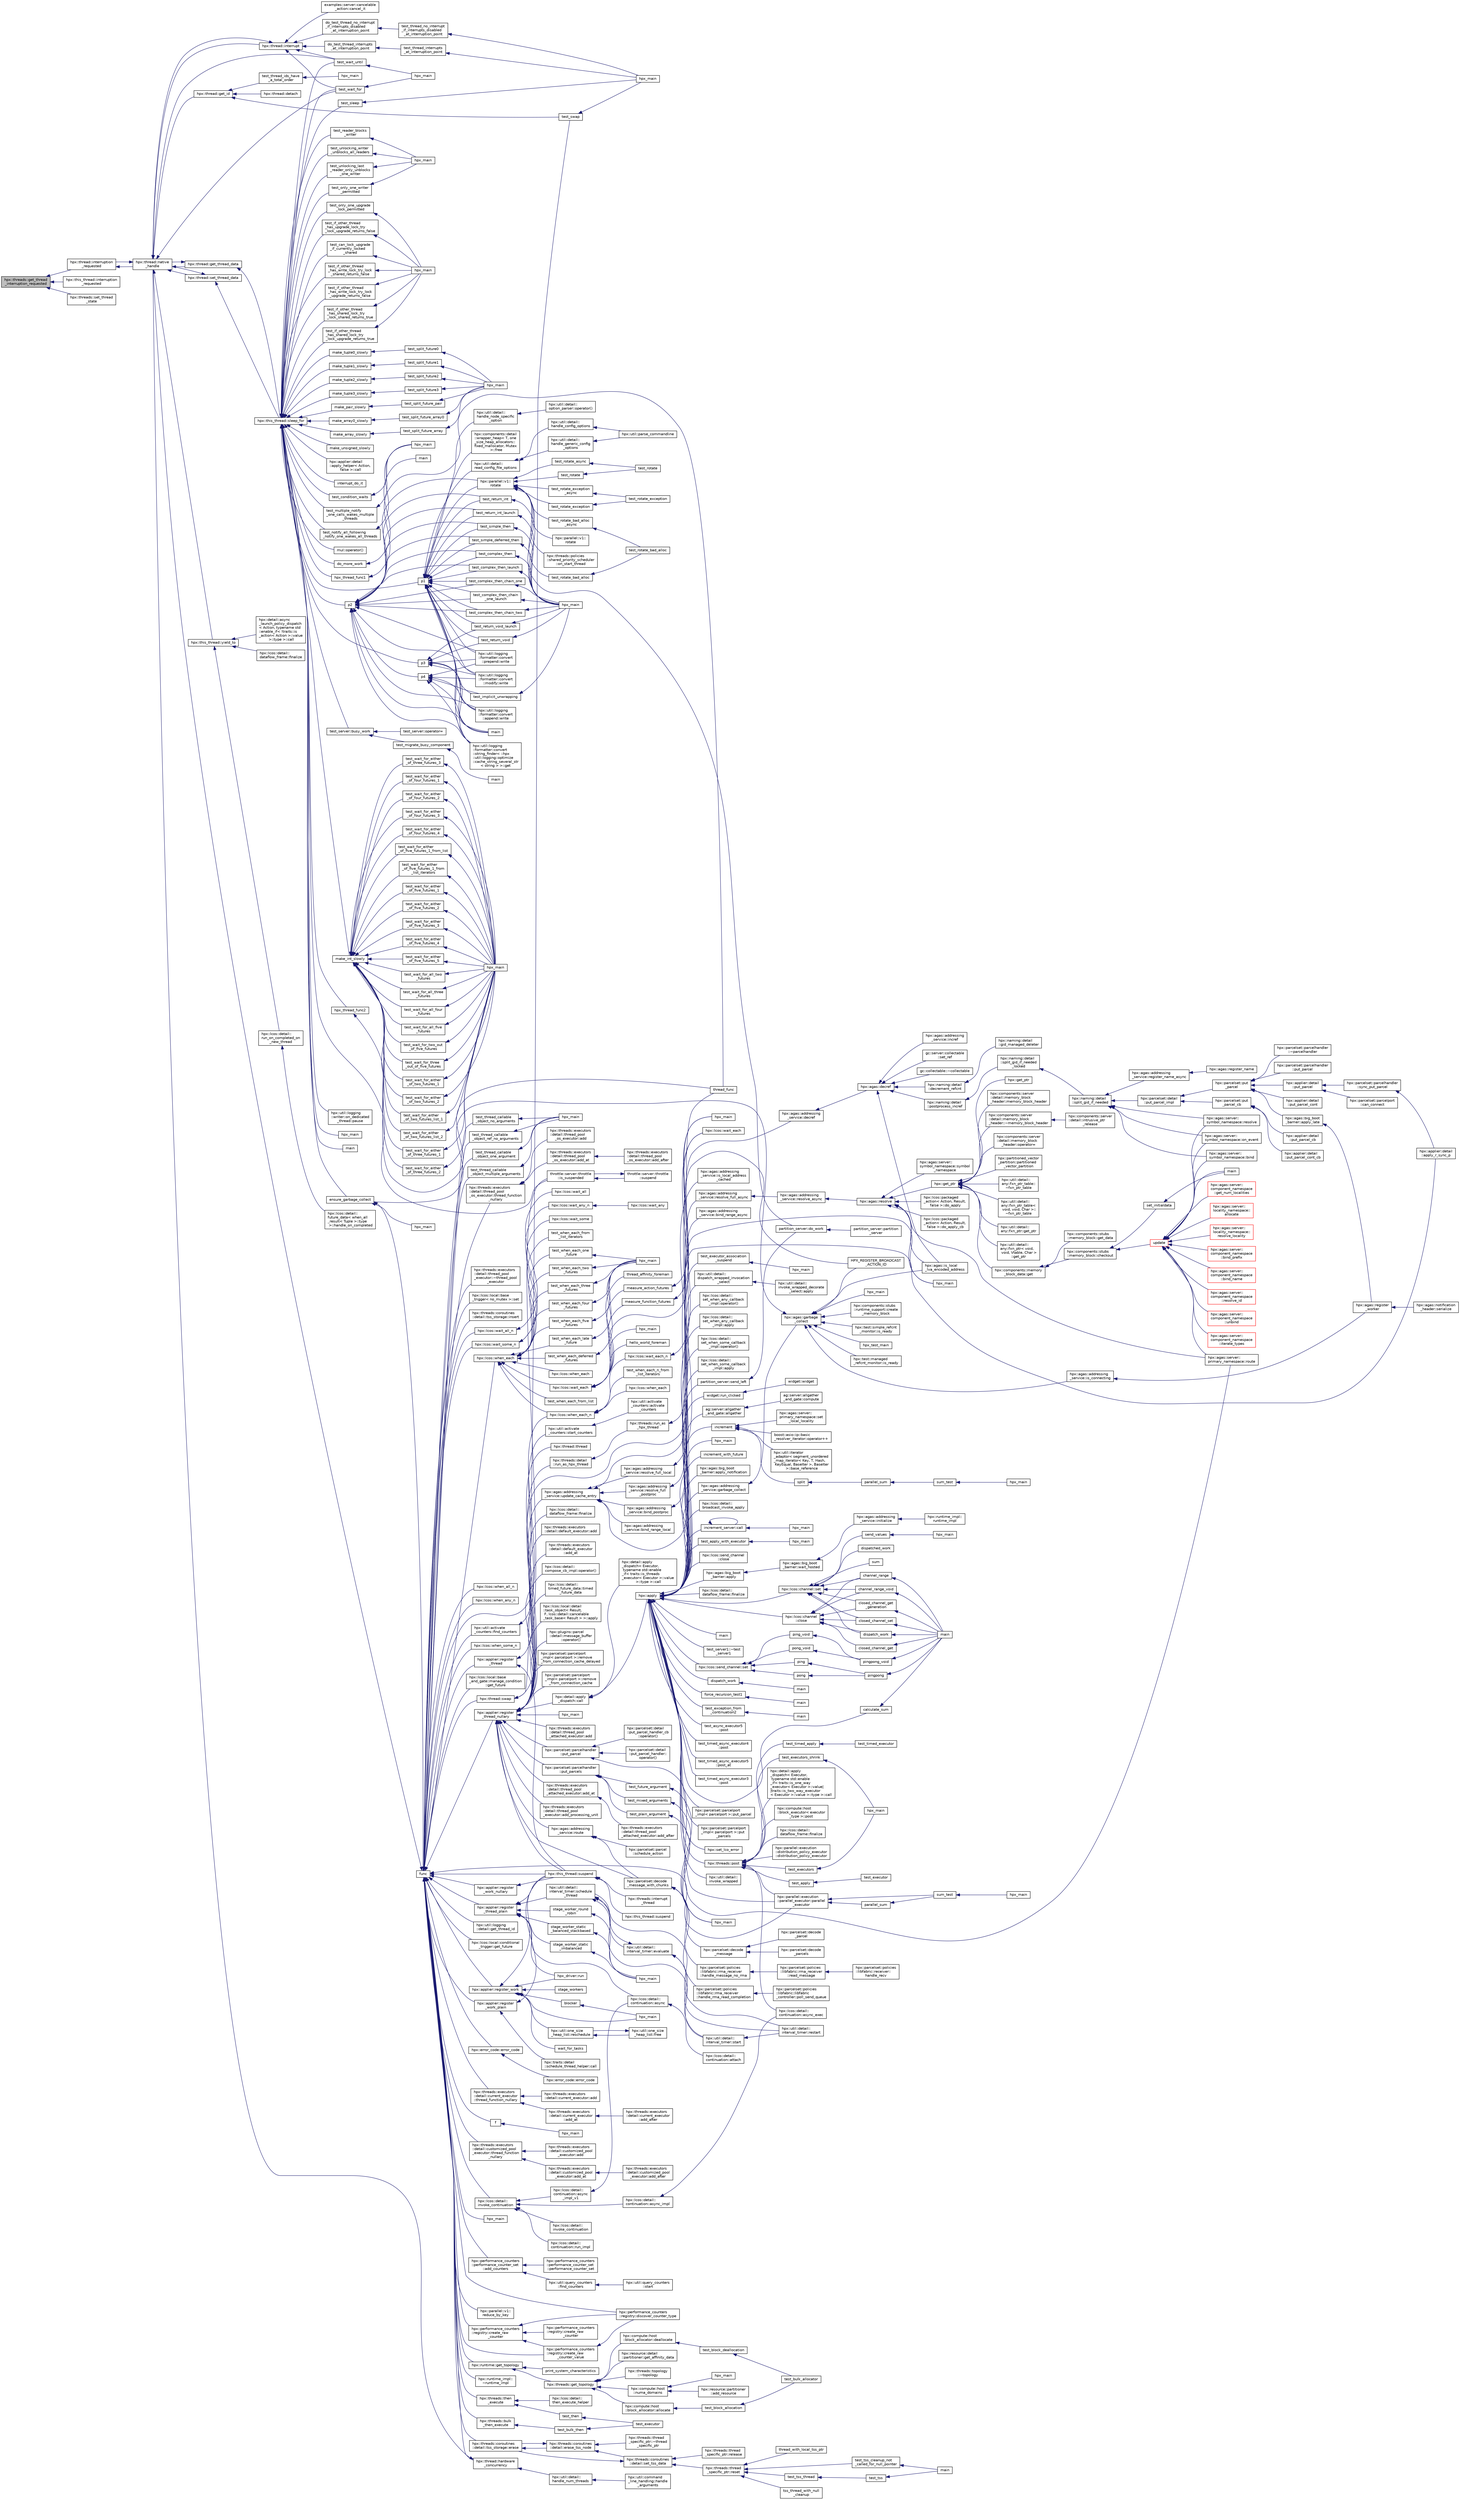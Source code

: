 digraph "hpx::threads::get_thread_interruption_requested"
{
  edge [fontname="Helvetica",fontsize="10",labelfontname="Helvetica",labelfontsize="10"];
  node [fontname="Helvetica",fontsize="10",shape=record];
  rankdir="LR";
  Node5125 [label="hpx::threads::get_thread\l_interruption_requested",height=0.2,width=0.4,color="black", fillcolor="grey75", style="filled", fontcolor="black"];
  Node5125 -> Node5126 [dir="back",color="midnightblue",fontsize="10",style="solid",fontname="Helvetica"];
  Node5126 [label="hpx::thread::interruption\l_requested",height=0.2,width=0.4,color="black", fillcolor="white", style="filled",URL="$de/d9b/classhpx_1_1thread.html#a33276bb4c20bbb0b1978944e18ef71b8"];
  Node5126 -> Node5127 [dir="back",color="midnightblue",fontsize="10",style="solid",fontname="Helvetica"];
  Node5127 [label="hpx::thread::native\l_handle",height=0.2,width=0.4,color="black", fillcolor="white", style="filled",URL="$de/d9b/classhpx_1_1thread.html#acf48190d264ab64c1c4ec99d0b421b5a"];
  Node5127 -> Node5128 [dir="back",color="midnightblue",fontsize="10",style="solid",fontname="Helvetica"];
  Node5128 [label="test_wait_for",height=0.2,width=0.4,color="black", fillcolor="white", style="filled",URL="$de/d7d/future__timed__wait__1025_8cpp.html#a0e3d5409a174e5dac600412849dc9d93"];
  Node5128 -> Node5129 [dir="back",color="midnightblue",fontsize="10",style="solid",fontname="Helvetica"];
  Node5129 [label="hpx_main",height=0.2,width=0.4,color="black", fillcolor="white", style="filled",URL="$de/d7d/future__timed__wait__1025_8cpp.html#a255f773d830db5ca937cff11c2692fa2"];
  Node5127 -> Node5130 [dir="back",color="midnightblue",fontsize="10",style="solid",fontname="Helvetica"];
  Node5130 [label="test_wait_until",height=0.2,width=0.4,color="black", fillcolor="white", style="filled",URL="$de/d7d/future__timed__wait__1025_8cpp.html#af6d52682ea10ff7a073cce3b5708c7c9"];
  Node5130 -> Node5129 [dir="back",color="midnightblue",fontsize="10",style="solid",fontname="Helvetica"];
  Node5127 -> Node5131 [dir="back",color="midnightblue",fontsize="10",style="solid",fontname="Helvetica"];
  Node5131 [label="hpx::thread::get_id",height=0.2,width=0.4,color="black", fillcolor="white", style="filled",URL="$de/d9b/classhpx_1_1thread.html#aec031f492a39c521c2c78e0cd47c4ed8"];
  Node5131 -> Node5132 [dir="back",color="midnightblue",fontsize="10",style="solid",fontname="Helvetica"];
  Node5132 [label="test_swap",height=0.2,width=0.4,color="black", fillcolor="white", style="filled",URL="$d0/d4e/tests_2unit_2threads_2thread_8cpp.html#aa9645d2d1912efd27e83867429e862d0"];
  Node5132 -> Node5133 [dir="back",color="midnightblue",fontsize="10",style="solid",fontname="Helvetica"];
  Node5133 [label="hpx_main",height=0.2,width=0.4,color="black", fillcolor="white", style="filled",URL="$d0/d4e/tests_2unit_2threads_2thread_8cpp.html#a255f773d830db5ca937cff11c2692fa2"];
  Node5131 -> Node5134 [dir="back",color="midnightblue",fontsize="10",style="solid",fontname="Helvetica"];
  Node5134 [label="hpx::thread::detach",height=0.2,width=0.4,color="black", fillcolor="white", style="filled",URL="$de/d9b/classhpx_1_1thread.html#a65d7f6e9f4bb311d73c40a2f74976ede"];
  Node5131 -> Node5135 [dir="back",color="midnightblue",fontsize="10",style="solid",fontname="Helvetica"];
  Node5135 [label="test_thread_ids_have\l_a_total_order",height=0.2,width=0.4,color="black", fillcolor="white", style="filled",URL="$df/d88/thread__id_8cpp.html#a95604be93f5422b5bc87778cff21bde1"];
  Node5135 -> Node5136 [dir="back",color="midnightblue",fontsize="10",style="solid",fontname="Helvetica"];
  Node5136 [label="hpx_main",height=0.2,width=0.4,color="black", fillcolor="white", style="filled",URL="$df/d88/thread__id_8cpp.html#a255f773d830db5ca937cff11c2692fa2"];
  Node5127 -> Node5137 [dir="back",color="midnightblue",fontsize="10",style="solid",fontname="Helvetica"];
  Node5137 [label="hpx::thread::interrupt",height=0.2,width=0.4,color="black", fillcolor="white", style="filled",URL="$de/d9b/classhpx_1_1thread.html#ac34d0d033aa743c476a79dbc2e1a8a39"];
  Node5137 -> Node5138 [dir="back",color="midnightblue",fontsize="10",style="solid",fontname="Helvetica"];
  Node5138 [label="examples::server::cancelable\l_action::cancel_it",height=0.2,width=0.4,color="black", fillcolor="white", style="filled",URL="$da/d82/classexamples_1_1server_1_1cancelable__action.html#a411ff697f6719bdf2db9df63e7ce0d1a"];
  Node5137 -> Node5128 [dir="back",color="midnightblue",fontsize="10",style="solid",fontname="Helvetica"];
  Node5137 -> Node5130 [dir="back",color="midnightblue",fontsize="10",style="solid",fontname="Helvetica"];
  Node5137 -> Node5139 [dir="back",color="midnightblue",fontsize="10",style="solid",fontname="Helvetica"];
  Node5139 [label="do_test_thread_interrupts\l_at_interruption_point",height=0.2,width=0.4,color="black", fillcolor="white", style="filled",URL="$d0/d4e/tests_2unit_2threads_2thread_8cpp.html#a1592be75203d2ef54f0a19832cacecf8"];
  Node5139 -> Node5140 [dir="back",color="midnightblue",fontsize="10",style="solid",fontname="Helvetica"];
  Node5140 [label="test_thread_interrupts\l_at_interruption_point",height=0.2,width=0.4,color="black", fillcolor="white", style="filled",URL="$d0/d4e/tests_2unit_2threads_2thread_8cpp.html#a4a6a8c2918dcd825da0102f3a63bf24a"];
  Node5140 -> Node5133 [dir="back",color="midnightblue",fontsize="10",style="solid",fontname="Helvetica"];
  Node5137 -> Node5141 [dir="back",color="midnightblue",fontsize="10",style="solid",fontname="Helvetica"];
  Node5141 [label="do_test_thread_no_interrupt\l_if_interrupts_disabled\l_at_interruption_point",height=0.2,width=0.4,color="black", fillcolor="white", style="filled",URL="$d0/d4e/tests_2unit_2threads_2thread_8cpp.html#a83a3b29d9f2edb5952625e72f9651985"];
  Node5141 -> Node5142 [dir="back",color="midnightblue",fontsize="10",style="solid",fontname="Helvetica"];
  Node5142 [label="test_thread_no_interrupt\l_if_interrupts_disabled\l_at_interruption_point",height=0.2,width=0.4,color="black", fillcolor="white", style="filled",URL="$d0/d4e/tests_2unit_2threads_2thread_8cpp.html#ae8589f467c87f24293dd95710b4d8374"];
  Node5142 -> Node5133 [dir="back",color="midnightblue",fontsize="10",style="solid",fontname="Helvetica"];
  Node5137 -> Node5127 [dir="back",color="midnightblue",fontsize="10",style="solid",fontname="Helvetica"];
  Node5127 -> Node5126 [dir="back",color="midnightblue",fontsize="10",style="solid",fontname="Helvetica"];
  Node5127 -> Node5143 [dir="back",color="midnightblue",fontsize="10",style="solid",fontname="Helvetica"];
  Node5143 [label="hpx::thread::get_thread_data",height=0.2,width=0.4,color="black", fillcolor="white", style="filled",URL="$de/d9b/classhpx_1_1thread.html#a4535ef82cec3b953d2c941d20e3e3904"];
  Node5143 -> Node5127 [dir="back",color="midnightblue",fontsize="10",style="solid",fontname="Helvetica"];
  Node5143 -> Node5144 [dir="back",color="midnightblue",fontsize="10",style="solid",fontname="Helvetica"];
  Node5144 [label="hpx::this_thread::sleep_for",height=0.2,width=0.4,color="black", fillcolor="white", style="filled",URL="$d9/d52/namespacehpx_1_1this__thread.html#afc042a5a5fa52eef2d1d177a343435cf"];
  Node5144 -> Node5145 [dir="back",color="midnightblue",fontsize="10",style="solid",fontname="Helvetica"];
  Node5145 [label="hpx::applier::detail\l::apply_helper\< Action,\l false \>::call",height=0.2,width=0.4,color="black", fillcolor="white", style="filled",URL="$de/d9b/structhpx_1_1applier_1_1detail_1_1apply__helper_3_01_action_00_01false_01_4.html#a567fbb92986df0974d5b30ca9a002130"];
  Node5144 -> Node5146 [dir="back",color="midnightblue",fontsize="10",style="solid",fontname="Helvetica"];
  Node5146 [label="interrupt_do_it",height=0.2,width=0.4,color="black", fillcolor="white", style="filled",URL="$d1/db8/cancelable__action__client_8cpp.html#a46617129de426f6e7ab5eb91b008cd9e"];
  Node5144 -> Node5147 [dir="back",color="midnightblue",fontsize="10",style="solid",fontname="Helvetica"];
  Node5147 [label="test_multiple_notify\l_one_calls_wakes_multiple\l_threads",height=0.2,width=0.4,color="black", fillcolor="white", style="filled",URL="$d1/ded/tests_2unit_2lcos_2condition__variable_8cpp.html#a578d8e27a7396ab57393dea2b8badee3"];
  Node5147 -> Node5148 [dir="back",color="midnightblue",fontsize="10",style="solid",fontname="Helvetica"];
  Node5148 [label="hpx_main",height=0.2,width=0.4,color="black", fillcolor="white", style="filled",URL="$d1/ded/tests_2unit_2lcos_2condition__variable_8cpp.html#a255f773d830db5ca937cff11c2692fa2"];
  Node5144 -> Node5149 [dir="back",color="midnightblue",fontsize="10",style="solid",fontname="Helvetica"];
  Node5149 [label="test_notify_all_following\l_notify_one_wakes_all_threads",height=0.2,width=0.4,color="black", fillcolor="white", style="filled",URL="$d1/ded/tests_2unit_2lcos_2condition__variable_8cpp.html#a6dd6eca404b61c749747efb07bebe3fd"];
  Node5149 -> Node5148 [dir="back",color="midnightblue",fontsize="10",style="solid",fontname="Helvetica"];
  Node5144 -> Node5150 [dir="back",color="midnightblue",fontsize="10",style="solid",fontname="Helvetica"];
  Node5150 [label="test_condition_waits",height=0.2,width=0.4,color="black", fillcolor="white", style="filled",URL="$d1/ded/tests_2unit_2lcos_2condition__variable_8cpp.html#a1dd2e7c76971df521b245377c9611cd9"];
  Node5150 -> Node5148 [dir="back",color="midnightblue",fontsize="10",style="solid",fontname="Helvetica"];
  Node5144 -> Node5151 [dir="back",color="midnightblue",fontsize="10",style="solid",fontname="Helvetica"];
  Node5151 [label="mul::operator()",height=0.2,width=0.4,color="black", fillcolor="white", style="filled",URL="$d2/d02/structmul.html#ab5eaa3d788f0a8d13cc19948e528c0e5"];
  Node5144 -> Node5152 [dir="back",color="midnightblue",fontsize="10",style="solid",fontname="Helvetica"];
  Node5152 [label="do_more_work",height=0.2,width=0.4,color="black", fillcolor="white", style="filled",URL="$d2/dfd/future__2667_8cpp.html#a9ceebb831160f2acf3a047384add9064"];
  Node5152 -> Node5153 [dir="back",color="midnightblue",fontsize="10",style="solid",fontname="Helvetica"];
  Node5153 [label="main",height=0.2,width=0.4,color="black", fillcolor="white", style="filled",URL="$d2/dfd/future__2667_8cpp.html#ae66f6b31b5ad750f1fe042a706a4e3d4"];
  Node5144 -> Node5154 [dir="back",color="midnightblue",fontsize="10",style="solid",fontname="Helvetica"];
  Node5154 [label="p1",height=0.2,width=0.4,color="black", fillcolor="white", style="filled",URL="$df/da5/future__then_8cpp.html#a8978a24b044bacf963e33824a4c1ac98"];
  Node5154 -> Node5155 [dir="back",color="midnightblue",fontsize="10",style="solid",fontname="Helvetica"];
  Node5155 [label="main",height=0.2,width=0.4,color="black", fillcolor="white", style="filled",URL="$dd/ded/bind__placeholder__test_8cpp.html#ae66f6b31b5ad750f1fe042a706a4e3d4"];
  Node5154 -> Node5156 [dir="back",color="midnightblue",fontsize="10",style="solid",fontname="Helvetica"];
  Node5156 [label="hpx::util::logging\l::formatter::convert\l::string_finder\< ::hpx\l::util::logging::optimize\l::cache_string_several_str\l\< string \> \>::get",height=0.2,width=0.4,color="black", fillcolor="white", style="filled",URL="$da/d09/structhpx_1_1util_1_1logging_1_1formatter_1_1convert_1_1string__finder_3_01_1_1hpx_1_1util_1_1loe3f73a176adffd0ee7d2c5e1121ceb93.html#a9f91bb7bb18f0c343f6f95448106ffe0"];
  Node5154 -> Node5157 [dir="back",color="midnightblue",fontsize="10",style="solid",fontname="Helvetica"];
  Node5157 [label="hpx::util::logging\l::formatter::convert\l::prepend::write",height=0.2,width=0.4,color="black", fillcolor="white", style="filled",URL="$de/d08/namespacehpx_1_1util_1_1logging_1_1formatter_1_1convert_1_1prepend.html#a800b76595c1330001994b1279f93d7ee"];
  Node5154 -> Node5158 [dir="back",color="midnightblue",fontsize="10",style="solid",fontname="Helvetica"];
  Node5158 [label="hpx::util::logging\l::formatter::convert\l::append::write",height=0.2,width=0.4,color="black", fillcolor="white", style="filled",URL="$da/d97/namespacehpx_1_1util_1_1logging_1_1formatter_1_1convert_1_1append.html#a719ba04af3b9146a733025e9518eab47"];
  Node5154 -> Node5159 [dir="back",color="midnightblue",fontsize="10",style="solid",fontname="Helvetica"];
  Node5159 [label="hpx::util::logging\l::formatter::convert\l::modify::write",height=0.2,width=0.4,color="black", fillcolor="white", style="filled",URL="$df/d5f/namespacehpx_1_1util_1_1logging_1_1formatter_1_1convert_1_1modify.html#aa88c9565b436c49c89eac1cb2e0ec7c2"];
  Node5154 -> Node5160 [dir="back",color="midnightblue",fontsize="10",style="solid",fontname="Helvetica"];
  Node5160 [label="test_return_int",height=0.2,width=0.4,color="black", fillcolor="white", style="filled",URL="$df/da5/future__then_8cpp.html#a4574c7d42a67c66efb94b4aad426e984"];
  Node5160 -> Node5161 [dir="back",color="midnightblue",fontsize="10",style="solid",fontname="Helvetica"];
  Node5161 [label="hpx_main",height=0.2,width=0.4,color="black", fillcolor="white", style="filled",URL="$df/da5/future__then_8cpp.html#aefd26dd818037509b2241068d57e3e1d"];
  Node5154 -> Node5162 [dir="back",color="midnightblue",fontsize="10",style="solid",fontname="Helvetica"];
  Node5162 [label="test_return_int_launch",height=0.2,width=0.4,color="black", fillcolor="white", style="filled",URL="$df/da5/future__then_8cpp.html#a4d59ccf0b01a1fa8fde2acc877f986a7"];
  Node5162 -> Node5161 [dir="back",color="midnightblue",fontsize="10",style="solid",fontname="Helvetica"];
  Node5154 -> Node5163 [dir="back",color="midnightblue",fontsize="10",style="solid",fontname="Helvetica"];
  Node5163 [label="test_return_void",height=0.2,width=0.4,color="black", fillcolor="white", style="filled",URL="$df/da5/future__then_8cpp.html#a504f39b4d586615d5d1371c8dad56645"];
  Node5163 -> Node5161 [dir="back",color="midnightblue",fontsize="10",style="solid",fontname="Helvetica"];
  Node5154 -> Node5164 [dir="back",color="midnightblue",fontsize="10",style="solid",fontname="Helvetica"];
  Node5164 [label="test_return_void_launch",height=0.2,width=0.4,color="black", fillcolor="white", style="filled",URL="$df/da5/future__then_8cpp.html#a6bca71baf1676513433d261fbffee4bc"];
  Node5164 -> Node5161 [dir="back",color="midnightblue",fontsize="10",style="solid",fontname="Helvetica"];
  Node5154 -> Node5165 [dir="back",color="midnightblue",fontsize="10",style="solid",fontname="Helvetica"];
  Node5165 [label="test_implicit_unwrapping",height=0.2,width=0.4,color="black", fillcolor="white", style="filled",URL="$df/da5/future__then_8cpp.html#ad7b1b04c3515e5bf95459e94b1bdc337"];
  Node5165 -> Node5161 [dir="back",color="midnightblue",fontsize="10",style="solid",fontname="Helvetica"];
  Node5154 -> Node5166 [dir="back",color="midnightblue",fontsize="10",style="solid",fontname="Helvetica"];
  Node5166 [label="test_simple_then",height=0.2,width=0.4,color="black", fillcolor="white", style="filled",URL="$df/da5/future__then_8cpp.html#aa74379f2bcdf911e278b78569028848b"];
  Node5166 -> Node5161 [dir="back",color="midnightblue",fontsize="10",style="solid",fontname="Helvetica"];
  Node5154 -> Node5167 [dir="back",color="midnightblue",fontsize="10",style="solid",fontname="Helvetica"];
  Node5167 [label="test_simple_deferred_then",height=0.2,width=0.4,color="black", fillcolor="white", style="filled",URL="$df/da5/future__then_8cpp.html#a026670a80b5d18f81a87665f09f4b9e4"];
  Node5167 -> Node5161 [dir="back",color="midnightblue",fontsize="10",style="solid",fontname="Helvetica"];
  Node5154 -> Node5168 [dir="back",color="midnightblue",fontsize="10",style="solid",fontname="Helvetica"];
  Node5168 [label="test_complex_then",height=0.2,width=0.4,color="black", fillcolor="white", style="filled",URL="$df/da5/future__then_8cpp.html#a65c0909ab7ad1dbde6b00a89e09d12ee"];
  Node5168 -> Node5161 [dir="back",color="midnightblue",fontsize="10",style="solid",fontname="Helvetica"];
  Node5154 -> Node5169 [dir="back",color="midnightblue",fontsize="10",style="solid",fontname="Helvetica"];
  Node5169 [label="test_complex_then_launch",height=0.2,width=0.4,color="black", fillcolor="white", style="filled",URL="$df/da5/future__then_8cpp.html#a57e79de123fc4563e6535bcb0d510eb6"];
  Node5169 -> Node5161 [dir="back",color="midnightblue",fontsize="10",style="solid",fontname="Helvetica"];
  Node5154 -> Node5170 [dir="back",color="midnightblue",fontsize="10",style="solid",fontname="Helvetica"];
  Node5170 [label="test_complex_then_chain_one",height=0.2,width=0.4,color="black", fillcolor="white", style="filled",URL="$df/da5/future__then_8cpp.html#aa9256ab654994c70d6de44c612f62ac1"];
  Node5170 -> Node5161 [dir="back",color="midnightblue",fontsize="10",style="solid",fontname="Helvetica"];
  Node5154 -> Node5171 [dir="back",color="midnightblue",fontsize="10",style="solid",fontname="Helvetica"];
  Node5171 [label="test_complex_then_chain\l_one_launch",height=0.2,width=0.4,color="black", fillcolor="white", style="filled",URL="$df/da5/future__then_8cpp.html#acf17bb2a5182b9cb7667271f95a03704"];
  Node5171 -> Node5161 [dir="back",color="midnightblue",fontsize="10",style="solid",fontname="Helvetica"];
  Node5154 -> Node5172 [dir="back",color="midnightblue",fontsize="10",style="solid",fontname="Helvetica"];
  Node5172 [label="test_complex_then_chain_two",height=0.2,width=0.4,color="black", fillcolor="white", style="filled",URL="$df/da5/future__then_8cpp.html#a877da4dafc5590d16fa0d3c57391c363"];
  Node5172 -> Node5161 [dir="back",color="midnightblue",fontsize="10",style="solid",fontname="Helvetica"];
  Node5154 -> Node5173 [dir="back",color="midnightblue",fontsize="10",style="solid",fontname="Helvetica"];
  Node5173 [label="hpx::util::detail::\lhandle_node_specific\l_option",height=0.2,width=0.4,color="black", fillcolor="white", style="filled",URL="$d2/d8e/namespacehpx_1_1util_1_1detail.html#a43e5f30f676cfadaad879f991391ffab"];
  Node5173 -> Node5174 [dir="back",color="midnightblue",fontsize="10",style="solid",fontname="Helvetica"];
  Node5174 [label="hpx::util::detail::\loption_parser::operator()",height=0.2,width=0.4,color="black", fillcolor="white", style="filled",URL="$de/dc5/structhpx_1_1util_1_1detail_1_1option__parser.html#a6062e5ee56b2e2efa8717e73e01dfc52"];
  Node5154 -> Node5175 [dir="back",color="midnightblue",fontsize="10",style="solid",fontname="Helvetica"];
  Node5175 [label="hpx::util::detail::\lread_config_file_options",height=0.2,width=0.4,color="black", fillcolor="white", style="filled",URL="$d2/d8e/namespacehpx_1_1util_1_1detail.html#acc4cbf3746afbdeb02d4d79e65ec085d"];
  Node5175 -> Node5176 [dir="back",color="midnightblue",fontsize="10",style="solid",fontname="Helvetica"];
  Node5176 [label="hpx::util::detail::\lhandle_generic_config\l_options",height=0.2,width=0.4,color="black", fillcolor="white", style="filled",URL="$d2/d8e/namespacehpx_1_1util_1_1detail.html#afe9d48863068cf6ab23661ea84aad13b"];
  Node5176 -> Node5177 [dir="back",color="midnightblue",fontsize="10",style="solid",fontname="Helvetica"];
  Node5177 [label="hpx::util::parse_commandline",height=0.2,width=0.4,color="black", fillcolor="white", style="filled",URL="$df/dad/namespacehpx_1_1util.html#a19ecafa5a1d8009b5301f6d94f77b773"];
  Node5175 -> Node5178 [dir="back",color="midnightblue",fontsize="10",style="solid",fontname="Helvetica"];
  Node5178 [label="hpx::util::detail::\lhandle_config_options",height=0.2,width=0.4,color="black", fillcolor="white", style="filled",URL="$d2/d8e/namespacehpx_1_1util_1_1detail.html#adf812f0307327e750a861a2ed15d9c1a"];
  Node5178 -> Node5177 [dir="back",color="midnightblue",fontsize="10",style="solid",fontname="Helvetica"];
  Node5154 -> Node5179 [dir="back",color="midnightblue",fontsize="10",style="solid",fontname="Helvetica"];
  Node5179 [label="hpx::parallel::v1::\lrotate",height=0.2,width=0.4,color="black", fillcolor="white", style="filled",URL="$db/db9/namespacehpx_1_1parallel_1_1v1.html#a1186b3f6aa7198ada6c81f987e08f85b"];
  Node5179 -> Node5180 [dir="back",color="midnightblue",fontsize="10",style="solid",fontname="Helvetica"];
  Node5180 [label="partition_server::do_work",height=0.2,width=0.4,color="black", fillcolor="white", style="filled",URL="$d9/dbd/structpartition__server.html#a6642286bc38b9bed88cc6423d181b87f"];
  Node5180 -> Node5181 [dir="back",color="midnightblue",fontsize="10",style="solid",fontname="Helvetica"];
  Node5181 [label="partition_server::partition\l_server",height=0.2,width=0.4,color="black", fillcolor="white", style="filled",URL="$d9/dbd/structpartition__server.html#a80906893b5b6771003acbf3fcfec37cf"];
  Node5179 -> Node5182 [dir="back",color="midnightblue",fontsize="10",style="solid",fontname="Helvetica"];
  Node5182 [label="test_rotate",height=0.2,width=0.4,color="black", fillcolor="white", style="filled",URL="$d7/d5d/rotate_8cpp.html#ab8a8520d8bdef3f9022bc5377426d949"];
  Node5182 -> Node5183 [dir="back",color="midnightblue",fontsize="10",style="solid",fontname="Helvetica"];
  Node5183 [label="test_rotate",height=0.2,width=0.4,color="black", fillcolor="white", style="filled",URL="$d7/d5d/rotate_8cpp.html#ae9e7ca0d224acd1e52ac006b1b1249e6"];
  Node5179 -> Node5184 [dir="back",color="midnightblue",fontsize="10",style="solid",fontname="Helvetica"];
  Node5184 [label="test_rotate_async",height=0.2,width=0.4,color="black", fillcolor="white", style="filled",URL="$d7/d5d/rotate_8cpp.html#ae3e37eb13d1c555e7ec861e99599cecb"];
  Node5184 -> Node5183 [dir="back",color="midnightblue",fontsize="10",style="solid",fontname="Helvetica"];
  Node5179 -> Node5185 [dir="back",color="midnightblue",fontsize="10",style="solid",fontname="Helvetica"];
  Node5185 [label="test_rotate_exception",height=0.2,width=0.4,color="black", fillcolor="white", style="filled",URL="$d7/d5d/rotate_8cpp.html#a84f60bd76e1e8fe9ecce9b0b1ae38bea"];
  Node5185 -> Node5186 [dir="back",color="midnightblue",fontsize="10",style="solid",fontname="Helvetica"];
  Node5186 [label="test_rotate_exception",height=0.2,width=0.4,color="black", fillcolor="white", style="filled",URL="$d7/d5d/rotate_8cpp.html#aa448ed0e1a24642b5baaa5bb029abfc1"];
  Node5179 -> Node5187 [dir="back",color="midnightblue",fontsize="10",style="solid",fontname="Helvetica"];
  Node5187 [label="test_rotate_exception\l_async",height=0.2,width=0.4,color="black", fillcolor="white", style="filled",URL="$d7/d5d/rotate_8cpp.html#a472f3593addc133bd849ff486e2a4e9a"];
  Node5187 -> Node5186 [dir="back",color="midnightblue",fontsize="10",style="solid",fontname="Helvetica"];
  Node5179 -> Node5188 [dir="back",color="midnightblue",fontsize="10",style="solid",fontname="Helvetica"];
  Node5188 [label="test_rotate_bad_alloc",height=0.2,width=0.4,color="black", fillcolor="white", style="filled",URL="$d7/d5d/rotate_8cpp.html#ae74a2766c7d66fa2c13743d2d7b75fa9"];
  Node5188 -> Node5189 [dir="back",color="midnightblue",fontsize="10",style="solid",fontname="Helvetica"];
  Node5189 [label="test_rotate_bad_alloc",height=0.2,width=0.4,color="black", fillcolor="white", style="filled",URL="$d7/d5d/rotate_8cpp.html#a6945fe3952a002c1c4536cb98882a9bf"];
  Node5179 -> Node5190 [dir="back",color="midnightblue",fontsize="10",style="solid",fontname="Helvetica"];
  Node5190 [label="test_rotate_bad_alloc\l_async",height=0.2,width=0.4,color="black", fillcolor="white", style="filled",URL="$d7/d5d/rotate_8cpp.html#a02745132ec799d5c6af870c3350a7454"];
  Node5190 -> Node5189 [dir="back",color="midnightblue",fontsize="10",style="solid",fontname="Helvetica"];
  Node5179 -> Node5191 [dir="back",color="midnightblue",fontsize="10",style="solid",fontname="Helvetica"];
  Node5191 [label="hpx::parallel::v1::\lrotate",height=0.2,width=0.4,color="black", fillcolor="white", style="filled",URL="$db/db9/namespacehpx_1_1parallel_1_1v1.html#acc6f55c3bfc3aecae26cb8a73e3e2563"];
  Node5179 -> Node5192 [dir="back",color="midnightblue",fontsize="10",style="solid",fontname="Helvetica"];
  Node5192 [label="hpx::threads::policies\l::shared_priority_scheduler\l::on_start_thread",height=0.2,width=0.4,color="black", fillcolor="white", style="filled",URL="$d8/d52/classhpx_1_1threads_1_1policies_1_1shared__priority__scheduler.html#a6b50d46539ac974cbe2706f56c2fbc3f"];
  Node5154 -> Node5193 [dir="back",color="midnightblue",fontsize="10",style="solid",fontname="Helvetica"];
  Node5193 [label="hpx::components::detail\l::wrapper_heap\< T, one\l_size_heap_allocators::\lfixed_mallocator, Mutex\l \>::free",height=0.2,width=0.4,color="black", fillcolor="white", style="filled",URL="$d1/d6d/classhpx_1_1components_1_1detail_1_1wrapper__heap.html#aca09fd51113634e49b03973d49a01612"];
  Node5144 -> Node5194 [dir="back",color="midnightblue",fontsize="10",style="solid",fontname="Helvetica"];
  Node5194 [label="p2",height=0.2,width=0.4,color="black", fillcolor="white", style="filled",URL="$df/da5/future__then_8cpp.html#a0dabf50b87b0ab6126c07663b7c82650"];
  Node5194 -> Node5155 [dir="back",color="midnightblue",fontsize="10",style="solid",fontname="Helvetica"];
  Node5194 -> Node5156 [dir="back",color="midnightblue",fontsize="10",style="solid",fontname="Helvetica"];
  Node5194 -> Node5157 [dir="back",color="midnightblue",fontsize="10",style="solid",fontname="Helvetica"];
  Node5194 -> Node5158 [dir="back",color="midnightblue",fontsize="10",style="solid",fontname="Helvetica"];
  Node5194 -> Node5159 [dir="back",color="midnightblue",fontsize="10",style="solid",fontname="Helvetica"];
  Node5194 -> Node5195 [dir="back",color="midnightblue",fontsize="10",style="solid",fontname="Helvetica"];
  Node5195 [label="p4",height=0.2,width=0.4,color="black", fillcolor="white", style="filled",URL="$df/da5/future__then_8cpp.html#a2e41883da983a4e735ff63a070df689f"];
  Node5195 -> Node5155 [dir="back",color="midnightblue",fontsize="10",style="solid",fontname="Helvetica"];
  Node5195 -> Node5156 [dir="back",color="midnightblue",fontsize="10",style="solid",fontname="Helvetica"];
  Node5195 -> Node5157 [dir="back",color="midnightblue",fontsize="10",style="solid",fontname="Helvetica"];
  Node5195 -> Node5158 [dir="back",color="midnightblue",fontsize="10",style="solid",fontname="Helvetica"];
  Node5195 -> Node5159 [dir="back",color="midnightblue",fontsize="10",style="solid",fontname="Helvetica"];
  Node5195 -> Node5165 [dir="back",color="midnightblue",fontsize="10",style="solid",fontname="Helvetica"];
  Node5194 -> Node5160 [dir="back",color="midnightblue",fontsize="10",style="solid",fontname="Helvetica"];
  Node5194 -> Node5162 [dir="back",color="midnightblue",fontsize="10",style="solid",fontname="Helvetica"];
  Node5194 -> Node5166 [dir="back",color="midnightblue",fontsize="10",style="solid",fontname="Helvetica"];
  Node5194 -> Node5167 [dir="back",color="midnightblue",fontsize="10",style="solid",fontname="Helvetica"];
  Node5194 -> Node5168 [dir="back",color="midnightblue",fontsize="10",style="solid",fontname="Helvetica"];
  Node5194 -> Node5169 [dir="back",color="midnightblue",fontsize="10",style="solid",fontname="Helvetica"];
  Node5194 -> Node5170 [dir="back",color="midnightblue",fontsize="10",style="solid",fontname="Helvetica"];
  Node5194 -> Node5171 [dir="back",color="midnightblue",fontsize="10",style="solid",fontname="Helvetica"];
  Node5194 -> Node5172 [dir="back",color="midnightblue",fontsize="10",style="solid",fontname="Helvetica"];
  Node5194 -> Node5179 [dir="back",color="midnightblue",fontsize="10",style="solid",fontname="Helvetica"];
  Node5144 -> Node5196 [dir="back",color="midnightblue",fontsize="10",style="solid",fontname="Helvetica"];
  Node5196 [label="p3",height=0.2,width=0.4,color="black", fillcolor="white", style="filled",URL="$df/da5/future__then_8cpp.html#ada3ca76feabb79611290ef351f1ad171"];
  Node5196 -> Node5155 [dir="back",color="midnightblue",fontsize="10",style="solid",fontname="Helvetica"];
  Node5196 -> Node5156 [dir="back",color="midnightblue",fontsize="10",style="solid",fontname="Helvetica"];
  Node5196 -> Node5157 [dir="back",color="midnightblue",fontsize="10",style="solid",fontname="Helvetica"];
  Node5196 -> Node5158 [dir="back",color="midnightblue",fontsize="10",style="solid",fontname="Helvetica"];
  Node5196 -> Node5159 [dir="back",color="midnightblue",fontsize="10",style="solid",fontname="Helvetica"];
  Node5196 -> Node5163 [dir="back",color="midnightblue",fontsize="10",style="solid",fontname="Helvetica"];
  Node5196 -> Node5164 [dir="back",color="midnightblue",fontsize="10",style="solid",fontname="Helvetica"];
  Node5144 -> Node5128 [dir="back",color="midnightblue",fontsize="10",style="solid",fontname="Helvetica"];
  Node5144 -> Node5130 [dir="back",color="midnightblue",fontsize="10",style="solid",fontname="Helvetica"];
  Node5144 -> Node5197 [dir="back",color="midnightblue",fontsize="10",style="solid",fontname="Helvetica"];
  Node5197 [label="ensure_garbage_collect",height=0.2,width=0.4,color="black", fillcolor="white", style="filled",URL="$d8/dfd/id__type__ref__counting__1032_8cpp.html#a5264b94bf7c262ac0e521fb290d476d5"];
  Node5197 -> Node5198 [dir="back",color="midnightblue",fontsize="10",style="solid",fontname="Helvetica"];
  Node5198 [label="func",height=0.2,width=0.4,color="black", fillcolor="white", style="filled",URL="$d8/dfd/id__type__ref__counting__1032_8cpp.html#ab811b86ea5107ffb3351fcaa29d2c652"];
  Node5198 -> Node5199 [dir="back",color="midnightblue",fontsize="10",style="solid",fontname="Helvetica"];
  Node5199 [label="hpx::util::activate\l_counters::find_counters",height=0.2,width=0.4,color="black", fillcolor="white", style="filled",URL="$d9/d0b/classhpx_1_1util_1_1activate__counters.html#a797f766dd5e2416f54a5a91b267bedd4"];
  Node5199 -> Node5200 [dir="back",color="midnightblue",fontsize="10",style="solid",fontname="Helvetica"];
  Node5200 [label="hpx::util::activate\l_counters::start_counters",height=0.2,width=0.4,color="black", fillcolor="white", style="filled",URL="$d9/d0b/classhpx_1_1util_1_1activate__counters.html#af2193bbb81054707baea1f8f19d63ddf"];
  Node5200 -> Node5201 [dir="back",color="midnightblue",fontsize="10",style="solid",fontname="Helvetica"];
  Node5201 [label="hpx::util::activate\l_counters::activate\l_counters",height=0.2,width=0.4,color="black", fillcolor="white", style="filled",URL="$d9/d0b/classhpx_1_1util_1_1activate__counters.html#a58030114fe706c120ec4d6d793da25d7"];
  Node5198 -> Node5202 [dir="back",color="midnightblue",fontsize="10",style="solid",fontname="Helvetica"];
  Node5202 [label="hpx::lcos::local::base\l_and_gate::manage_condition\l::get_future",height=0.2,width=0.4,color="black", fillcolor="white", style="filled",URL="$d2/d39/structhpx_1_1lcos_1_1local_1_1base__and__gate_1_1manage__condition.html#ac4f65bf84421c3d2e1e40e986d8d8e62"];
  Node5198 -> Node5203 [dir="back",color="midnightblue",fontsize="10",style="solid",fontname="Helvetica"];
  Node5203 [label="hpx::applier::register\l_thread_nullary",height=0.2,width=0.4,color="black", fillcolor="white", style="filled",URL="$d8/dcb/namespacehpx_1_1applier.html#a401cd1145927e58d74d1eb52aaccd936"];
  Node5203 -> Node5204 [dir="back",color="midnightblue",fontsize="10",style="solid",fontname="Helvetica"];
  Node5204 [label="hpx::agas::addressing\l_service::route",height=0.2,width=0.4,color="black", fillcolor="white", style="filled",URL="$db/d58/structhpx_1_1agas_1_1addressing__service.html#a7ba78aaaea353576c92e10899bbbb471",tooltip="Route the given parcel to the appropriate AGAS service instance. "];
  Node5204 -> Node5205 [dir="back",color="midnightblue",fontsize="10",style="solid",fontname="Helvetica"];
  Node5205 [label="hpx::parcelset::decode\l_message_with_chunks",height=0.2,width=0.4,color="black", fillcolor="white", style="filled",URL="$d4/d41/namespacehpx_1_1parcelset.html#abb7d99e0c8aaa983f0851d9c5d4e78bf"];
  Node5205 -> Node5206 [dir="back",color="midnightblue",fontsize="10",style="solid",fontname="Helvetica"];
  Node5206 [label="hpx::parcelset::decode\l_message",height=0.2,width=0.4,color="black", fillcolor="white", style="filled",URL="$d4/d41/namespacehpx_1_1parcelset.html#ab5f27461c52dbbfeab29fe8a37986faa"];
  Node5206 -> Node5207 [dir="back",color="midnightblue",fontsize="10",style="solid",fontname="Helvetica"];
  Node5207 [label="hpx::parcelset::decode\l_parcel",height=0.2,width=0.4,color="black", fillcolor="white", style="filled",URL="$d4/d41/namespacehpx_1_1parcelset.html#a0199ca3fa04e8fa08c9e6b9eec41ebb5"];
  Node5206 -> Node5208 [dir="back",color="midnightblue",fontsize="10",style="solid",fontname="Helvetica"];
  Node5208 [label="hpx::parcelset::decode\l_parcels",height=0.2,width=0.4,color="black", fillcolor="white", style="filled",URL="$d4/d41/namespacehpx_1_1parcelset.html#aa7b4acdaa73e95824f4406d316551b51"];
  Node5205 -> Node5209 [dir="back",color="midnightblue",fontsize="10",style="solid",fontname="Helvetica"];
  Node5209 [label="hpx::parcelset::policies\l::libfabric::rma_receiver\l::handle_message_no_rma",height=0.2,width=0.4,color="black", fillcolor="white", style="filled",URL="$d4/d56/structhpx_1_1parcelset_1_1policies_1_1libfabric_1_1rma__receiver.html#a9ee3082ad51ee63cf85049b8126580f0"];
  Node5209 -> Node5210 [dir="back",color="midnightblue",fontsize="10",style="solid",fontname="Helvetica"];
  Node5210 [label="hpx::parcelset::policies\l::libfabric::rma_receiver\l::read_message",height=0.2,width=0.4,color="black", fillcolor="white", style="filled",URL="$d4/d56/structhpx_1_1parcelset_1_1policies_1_1libfabric_1_1rma__receiver.html#a687e3e9569a57b6bd48220ecd7ef2394"];
  Node5210 -> Node5211 [dir="back",color="midnightblue",fontsize="10",style="solid",fontname="Helvetica"];
  Node5211 [label="hpx::parcelset::policies\l::libfabric::receiver::\lhandle_recv",height=0.2,width=0.4,color="black", fillcolor="white", style="filled",URL="$d9/df5/structhpx_1_1parcelset_1_1policies_1_1libfabric_1_1receiver.html#ae18eac5b1593bc79ba31cf828177d611"];
  Node5205 -> Node5212 [dir="back",color="midnightblue",fontsize="10",style="solid",fontname="Helvetica"];
  Node5212 [label="hpx::parcelset::policies\l::libfabric::rma_receiver\l::handle_rma_read_completion",height=0.2,width=0.4,color="black", fillcolor="white", style="filled",URL="$d4/d56/structhpx_1_1parcelset_1_1policies_1_1libfabric_1_1rma__receiver.html#a77182bc65fb4dd0fc0737d87bec05a72"];
  Node5212 -> Node5213 [dir="back",color="midnightblue",fontsize="10",style="solid",fontname="Helvetica"];
  Node5213 [label="hpx::parcelset::policies\l::libfabric::libfabric\l_controller::poll_send_queue",height=0.2,width=0.4,color="black", fillcolor="white", style="filled",URL="$db/d9f/classhpx_1_1parcelset_1_1policies_1_1libfabric_1_1libfabric__controller.html#afaa02e122be1ea6800a245af7b3a9cf8"];
  Node5204 -> Node5214 [dir="back",color="midnightblue",fontsize="10",style="solid",fontname="Helvetica"];
  Node5214 [label="hpx::parcelset::parcel\l::schedule_action",height=0.2,width=0.4,color="black", fillcolor="white", style="filled",URL="$d7/d11/classhpx_1_1parcelset_1_1parcel.html#a48b0c65d702bd4b1c4234de252246eb5"];
  Node5203 -> Node5215 [dir="back",color="midnightblue",fontsize="10",style="solid",fontname="Helvetica"];
  Node5215 [label="hpx::agas::addressing\l_service::decref",height=0.2,width=0.4,color="black", fillcolor="white", style="filled",URL="$db/d58/structhpx_1_1agas_1_1addressing__service.html#a0f18342491c8f0398bc0747a0634658b",tooltip="Decrement the global reference count for the given id. "];
  Node5215 -> Node5216 [dir="back",color="midnightblue",fontsize="10",style="solid",fontname="Helvetica"];
  Node5216 [label="hpx::agas::decref",height=0.2,width=0.4,color="black", fillcolor="white", style="filled",URL="$dc/d54/namespacehpx_1_1agas.html#a08f10ad4320050773ecaf08b7ad1ad3e"];
  Node5216 -> Node5217 [dir="back",color="midnightblue",fontsize="10",style="solid",fontname="Helvetica"];
  Node5217 [label="hpx::agas::addressing\l_service::incref",height=0.2,width=0.4,color="black", fillcolor="white", style="filled",URL="$db/d58/structhpx_1_1agas_1_1addressing__service.html#a77add8ef493b3ff577876bbbde8b2ead"];
  Node5216 -> Node5218 [dir="back",color="midnightblue",fontsize="10",style="solid",fontname="Helvetica"];
  Node5218 [label="hpx::agas::is_local\l_lva_encoded_address",height=0.2,width=0.4,color="black", fillcolor="white", style="filled",URL="$dc/d54/namespacehpx_1_1agas.html#abb5e5584ed3b536ace8e3f58415e24c2"];
  Node5216 -> Node5219 [dir="back",color="midnightblue",fontsize="10",style="solid",fontname="Helvetica"];
  Node5219 [label="gc::server::collectable\l::set_ref",height=0.2,width=0.4,color="black", fillcolor="white", style="filled",URL="$da/d76/structgc_1_1server_1_1collectable.html#a8e123e39f5a85da593dc15b5f872748d"];
  Node5216 -> Node5220 [dir="back",color="midnightblue",fontsize="10",style="solid",fontname="Helvetica"];
  Node5220 [label="gc::collectable::~collectable",height=0.2,width=0.4,color="black", fillcolor="white", style="filled",URL="$da/d23/structgc_1_1collectable.html#aa3ac1547c0889e84cc088090dafcad1e"];
  Node5216 -> Node5221 [dir="back",color="midnightblue",fontsize="10",style="solid",fontname="Helvetica"];
  Node5221 [label="hpx::naming::detail\l::decrement_refcnt",height=0.2,width=0.4,color="black", fillcolor="white", style="filled",URL="$d5/d18/namespacehpx_1_1naming_1_1detail.html#a63ddb380473bdb8a186686ffe718b6e2"];
  Node5221 -> Node5222 [dir="back",color="midnightblue",fontsize="10",style="solid",fontname="Helvetica"];
  Node5222 [label="hpx::naming::detail\l::gid_managed_deleter",height=0.2,width=0.4,color="black", fillcolor="white", style="filled",URL="$d5/d18/namespacehpx_1_1naming_1_1detail.html#a4a5ba88a0340322e30f2d7b160a4568f"];
  Node5216 -> Node5223 [dir="back",color="midnightblue",fontsize="10",style="solid",fontname="Helvetica"];
  Node5223 [label="hpx::naming::detail\l::postprocess_incref",height=0.2,width=0.4,color="black", fillcolor="white", style="filled",URL="$d5/d18/namespacehpx_1_1naming_1_1detail.html#a9d2708b2b1a4087d64195137b077ef1d"];
  Node5223 -> Node5224 [dir="back",color="midnightblue",fontsize="10",style="solid",fontname="Helvetica"];
  Node5224 [label="hpx::naming::detail\l::split_gid_if_needed\l_locked",height=0.2,width=0.4,color="black", fillcolor="white", style="filled",URL="$d5/d18/namespacehpx_1_1naming_1_1detail.html#a8a41d874bb719f702a76d483293d9d56"];
  Node5224 -> Node5225 [dir="back",color="midnightblue",fontsize="10",style="solid",fontname="Helvetica"];
  Node5225 [label="hpx::naming::detail\l::split_gid_if_needed",height=0.2,width=0.4,color="black", fillcolor="white", style="filled",URL="$d5/d18/namespacehpx_1_1naming_1_1detail.html#a106949fcb9087fb6bdca67d048d6568f"];
  Node5225 -> Node5226 [dir="back",color="midnightblue",fontsize="10",style="solid",fontname="Helvetica"];
  Node5226 [label="hpx::agas::addressing\l_service::register_name_async",height=0.2,width=0.4,color="black", fillcolor="white", style="filled",URL="$db/d58/structhpx_1_1agas_1_1addressing__service.html#adfd0ce835927a3c0396b6fc9e9fbb3cf"];
  Node5226 -> Node5227 [dir="back",color="midnightblue",fontsize="10",style="solid",fontname="Helvetica"];
  Node5227 [label="hpx::agas::register_name",height=0.2,width=0.4,color="black", fillcolor="white", style="filled",URL="$dc/d54/namespacehpx_1_1agas.html#adc43905ef74ad9948375f3948b64fc2f"];
  Node5225 -> Node5228 [dir="back",color="midnightblue",fontsize="10",style="solid",fontname="Helvetica"];
  Node5228 [label="hpx::parcelset::detail\l::put_parcel_impl",height=0.2,width=0.4,color="black", fillcolor="white", style="filled",URL="$dc/d4e/namespacehpx_1_1parcelset_1_1detail.html#a0dfe29365976960c7f5db6388e8ce603"];
  Node5228 -> Node5229 [dir="back",color="midnightblue",fontsize="10",style="solid",fontname="Helvetica"];
  Node5229 [label="hpx::parcelset::put\l_parcel",height=0.2,width=0.4,color="black", fillcolor="white", style="filled",URL="$d4/d41/namespacehpx_1_1parcelset.html#a53a9f5c6cf260dc8d06d194c96182b65"];
  Node5229 -> Node5230 [dir="back",color="midnightblue",fontsize="10",style="solid",fontname="Helvetica"];
  Node5230 [label="hpx::applier::detail\l::put_parcel",height=0.2,width=0.4,color="black", fillcolor="white", style="filled",URL="$d1/d2a/namespacehpx_1_1applier_1_1detail.html#a4d568b8071bb894a09fabfba232c2663"];
  Node5230 -> Node5231 [dir="back",color="midnightblue",fontsize="10",style="solid",fontname="Helvetica"];
  Node5231 [label="hpx::parcelset::parcelhandler\l::sync_put_parcel",height=0.2,width=0.4,color="black", fillcolor="white", style="filled",URL="$d4/d2f/classhpx_1_1parcelset_1_1parcelhandler.html#ad478f8b244ec822fcbcb84aa67b17497"];
  Node5231 -> Node5232 [dir="back",color="midnightblue",fontsize="10",style="solid",fontname="Helvetica"];
  Node5232 [label="hpx::applier::detail\l::apply_r_sync_p",height=0.2,width=0.4,color="black", fillcolor="white", style="filled",URL="$d1/d2a/namespacehpx_1_1applier_1_1detail.html#ab69485311adeb590afa621a4b4be595d"];
  Node5230 -> Node5233 [dir="back",color="midnightblue",fontsize="10",style="solid",fontname="Helvetica"];
  Node5233 [label="hpx::parcelset::parcelport\l::can_connect",height=0.2,width=0.4,color="black", fillcolor="white", style="filled",URL="$d9/d67/classhpx_1_1parcelset_1_1parcelport.html#a68bd6750625124e4de6309e74283a767"];
  Node5229 -> Node5234 [dir="back",color="midnightblue",fontsize="10",style="solid",fontname="Helvetica"];
  Node5234 [label="hpx::applier::detail\l::put_parcel_cont",height=0.2,width=0.4,color="black", fillcolor="white", style="filled",URL="$d1/d2a/namespacehpx_1_1applier_1_1detail.html#aa5119ce6a8f642d2bacf23dc42ade0f9"];
  Node5229 -> Node5235 [dir="back",color="midnightblue",fontsize="10",style="solid",fontname="Helvetica"];
  Node5235 [label="hpx::agas::big_boot\l_barrier::apply_late",height=0.2,width=0.4,color="black", fillcolor="white", style="filled",URL="$d8/db6/structhpx_1_1agas_1_1big__boot__barrier.html#a9148a04a25bea5a37d77b3ff20e1ebfb"];
  Node5235 -> Node5236 [dir="back",color="midnightblue",fontsize="10",style="solid",fontname="Helvetica"];
  Node5236 [label="hpx::agas::register\l_worker",height=0.2,width=0.4,color="black", fillcolor="white", style="filled",URL="$dc/d54/namespacehpx_1_1agas.html#a3c98dc053a97fca0f3f3b5719d9f8336"];
  Node5236 -> Node5237 [dir="back",color="midnightblue",fontsize="10",style="solid",fontname="Helvetica"];
  Node5237 [label="hpx::agas::notification\l_header::serialize",height=0.2,width=0.4,color="black", fillcolor="white", style="filled",URL="$de/dae/structhpx_1_1agas_1_1notification__header.html#aa028cf0e80baf9259523c340c4568634"];
  Node5229 -> Node5238 [dir="back",color="midnightblue",fontsize="10",style="solid",fontname="Helvetica"];
  Node5238 [label="hpx::parcelset::parcelhandler\l::~parcelhandler",height=0.2,width=0.4,color="black", fillcolor="white", style="filled",URL="$d4/d2f/classhpx_1_1parcelset_1_1parcelhandler.html#a938c1c4259b1be845dc0197465969a17"];
  Node5229 -> Node5239 [dir="back",color="midnightblue",fontsize="10",style="solid",fontname="Helvetica"];
  Node5239 [label="hpx::parcelset::parcelhandler\l::put_parcel",height=0.2,width=0.4,color="black", fillcolor="white", style="filled",URL="$d4/d2f/classhpx_1_1parcelset_1_1parcelhandler.html#aad45344f98c3f15456325c7270ae5ade"];
  Node5228 -> Node5240 [dir="back",color="midnightblue",fontsize="10",style="solid",fontname="Helvetica"];
  Node5240 [label="hpx::parcelset::put\l_parcel_cb",height=0.2,width=0.4,color="black", fillcolor="white", style="filled",URL="$d4/d41/namespacehpx_1_1parcelset.html#a44a60f48094a44cbb7f52b7807dc56ff"];
  Node5240 -> Node5241 [dir="back",color="midnightblue",fontsize="10",style="solid",fontname="Helvetica"];
  Node5241 [label="hpx::applier::detail\l::put_parcel_cb",height=0.2,width=0.4,color="black", fillcolor="white", style="filled",URL="$d1/d2a/namespacehpx_1_1applier_1_1detail.html#a96b7471f7a59fa4d3d298e562507c339"];
  Node5240 -> Node5242 [dir="back",color="midnightblue",fontsize="10",style="solid",fontname="Helvetica"];
  Node5242 [label="hpx::applier::detail\l::put_parcel_cont_cb",height=0.2,width=0.4,color="black", fillcolor="white", style="filled",URL="$d1/d2a/namespacehpx_1_1applier_1_1detail.html#acb5d7569cd53998c51e4b48f09d62e83"];
  Node5225 -> Node5243 [dir="back",color="midnightblue",fontsize="10",style="solid",fontname="Helvetica"];
  Node5243 [label="hpx::agas::server::\lsymbol_namespace::bind",height=0.2,width=0.4,color="black", fillcolor="white", style="filled",URL="$dc/da6/structhpx_1_1agas_1_1server_1_1symbol__namespace.html#a229ead0876ac8c5754793a2ca68de559"];
  Node5225 -> Node5244 [dir="back",color="midnightblue",fontsize="10",style="solid",fontname="Helvetica"];
  Node5244 [label="hpx::agas::server::\lsymbol_namespace::resolve",height=0.2,width=0.4,color="black", fillcolor="white", style="filled",URL="$dc/da6/structhpx_1_1agas_1_1server_1_1symbol__namespace.html#aec3fc24e40dc96142eb77537945e92d5"];
  Node5225 -> Node5245 [dir="back",color="midnightblue",fontsize="10",style="solid",fontname="Helvetica"];
  Node5245 [label="hpx::agas::server::\lsymbol_namespace::on_event",height=0.2,width=0.4,color="black", fillcolor="white", style="filled",URL="$dc/da6/structhpx_1_1agas_1_1server_1_1symbol__namespace.html#abbfcf18e8d40612e4fa618a39a2fc492"];
  Node5203 -> Node5246 [dir="back",color="midnightblue",fontsize="10",style="solid",fontname="Helvetica"];
  Node5246 [label="hpx::agas::addressing\l_service::update_cache_entry",height=0.2,width=0.4,color="black", fillcolor="white", style="filled",URL="$db/d58/structhpx_1_1agas_1_1addressing__service.html#ab49f7530592fc5c804c94720b8ffd61d"];
  Node5246 -> Node5247 [dir="back",color="midnightblue",fontsize="10",style="solid",fontname="Helvetica"];
  Node5247 [label="hpx::agas::addressing\l_service::bind_range_local",height=0.2,width=0.4,color="black", fillcolor="white", style="filled",URL="$db/d58/structhpx_1_1agas_1_1addressing__service.html#ab1d0ff454f580a5082a9b5d25b4f06fd",tooltip="Bind unique range of global ids to given base address. "];
  Node5246 -> Node5248 [dir="back",color="midnightblue",fontsize="10",style="solid",fontname="Helvetica"];
  Node5248 [label="hpx::agas::addressing\l_service::bind_postproc",height=0.2,width=0.4,color="black", fillcolor="white", style="filled",URL="$db/d58/structhpx_1_1agas_1_1addressing__service.html#ae6f42662e19483b27cbf2e2779104b6c"];
  Node5248 -> Node5249 [dir="back",color="midnightblue",fontsize="10",style="solid",fontname="Helvetica"];
  Node5249 [label="hpx::agas::addressing\l_service::bind_range_async",height=0.2,width=0.4,color="black", fillcolor="white", style="filled",URL="$db/d58/structhpx_1_1agas_1_1addressing__service.html#ad125f48a33347da6ab20c84f57822af7"];
  Node5246 -> Node5250 [dir="back",color="midnightblue",fontsize="10",style="solid",fontname="Helvetica"];
  Node5250 [label="hpx::agas::addressing\l_service::resolve_full_local",height=0.2,width=0.4,color="black", fillcolor="white", style="filled",URL="$db/d58/structhpx_1_1agas_1_1addressing__service.html#af089b92023be321f1e101f8666f79d56"];
  Node5250 -> Node5251 [dir="back",color="midnightblue",fontsize="10",style="solid",fontname="Helvetica"];
  Node5251 [label="hpx::agas::addressing\l_service::is_local_address\l_cached",height=0.2,width=0.4,color="black", fillcolor="white", style="filled",URL="$db/d58/structhpx_1_1agas_1_1addressing__service.html#ac22315a71f47927a730953d44c01e119"];
  Node5246 -> Node5252 [dir="back",color="midnightblue",fontsize="10",style="solid",fontname="Helvetica"];
  Node5252 [label="hpx::agas::addressing\l_service::resolve_full\l_postproc",height=0.2,width=0.4,color="black", fillcolor="white", style="filled",URL="$db/d58/structhpx_1_1agas_1_1addressing__service.html#a9adf9683a9e200a15224e7c04f8d6339"];
  Node5252 -> Node5253 [dir="back",color="midnightblue",fontsize="10",style="solid",fontname="Helvetica"];
  Node5253 [label="hpx::agas::addressing\l_service::resolve_full_async",height=0.2,width=0.4,color="black", fillcolor="white", style="filled",URL="$db/d58/structhpx_1_1agas_1_1addressing__service.html#af678e6288e0f302b9c96b813a8e660ef"];
  Node5253 -> Node5254 [dir="back",color="midnightblue",fontsize="10",style="solid",fontname="Helvetica"];
  Node5254 [label="hpx::agas::addressing\l_service::resolve_async",height=0.2,width=0.4,color="black", fillcolor="white", style="filled",URL="$db/d58/structhpx_1_1agas_1_1addressing__service.html#a3344990e7d5c255f51bf89a8fb2828eb"];
  Node5254 -> Node5255 [dir="back",color="midnightblue",fontsize="10",style="solid",fontname="Helvetica"];
  Node5255 [label="hpx::agas::resolve",height=0.2,width=0.4,color="black", fillcolor="white", style="filled",URL="$dc/d54/namespacehpx_1_1agas.html#aa3252ce39fbc229439bb0d85875b01fb"];
  Node5255 -> Node5256 [dir="back",color="midnightblue",fontsize="10",style="solid",fontname="Helvetica"];
  Node5256 [label="hpx::get_ptr",height=0.2,width=0.4,color="black", fillcolor="white", style="filled",URL="$d8/d83/namespacehpx.html#aeb814737de830a2e8e340ca052d5ebfa",tooltip="Returns a future referring to the pointer to the underlying memory of a component. "];
  Node5256 -> Node5257 [dir="back",color="midnightblue",fontsize="10",style="solid",fontname="Helvetica"];
  Node5257 [label="hpx::util::detail::\lany::fxn_ptr_table::\l~fxn_ptr_table",height=0.2,width=0.4,color="black", fillcolor="white", style="filled",URL="$d4/d23/structhpx_1_1util_1_1detail_1_1any_1_1fxn__ptr__table.html#abec0243c15a22c17b416628b8de59111"];
  Node5256 -> Node5258 [dir="back",color="midnightblue",fontsize="10",style="solid",fontname="Helvetica"];
  Node5258 [label="hpx::util::detail::\lany::fxn_ptr_table\<\l void, void, Char \>::\l~fxn_ptr_table",height=0.2,width=0.4,color="black", fillcolor="white", style="filled",URL="$d3/d8f/structhpx_1_1util_1_1detail_1_1any_1_1fxn__ptr__table_3_01void_00_01void_00_01_char_01_4.html#aa98a639e98218646776adc0f4d0c4f68"];
  Node5256 -> Node5259 [dir="back",color="midnightblue",fontsize="10",style="solid",fontname="Helvetica"];
  Node5259 [label="hpx::util::detail::\lany::fxn_ptr::get_ptr",height=0.2,width=0.4,color="black", fillcolor="white", style="filled",URL="$d7/dcb/structhpx_1_1util_1_1detail_1_1any_1_1fxn__ptr.html#a43d78a2ab4dd4b2149f361b38eeac853"];
  Node5256 -> Node5260 [dir="back",color="midnightblue",fontsize="10",style="solid",fontname="Helvetica"];
  Node5260 [label="hpx::util::detail::\lany::fxn_ptr\< void,\l void, Vtable, Char \>\l::get_ptr",height=0.2,width=0.4,color="black", fillcolor="white", style="filled",URL="$d4/dfd/structhpx_1_1util_1_1detail_1_1any_1_1fxn__ptr_3_01void_00_01void_00_01_vtable_00_01_char_01_4.html#a92b4217797102bca7f9ebe903be1cbbe"];
  Node5256 -> Node5261 [dir="back",color="midnightblue",fontsize="10",style="solid",fontname="Helvetica"];
  Node5261 [label="hpx::get_ptr",height=0.2,width=0.4,color="black", fillcolor="white", style="filled",URL="$d8/d83/namespacehpx.html#a488c36e8791a0f000ffce5ce86994602",tooltip="Returns a future referring to the pointer to the underlying memory of a component. "];
  Node5256 -> Node5262 [dir="back",color="midnightblue",fontsize="10",style="solid",fontname="Helvetica"];
  Node5262 [label="hpx::components::server\l::detail::memory_block\l_header::memory_block_header",height=0.2,width=0.4,color="black", fillcolor="white", style="filled",URL="$d7/d1b/classhpx_1_1components_1_1server_1_1detail_1_1memory__block__header.html#aed5e8cf63bf5845d4e1e6d24c5ff36fe"];
  Node5256 -> Node5263 [dir="back",color="midnightblue",fontsize="10",style="solid",fontname="Helvetica"];
  Node5263 [label="hpx::components::server\l::detail::memory_block\l_header::~memory_block_header",height=0.2,width=0.4,color="black", fillcolor="white", style="filled",URL="$d7/d1b/classhpx_1_1components_1_1server_1_1detail_1_1memory__block__header.html#a64944da9256f10c75be3c4683f978314"];
  Node5263 -> Node5264 [dir="back",color="midnightblue",fontsize="10",style="solid",fontname="Helvetica"];
  Node5264 [label="hpx::components::server\l::detail::intrusive_ptr\l_release",height=0.2,width=0.4,color="black", fillcolor="white", style="filled",URL="$d8/d25/namespacehpx_1_1components_1_1server_1_1detail.html#a17d9da126dd7a005fe03586fc75ca180"];
  Node5256 -> Node5265 [dir="back",color="midnightblue",fontsize="10",style="solid",fontname="Helvetica"];
  Node5265 [label="hpx::components::server\l::detail::memory_block\l_header::operator=",height=0.2,width=0.4,color="black", fillcolor="white", style="filled",URL="$d7/d1b/classhpx_1_1components_1_1server_1_1detail_1_1memory__block__header.html#a9f0f60ded060c5333875f47c4d36df16"];
  Node5256 -> Node5266 [dir="back",color="midnightblue",fontsize="10",style="solid",fontname="Helvetica"];
  Node5266 [label="hpx::components::memory\l_block_data::get",height=0.2,width=0.4,color="black", fillcolor="white", style="filled",URL="$d5/d76/classhpx_1_1components_1_1memory__block__data.html#a97ce2f01b730d8d90d329c1642fc0b28"];
  Node5266 -> Node5267 [dir="back",color="midnightblue",fontsize="10",style="solid",fontname="Helvetica"];
  Node5267 [label="hpx::components::stubs\l::memory_block::get_data",height=0.2,width=0.4,color="black", fillcolor="white", style="filled",URL="$d2/d46/structhpx_1_1components_1_1stubs_1_1memory__block.html#ac16c7812886244945987a05d7cb9b6e2"];
  Node5266 -> Node5268 [dir="back",color="midnightblue",fontsize="10",style="solid",fontname="Helvetica"];
  Node5268 [label="hpx::components::stubs\l::memory_block::checkout",height=0.2,width=0.4,color="black", fillcolor="white", style="filled",URL="$d2/d46/structhpx_1_1components_1_1stubs_1_1memory__block.html#a37128bbb38e0ee31010f3d06d6de4e66"];
  Node5268 -> Node5269 [dir="back",color="midnightblue",fontsize="10",style="solid",fontname="Helvetica"];
  Node5269 [label="set_initialdata",height=0.2,width=0.4,color="black", fillcolor="white", style="filled",URL="$d7/d8b/non__atomic__rma_8cpp.html#a8088a219b6b7da870545f4ec73f80930"];
  Node5269 -> Node5270 [dir="back",color="midnightblue",fontsize="10",style="solid",fontname="Helvetica"];
  Node5270 [label="main",height=0.2,width=0.4,color="black", fillcolor="white", style="filled",URL="$d7/d8b/non__atomic__rma_8cpp.html#a0ddf1224851353fc92bfbff6f499fa97"];
  Node5268 -> Node5271 [dir="back",color="midnightblue",fontsize="10",style="solid",fontname="Helvetica"];
  Node5271 [label="update",height=0.2,width=0.4,color="red", fillcolor="white", style="filled",URL="$d7/d8b/non__atomic__rma_8cpp.html#a1f6c9aa3449cfad360e892c9c0bb7773"];
  Node5271 -> Node5272 [dir="back",color="midnightblue",fontsize="10",style="solid",fontname="Helvetica"];
  Node5272 [label="hpx::agas::server::\lcomponent_namespace\l::bind_prefix",height=0.2,width=0.4,color="red", fillcolor="white", style="filled",URL="$d4/dc8/structhpx_1_1agas_1_1server_1_1component__namespace.html#aa0f1e073d2837e493bbb13ffd5c06dc7"];
  Node5271 -> Node5276 [dir="back",color="midnightblue",fontsize="10",style="solid",fontname="Helvetica"];
  Node5276 [label="hpx::agas::server::\lcomponent_namespace\l::bind_name",height=0.2,width=0.4,color="red", fillcolor="white", style="filled",URL="$d4/dc8/structhpx_1_1agas_1_1server_1_1component__namespace.html#ac81ad0c6b5a63d0af3299207949b4749"];
  Node5271 -> Node5278 [dir="back",color="midnightblue",fontsize="10",style="solid",fontname="Helvetica"];
  Node5278 [label="hpx::agas::server::\lcomponent_namespace\l::resolve_id",height=0.2,width=0.4,color="red", fillcolor="white", style="filled",URL="$d4/dc8/structhpx_1_1agas_1_1server_1_1component__namespace.html#acee1577d340b0c3af69fea410a97e760"];
  Node5271 -> Node5280 [dir="back",color="midnightblue",fontsize="10",style="solid",fontname="Helvetica"];
  Node5280 [label="hpx::agas::server::\lcomponent_namespace\l::unbind",height=0.2,width=0.4,color="red", fillcolor="white", style="filled",URL="$d4/dc8/structhpx_1_1agas_1_1server_1_1component__namespace.html#a6a1c04b36c3f7c2a61dba64cf586f2b7"];
  Node5271 -> Node5282 [dir="back",color="midnightblue",fontsize="10",style="solid",fontname="Helvetica"];
  Node5282 [label="hpx::agas::server::\lcomponent_namespace\l::iterate_types",height=0.2,width=0.4,color="red", fillcolor="white", style="filled",URL="$d4/dc8/structhpx_1_1agas_1_1server_1_1component__namespace.html#a841f64a9b93bb658091f80fa5019c42c"];
  Node5271 -> Node5284 [dir="back",color="midnightblue",fontsize="10",style="solid",fontname="Helvetica"];
  Node5284 [label="hpx::agas::server::\lcomponent_namespace\l::get_num_localities",height=0.2,width=0.4,color="red", fillcolor="white", style="filled",URL="$d4/dc8/structhpx_1_1agas_1_1server_1_1component__namespace.html#ae4612aa43bf1a3173cc0a17f78593a1f"];
  Node5271 -> Node5286 [dir="back",color="midnightblue",fontsize="10",style="solid",fontname="Helvetica"];
  Node5286 [label="hpx::agas::server::\llocality_namespace::\lallocate",height=0.2,width=0.4,color="red", fillcolor="white", style="filled",URL="$dc/d72/structhpx_1_1agas_1_1server_1_1locality__namespace.html#a584777211619893840252d5c72b726ac"];
  Node5271 -> Node5290 [dir="back",color="midnightblue",fontsize="10",style="solid",fontname="Helvetica"];
  Node5290 [label="hpx::agas::server::\llocality_namespace::\lresolve_locality",height=0.2,width=0.4,color="red", fillcolor="white", style="filled",URL="$dc/d72/structhpx_1_1agas_1_1server_1_1locality__namespace.html#acc664dc0ee762d5b35802aa60ac9f6e7"];
  Node5271 -> Node5270 [dir="back",color="midnightblue",fontsize="10",style="solid",fontname="Helvetica"];
  Node5271 -> Node5308 [dir="back",color="midnightblue",fontsize="10",style="solid",fontname="Helvetica"];
  Node5308 [label="hpx::agas::server::\lprimary_namespace::route",height=0.2,width=0.4,color="black", fillcolor="white", style="filled",URL="$d7/d3a/structhpx_1_1agas_1_1server_1_1primary__namespace.html#a9037a1baa55fb13097a541bc365f2d0b"];
  Node5271 -> Node5243 [dir="back",color="midnightblue",fontsize="10",style="solid",fontname="Helvetica"];
  Node5271 -> Node5244 [dir="back",color="midnightblue",fontsize="10",style="solid",fontname="Helvetica"];
  Node5271 -> Node5245 [dir="back",color="midnightblue",fontsize="10",style="solid",fontname="Helvetica"];
  Node5256 -> Node5311 [dir="back",color="midnightblue",fontsize="10",style="solid",fontname="Helvetica"];
  Node5311 [label="hpx::partitioned_vector\l_partition::partitioned\l_vector_partition",height=0.2,width=0.4,color="black", fillcolor="white", style="filled",URL="$da/d87/classhpx_1_1partitioned__vector__partition.html#a85078a778fae06c9d51315c2775227c2"];
  Node5255 -> Node5218 [dir="back",color="midnightblue",fontsize="10",style="solid",fontname="Helvetica"];
  Node5255 -> Node5312 [dir="back",color="midnightblue",fontsize="10",style="solid",fontname="Helvetica"];
  Node5312 [label="hpx_main",height=0.2,width=0.4,color="black", fillcolor="white", style="filled",URL="$d1/d4f/local__address__rebind_8cpp.html#aaf67a3863f19ff7033e239ebb1204fb7"];
  Node5255 -> Node5313 [dir="back",color="midnightblue",fontsize="10",style="solid",fontname="Helvetica"];
  Node5313 [label="hpx::lcos::packaged\l_action\< Action, Result,\l false \>::do_apply",height=0.2,width=0.4,color="black", fillcolor="white", style="filled",URL="$df/da7/classhpx_1_1lcos_1_1packaged__action_3_01_action_00_01_result_00_01false_01_4.html#a7b4b07dc448c4f1e41b2d0dd4db0766d"];
  Node5255 -> Node5314 [dir="back",color="midnightblue",fontsize="10",style="solid",fontname="Helvetica"];
  Node5314 [label="hpx::lcos::packaged\l_action\< Action, Result,\l false \>::do_apply_cb",height=0.2,width=0.4,color="black", fillcolor="white", style="filled",URL="$df/da7/classhpx_1_1lcos_1_1packaged__action_3_01_action_00_01_result_00_01false_01_4.html#ae9e7cb83096eb3fd1b748c39545d66a7"];
  Node5255 -> Node5308 [dir="back",color="midnightblue",fontsize="10",style="solid",fontname="Helvetica"];
  Node5255 -> Node5315 [dir="back",color="midnightblue",fontsize="10",style="solid",fontname="Helvetica"];
  Node5315 [label="hpx::agas::server::\lsymbol_namespace::symbol\l_namespace",height=0.2,width=0.4,color="black", fillcolor="white", style="filled",URL="$dc/da6/structhpx_1_1agas_1_1server_1_1symbol__namespace.html#a47e93a69f95628011765023a666b6619"];
  Node5246 -> Node5312 [dir="back",color="midnightblue",fontsize="10",style="solid",fontname="Helvetica"];
  Node5246 -> Node5316 [dir="back",color="midnightblue",fontsize="10",style="solid",fontname="Helvetica"];
  Node5316 [label="HPX_REGISTER_BROADCAST\l_ACTION_ID",height=0.2,width=0.4,color="black", fillcolor="white", style="filled",URL="$de/d5c/runtime__support__server_8cpp.html#a2c7fd60adfab122ae67b173ad73fc706"];
  Node5203 -> Node5317 [dir="back",color="midnightblue",fontsize="10",style="solid",fontname="Helvetica"];
  Node5317 [label="hpx::detail::apply\l_dispatch::call",height=0.2,width=0.4,color="black", fillcolor="white", style="filled",URL="$db/de8/structhpx_1_1detail_1_1apply__dispatch.html#a0755fab16d281e74bcff0f8045be9459"];
  Node5317 -> Node5318 [dir="back",color="midnightblue",fontsize="10",style="solid",fontname="Helvetica"];
  Node5318 [label="hpx::detail::apply\l_dispatch\< Executor,\l typename std::enable\l_if\< traits::is_threads\l_executor\< Executor \>::value\l \>::type \>::call",height=0.2,width=0.4,color="black", fillcolor="white", style="filled",URL="$d2/d36/structhpx_1_1detail_1_1apply__dispatch_3_01_executor_00_01typename_01std_1_1enable__if_3_01traitace0e78b4eed46f7469a5d3012e80024.html#a3cf0ca78ec85af06d8c729e4bd1b8ab4"];
  Node5317 -> Node5319 [dir="back",color="midnightblue",fontsize="10",style="solid",fontname="Helvetica"];
  Node5319 [label="hpx::apply",height=0.2,width=0.4,color="black", fillcolor="white", style="filled",URL="$d8/d83/namespacehpx.html#aa87762f0db0731d385f3fdfdb25d59fc"];
  Node5319 -> Node5320 [dir="back",color="midnightblue",fontsize="10",style="solid",fontname="Helvetica"];
  Node5320 [label="hpx::agas::addressing\l_service::garbage_collect",height=0.2,width=0.4,color="black", fillcolor="white", style="filled",URL="$db/d58/structhpx_1_1agas_1_1addressing__service.html#a87dcae0eacf6e62d5103ebf516d86f63"];
  Node5320 -> Node5321 [dir="back",color="midnightblue",fontsize="10",style="solid",fontname="Helvetica"];
  Node5321 [label="hpx::agas::garbage\l_collect",height=0.2,width=0.4,color="black", fillcolor="white", style="filled",URL="$dc/d54/namespacehpx_1_1agas.html#a951337adc4f9bd6df00a50737468e911"];
  Node5321 -> Node5322 [dir="back",color="midnightblue",fontsize="10",style="solid",fontname="Helvetica"];
  Node5322 [label="hpx::agas::addressing\l_service::is_connecting",height=0.2,width=0.4,color="black", fillcolor="white", style="filled",URL="$db/d58/structhpx_1_1agas_1_1addressing__service.html#a0155cfd6dbb903623ae403c6f53b86c3",tooltip="Returns whether this addressing_service is connecting to a running application. "];
  Node5322 -> Node5236 [dir="back",color="midnightblue",fontsize="10",style="solid",fontname="Helvetica"];
  Node5321 -> Node5323 [dir="back",color="midnightblue",fontsize="10",style="solid",fontname="Helvetica"];
  Node5323 [label="hpx_test_main",height=0.2,width=0.4,color="black", fillcolor="white", style="filled",URL="$d6/d80/credit__exhaustion_8cpp.html#a9a1c75cfa4bc8637fb9e22dfdca0891a"];
  Node5321 -> Node5197 [dir="back",color="midnightblue",fontsize="10",style="solid",fontname="Helvetica"];
  Node5321 -> Node5218 [dir="back",color="midnightblue",fontsize="10",style="solid",fontname="Helvetica"];
  Node5321 -> Node5324 [dir="back",color="midnightblue",fontsize="10",style="solid",fontname="Helvetica"];
  Node5324 [label="hpx::test::managed\l_refcnt_monitor::is_ready",height=0.2,width=0.4,color="black", fillcolor="white", style="filled",URL="$d6/d63/structhpx_1_1test_1_1managed__refcnt__monitor.html#a4075d84c7206089aec85a1dd3ae8482e"];
  Node5321 -> Node5325 [dir="back",color="midnightblue",fontsize="10",style="solid",fontname="Helvetica"];
  Node5325 [label="hpx_main",height=0.2,width=0.4,color="black", fillcolor="white", style="filled",URL="$d0/d7e/promise__leak__996_8cpp.html#a4ca51ec94fa82421fc621b58eef7b01c"];
  Node5321 -> Node5326 [dir="back",color="midnightblue",fontsize="10",style="solid",fontname="Helvetica"];
  Node5326 [label="hpx::components::stubs\l::runtime_support::create\l_memory_block",height=0.2,width=0.4,color="black", fillcolor="white", style="filled",URL="$da/d36/structhpx_1_1components_1_1stubs_1_1runtime__support.html#ab76dc3ec60d4ceeb7e52494c307a7cfd"];
  Node5321 -> Node5316 [dir="back",color="midnightblue",fontsize="10",style="solid",fontname="Helvetica"];
  Node5321 -> Node5327 [dir="back",color="midnightblue",fontsize="10",style="solid",fontname="Helvetica"];
  Node5327 [label="hpx::test::simple_refcnt\l_monitor::is_ready",height=0.2,width=0.4,color="black", fillcolor="white", style="filled",URL="$d9/d66/structhpx_1_1test_1_1simple__refcnt__monitor.html#a9f05344ca8f797f913ca5f8fdb0033d1"];
  Node5319 -> Node5328 [dir="back",color="midnightblue",fontsize="10",style="solid",fontname="Helvetica"];
  Node5328 [label="ag::server::allgather\l_and_gate::allgather",height=0.2,width=0.4,color="black", fillcolor="white", style="filled",URL="$d6/dd2/classag_1_1server_1_1allgather__and__gate.html#a494418627abfc7012f2297a8bea635db"];
  Node5328 -> Node5329 [dir="back",color="midnightblue",fontsize="10",style="solid",fontname="Helvetica"];
  Node5329 [label="ag::server::allgather\l_and_gate::compute",height=0.2,width=0.4,color="black", fillcolor="white", style="filled",URL="$d6/dd2/classag_1_1server_1_1allgather__and__gate.html#a07982151b8c2fa12d2a89152e9896b12"];
  Node5319 -> Node5232 [dir="back",color="midnightblue",fontsize="10",style="solid",fontname="Helvetica"];
  Node5319 -> Node5330 [dir="back",color="midnightblue",fontsize="10",style="solid",fontname="Helvetica"];
  Node5330 [label="increment",height=0.2,width=0.4,color="black", fillcolor="white", style="filled",URL="$d5/dd3/apply__colocated_8cpp.html#a0587c889321a8e9c6f8b53102c281391"];
  Node5330 -> Node5331 [dir="back",color="midnightblue",fontsize="10",style="solid",fontname="Helvetica"];
  Node5331 [label="boost::asio::ip::basic\l_resolver_iterator::operator++",height=0.2,width=0.4,color="black", fillcolor="white", style="filled",URL="$d5/d86/classboost_1_1asio_1_1ip_1_1basic__resolver__iterator.html#a8d474163b0efb25f329b99e16422ca09",tooltip="Increment operator (prefix). "];
  Node5330 -> Node5332 [dir="back",color="midnightblue",fontsize="10",style="solid",fontname="Helvetica"];
  Node5332 [label="split",height=0.2,width=0.4,color="black", fillcolor="white", style="filled",URL="$d9/dca/created__executor_8cpp.html#a93788ea6faf31003f71a7ef49dbb0ec3"];
  Node5332 -> Node5333 [dir="back",color="midnightblue",fontsize="10",style="solid",fontname="Helvetica"];
  Node5333 [label="parallel_sum",height=0.2,width=0.4,color="black", fillcolor="white", style="filled",URL="$d9/dca/created__executor_8cpp.html#a80274c30da23d7824ffc381645cbcfeb"];
  Node5333 -> Node5334 [dir="back",color="midnightblue",fontsize="10",style="solid",fontname="Helvetica"];
  Node5334 [label="sum_test",height=0.2,width=0.4,color="black", fillcolor="white", style="filled",URL="$d9/dca/created__executor_8cpp.html#a00698497aebbb08ccb1fafc32f2e52a2"];
  Node5334 -> Node5335 [dir="back",color="midnightblue",fontsize="10",style="solid",fontname="Helvetica"];
  Node5335 [label="hpx_main",height=0.2,width=0.4,color="black", fillcolor="white", style="filled",URL="$d9/dca/created__executor_8cpp.html#a4ca51ec94fa82421fc621b58eef7b01c"];
  Node5330 -> Node5336 [dir="back",color="midnightblue",fontsize="10",style="solid",fontname="Helvetica"];
  Node5336 [label="hpx::util::iterator\l_adaptor\< segment_unordered\l_map_iterator\< Key, T, Hash,\l KeyEqual, BaseIter \>, BaseIter\l \>::base_reference",height=0.2,width=0.4,color="black", fillcolor="white", style="filled",URL="$dd/d31/classhpx_1_1util_1_1iterator__adaptor.html#a94fc51756ea35a5e0b1523c242b7fb3c"];
  Node5330 -> Node5337 [dir="back",color="midnightblue",fontsize="10",style="solid",fontname="Helvetica"];
  Node5337 [label="hpx::agas::server::\lprimary_namespace::set\l_local_locality",height=0.2,width=0.4,color="black", fillcolor="white", style="filled",URL="$d7/d3a/structhpx_1_1agas_1_1server_1_1primary__namespace.html#a52d12a1efbe05190fd6592ba971192b6"];
  Node5319 -> Node5338 [dir="back",color="midnightblue",fontsize="10",style="solid",fontname="Helvetica"];
  Node5338 [label="increment_server::call",height=0.2,width=0.4,color="black", fillcolor="white", style="filled",URL="$da/dc6/structincrement__server.html#aeea4aad953d6e2117a1359352013e64e"];
  Node5338 -> Node5338 [dir="back",color="midnightblue",fontsize="10",style="solid",fontname="Helvetica"];
  Node5338 -> Node5339 [dir="back",color="midnightblue",fontsize="10",style="solid",fontname="Helvetica"];
  Node5339 [label="hpx_main",height=0.2,width=0.4,color="black", fillcolor="white", style="filled",URL="$d9/d40/apply__remote_8cpp.html#aefd26dd818037509b2241068d57e3e1d"];
  Node5319 -> Node5340 [dir="back",color="midnightblue",fontsize="10",style="solid",fontname="Helvetica"];
  Node5340 [label="hpx_main",height=0.2,width=0.4,color="black", fillcolor="white", style="filled",URL="$d5/dd3/apply__colocated_8cpp.html#aefd26dd818037509b2241068d57e3e1d"];
  Node5319 -> Node5341 [dir="back",color="midnightblue",fontsize="10",style="solid",fontname="Helvetica"];
  Node5341 [label="test_apply_with_executor",height=0.2,width=0.4,color="black", fillcolor="white", style="filled",URL="$db/d84/apply__local__executor_8cpp.html#a0c4dc7ef929c2f7eee27a3adcf3e4187"];
  Node5341 -> Node5342 [dir="back",color="midnightblue",fontsize="10",style="solid",fontname="Helvetica"];
  Node5342 [label="hpx_main",height=0.2,width=0.4,color="black", fillcolor="white", style="filled",URL="$db/d84/apply__local__executor_8cpp.html#aefd26dd818037509b2241068d57e3e1d"];
  Node5319 -> Node5343 [dir="back",color="midnightblue",fontsize="10",style="solid",fontname="Helvetica"];
  Node5343 [label="increment_with_future",height=0.2,width=0.4,color="black", fillcolor="white", style="filled",URL="$d9/d40/apply__remote_8cpp.html#a76fb7bfea99241362aae111872c50a48"];
  Node5319 -> Node5344 [dir="back",color="midnightblue",fontsize="10",style="solid",fontname="Helvetica"];
  Node5344 [label="hpx::agas::big_boot\l_barrier::apply_notification",height=0.2,width=0.4,color="black", fillcolor="white", style="filled",URL="$d8/db6/structhpx_1_1agas_1_1big__boot__barrier.html#afb910ba0c616d6b6ce4973ea19f70af6"];
  Node5319 -> Node5345 [dir="back",color="midnightblue",fontsize="10",style="solid",fontname="Helvetica"];
  Node5345 [label="hpx::agas::big_boot\l_barrier::apply",height=0.2,width=0.4,color="black", fillcolor="white", style="filled",URL="$d8/db6/structhpx_1_1agas_1_1big__boot__barrier.html#a1a3c5320dbd8eeea60427d535e189d3c"];
  Node5345 -> Node5346 [dir="back",color="midnightblue",fontsize="10",style="solid",fontname="Helvetica"];
  Node5346 [label="hpx::agas::big_boot\l_barrier::wait_hosted",height=0.2,width=0.4,color="black", fillcolor="white", style="filled",URL="$d8/db6/structhpx_1_1agas_1_1big__boot__barrier.html#af83d97cabe46bfd67841283fece1cb24"];
  Node5346 -> Node5347 [dir="back",color="midnightblue",fontsize="10",style="solid",fontname="Helvetica"];
  Node5347 [label="hpx::agas::addressing\l_service::initialize",height=0.2,width=0.4,color="black", fillcolor="white", style="filled",URL="$db/d58/structhpx_1_1agas_1_1addressing__service.html#afb80dcf683086f9ec1237c81129017d8"];
  Node5347 -> Node5348 [dir="back",color="midnightblue",fontsize="10",style="solid",fontname="Helvetica"];
  Node5348 [label="hpx::runtime_impl::\lruntime_impl",height=0.2,width=0.4,color="black", fillcolor="white", style="filled",URL="$dc/d80/classhpx_1_1runtime__impl.html#a19b55584b2e6b6b4d72ae159fbef0f6e"];
  Node5319 -> Node5349 [dir="back",color="midnightblue",fontsize="10",style="solid",fontname="Helvetica"];
  Node5349 [label="hpx::lcos::detail::\lbroadcast_invoke_apply",height=0.2,width=0.4,color="black", fillcolor="white", style="filled",URL="$d4/d6c/namespacehpx_1_1lcos_1_1detail.html#a56bb7b79ae292db2fe16834c34e69b5d"];
  Node5319 -> Node5350 [dir="back",color="midnightblue",fontsize="10",style="solid",fontname="Helvetica"];
  Node5350 [label="calculate_sum",height=0.2,width=0.4,color="black", fillcolor="white", style="filled",URL="$dd/d5f/channel_8cpp.html#a5ad6c2cb35b94e91d3eae31817c35201"];
  Node5350 -> Node5351 [dir="back",color="midnightblue",fontsize="10",style="solid",fontname="Helvetica"];
  Node5351 [label="main",height=0.2,width=0.4,color="black", fillcolor="white", style="filled",URL="$dd/d5f/channel_8cpp.html#a0ddf1224851353fc92bfbff6f499fa97"];
  Node5319 -> Node5352 [dir="back",color="midnightblue",fontsize="10",style="solid",fontname="Helvetica"];
  Node5352 [label="hpx::lcos::channel::set",height=0.2,width=0.4,color="black", fillcolor="white", style="filled",URL="$db/d40/classhpx_1_1lcos_1_1channel.html#a55b035fb8c7cac0b6f187884f04f8b6a"];
  Node5352 -> Node5353 [dir="back",color="midnightblue",fontsize="10",style="solid",fontname="Helvetica"];
  Node5353 [label="sum",height=0.2,width=0.4,color="black", fillcolor="white", style="filled",URL="$dd/d5f/channel_8cpp.html#a5eb4df851d38dc3016b73d78ec254dfd"];
  Node5352 -> Node5354 [dir="back",color="midnightblue",fontsize="10",style="solid",fontname="Helvetica"];
  Node5354 [label="dispatched_work",height=0.2,width=0.4,color="black", fillcolor="white", style="filled",URL="$dd/d5f/channel_8cpp.html#aa17ab86bf3ca4964c8b4a7d9df1b3b2c"];
  Node5352 -> Node5355 [dir="back",color="midnightblue",fontsize="10",style="solid",fontname="Helvetica"];
  Node5355 [label="dispatch_work",height=0.2,width=0.4,color="black", fillcolor="white", style="filled",URL="$dd/d5f/channel_8cpp.html#a3d606b83e4ff5fddcaf60e1e4724c219"];
  Node5355 -> Node5351 [dir="back",color="midnightblue",fontsize="10",style="solid",fontname="Helvetica"];
  Node5352 -> Node5356 [dir="back",color="midnightblue",fontsize="10",style="solid",fontname="Helvetica"];
  Node5356 [label="channel_range",height=0.2,width=0.4,color="black", fillcolor="white", style="filled",URL="$dd/d5f/channel_8cpp.html#a38b0840217b66b16fd29fa66bb69bb1e"];
  Node5356 -> Node5351 [dir="back",color="midnightblue",fontsize="10",style="solid",fontname="Helvetica"];
  Node5352 -> Node5357 [dir="back",color="midnightblue",fontsize="10",style="solid",fontname="Helvetica"];
  Node5357 [label="channel_range_void",height=0.2,width=0.4,color="black", fillcolor="white", style="filled",URL="$dd/d5f/channel_8cpp.html#a3cf409af54af985dbcbcfd63382bad85"];
  Node5357 -> Node5351 [dir="back",color="midnightblue",fontsize="10",style="solid",fontname="Helvetica"];
  Node5352 -> Node5358 [dir="back",color="midnightblue",fontsize="10",style="solid",fontname="Helvetica"];
  Node5358 [label="closed_channel_get\l_generation",height=0.2,width=0.4,color="black", fillcolor="white", style="filled",URL="$dd/d5f/channel_8cpp.html#a615cc57b47b12d65521e307be7560ca1"];
  Node5358 -> Node5351 [dir="back",color="midnightblue",fontsize="10",style="solid",fontname="Helvetica"];
  Node5352 -> Node5359 [dir="back",color="midnightblue",fontsize="10",style="solid",fontname="Helvetica"];
  Node5359 [label="closed_channel_set",height=0.2,width=0.4,color="black", fillcolor="white", style="filled",URL="$dd/d5f/channel_8cpp.html#abba54cc420f5b1095c9cb6cf183749c0"];
  Node5359 -> Node5351 [dir="back",color="midnightblue",fontsize="10",style="solid",fontname="Helvetica"];
  Node5352 -> Node5360 [dir="back",color="midnightblue",fontsize="10",style="solid",fontname="Helvetica"];
  Node5360 [label="send_values",height=0.2,width=0.4,color="black", fillcolor="white", style="filled",URL="$d4/d98/channel__register__as__2722_8cpp.html#ab97c284e1eb1e5056b59dbcf0a1e24fc"];
  Node5360 -> Node5361 [dir="back",color="midnightblue",fontsize="10",style="solid",fontname="Helvetica"];
  Node5361 [label="hpx_main",height=0.2,width=0.4,color="black", fillcolor="white", style="filled",URL="$d4/d98/channel__register__as__2722_8cpp.html#afc586e4a5ccf6171e4b99b32e548416e"];
  Node5319 -> Node5362 [dir="back",color="midnightblue",fontsize="10",style="solid",fontname="Helvetica"];
  Node5362 [label="hpx::lcos::channel\l::close",height=0.2,width=0.4,color="black", fillcolor="white", style="filled",URL="$db/d40/classhpx_1_1lcos_1_1channel.html#a8f81ba812c55c241fd9a8b26f3869b63"];
  Node5362 -> Node5355 [dir="back",color="midnightblue",fontsize="10",style="solid",fontname="Helvetica"];
  Node5362 -> Node5356 [dir="back",color="midnightblue",fontsize="10",style="solid",fontname="Helvetica"];
  Node5362 -> Node5357 [dir="back",color="midnightblue",fontsize="10",style="solid",fontname="Helvetica"];
  Node5362 -> Node5363 [dir="back",color="midnightblue",fontsize="10",style="solid",fontname="Helvetica"];
  Node5363 [label="closed_channel_get",height=0.2,width=0.4,color="black", fillcolor="white", style="filled",URL="$dd/d5f/channel_8cpp.html#a613769bacba4c3e39fac846a58393bff"];
  Node5363 -> Node5351 [dir="back",color="midnightblue",fontsize="10",style="solid",fontname="Helvetica"];
  Node5362 -> Node5358 [dir="back",color="midnightblue",fontsize="10",style="solid",fontname="Helvetica"];
  Node5362 -> Node5359 [dir="back",color="midnightblue",fontsize="10",style="solid",fontname="Helvetica"];
  Node5319 -> Node5364 [dir="back",color="midnightblue",fontsize="10",style="solid",fontname="Helvetica"];
  Node5364 [label="hpx::lcos::send_channel::set",height=0.2,width=0.4,color="black", fillcolor="white", style="filled",URL="$d3/db6/classhpx_1_1lcos_1_1send__channel.html#a2bb7459744739f74593d6a939da8c687"];
  Node5364 -> Node5365 [dir="back",color="midnightblue",fontsize="10",style="solid",fontname="Helvetica"];
  Node5365 [label="ping",height=0.2,width=0.4,color="black", fillcolor="white", style="filled",URL="$dd/d5f/channel_8cpp.html#a31952c316bede27c4018c8419164bd29"];
  Node5365 -> Node5366 [dir="back",color="midnightblue",fontsize="10",style="solid",fontname="Helvetica"];
  Node5366 [label="pingpong",height=0.2,width=0.4,color="black", fillcolor="white", style="filled",URL="$dd/d5f/channel_8cpp.html#a98455318a14c684f23b1b988094d0dd6"];
  Node5366 -> Node5351 [dir="back",color="midnightblue",fontsize="10",style="solid",fontname="Helvetica"];
  Node5364 -> Node5367 [dir="back",color="midnightblue",fontsize="10",style="solid",fontname="Helvetica"];
  Node5367 [label="pong",height=0.2,width=0.4,color="black", fillcolor="white", style="filled",URL="$dd/d5f/channel_8cpp.html#a3a0a327792f8c51a715f824c2bd3984e"];
  Node5367 -> Node5366 [dir="back",color="midnightblue",fontsize="10",style="solid",fontname="Helvetica"];
  Node5364 -> Node5368 [dir="back",color="midnightblue",fontsize="10",style="solid",fontname="Helvetica"];
  Node5368 [label="ping_void",height=0.2,width=0.4,color="black", fillcolor="white", style="filled",URL="$dd/d5f/channel_8cpp.html#af5d09b5e4022b8488fda050c31ff36f3"];
  Node5368 -> Node5369 [dir="back",color="midnightblue",fontsize="10",style="solid",fontname="Helvetica"];
  Node5369 [label="pingpong_void",height=0.2,width=0.4,color="black", fillcolor="white", style="filled",URL="$dd/d5f/channel_8cpp.html#a659049f1fa01e349ee95b1e08189a24a"];
  Node5369 -> Node5351 [dir="back",color="midnightblue",fontsize="10",style="solid",fontname="Helvetica"];
  Node5364 -> Node5370 [dir="back",color="midnightblue",fontsize="10",style="solid",fontname="Helvetica"];
  Node5370 [label="pong_void",height=0.2,width=0.4,color="black", fillcolor="white", style="filled",URL="$dd/d5f/channel_8cpp.html#ad5eceda9b5f308a2772eb6ad9d659249"];
  Node5370 -> Node5369 [dir="back",color="midnightblue",fontsize="10",style="solid",fontname="Helvetica"];
  Node5319 -> Node5371 [dir="back",color="midnightblue",fontsize="10",style="solid",fontname="Helvetica"];
  Node5371 [label="hpx::lcos::send_channel\l::close",height=0.2,width=0.4,color="black", fillcolor="white", style="filled",URL="$d3/db6/classhpx_1_1lcos_1_1send__channel.html#a96032dd09ae2067a5eb7671344e4424e"];
  Node5319 -> Node5372 [dir="back",color="midnightblue",fontsize="10",style="solid",fontname="Helvetica"];
  Node5372 [label="dispatch_work",height=0.2,width=0.4,color="black", fillcolor="white", style="filled",URL="$d6/d3e/channel__local_8cpp.html#a688b96fcb334cb9bfa783fe7a2e4528d"];
  Node5372 -> Node5373 [dir="back",color="midnightblue",fontsize="10",style="solid",fontname="Helvetica"];
  Node5373 [label="main",height=0.2,width=0.4,color="black", fillcolor="white", style="filled",URL="$d6/d3e/channel__local_8cpp.html#a0ddf1224851353fc92bfbff6f499fa97"];
  Node5319 -> Node5374 [dir="back",color="midnightblue",fontsize="10",style="solid",fontname="Helvetica"];
  Node5374 [label="hpx::lcos::detail::\ldataflow_frame::finalize",height=0.2,width=0.4,color="black", fillcolor="white", style="filled",URL="$db/df7/structhpx_1_1lcos_1_1detail_1_1dataflow__frame.html#a5dcf8f6adb26cb6a1ab7c7a3049646ea"];
  Node5319 -> Node5375 [dir="back",color="midnightblue",fontsize="10",style="solid",fontname="Helvetica"];
  Node5375 [label="force_recursion_test1",height=0.2,width=0.4,color="black", fillcolor="white", style="filled",URL="$d0/d1f/dataflow__recursion__1613_8cpp.html#a8399a40f998e5bbdb789bbc54a1527c9"];
  Node5375 -> Node5376 [dir="back",color="midnightblue",fontsize="10",style="solid",fontname="Helvetica"];
  Node5376 [label="main",height=0.2,width=0.4,color="black", fillcolor="white", style="filled",URL="$d0/d1f/dataflow__recursion__1613_8cpp.html#ae66f6b31b5ad750f1fe042a706a4e3d4"];
  Node5319 -> Node5377 [dir="back",color="midnightblue",fontsize="10",style="solid",fontname="Helvetica"];
  Node5377 [label="test_exception_from\l_continuation2",height=0.2,width=0.4,color="black", fillcolor="white", style="filled",URL="$db/d28/exception__from__continuation__1613_8cpp.html#a098ea6a603da58450d5dde680762f0a7"];
  Node5377 -> Node5378 [dir="back",color="midnightblue",fontsize="10",style="solid",fontname="Helvetica"];
  Node5378 [label="main",height=0.2,width=0.4,color="black", fillcolor="white", style="filled",URL="$db/d28/exception__from__continuation__1613_8cpp.html#ae66f6b31b5ad750f1fe042a706a4e3d4"];
  Node5319 -> Node5379 [dir="back",color="midnightblue",fontsize="10",style="solid",fontname="Helvetica"];
  Node5379 [label="main",height=0.2,width=0.4,color="black", fillcolor="white", style="filled",URL="$dc/dba/fail__compile__const__array__argument_8cpp.html#ae66f6b31b5ad750f1fe042a706a4e3d4"];
  Node5319 -> Node5380 [dir="back",color="midnightblue",fontsize="10",style="solid",fontname="Helvetica"];
  Node5380 [label="test_server1::~test\l_server1",height=0.2,width=0.4,color="black", fillcolor="white", style="filled",URL="$dc/dde/structtest__server1.html#a2a5082fe2b26fe3de61564addd041e25"];
  Node5319 -> Node5381 [dir="back",color="midnightblue",fontsize="10",style="solid",fontname="Helvetica"];
  Node5381 [label="test_async_executor5\l::post",height=0.2,width=0.4,color="black", fillcolor="white", style="filled",URL="$da/d21/structtest__async__executor5.html#a093cc4f726d755a7acb3c73e746c5572"];
  Node5319 -> Node5382 [dir="back",color="midnightblue",fontsize="10",style="solid",fontname="Helvetica"];
  Node5382 [label="test_timed_async_executor4\l::post",height=0.2,width=0.4,color="black", fillcolor="white", style="filled",URL="$d4/d61/structtest__timed__async__executor4.html#a78249af2afb39ed36e8825c4acaf9d1f"];
  Node5319 -> Node5383 [dir="back",color="midnightblue",fontsize="10",style="solid",fontname="Helvetica"];
  Node5383 [label="test_timed_async_executor5\l::post_at",height=0.2,width=0.4,color="black", fillcolor="white", style="filled",URL="$d2/dc6/structtest__timed__async__executor5.html#a5c13be0aaadfc2e8830426da945beca5"];
  Node5319 -> Node5384 [dir="back",color="midnightblue",fontsize="10",style="solid",fontname="Helvetica"];
  Node5384 [label="test_timed_async_executor3\l::post",height=0.2,width=0.4,color="black", fillcolor="white", style="filled",URL="$d5/dc1/structtest__timed__async__executor3.html#a023f23532caca05c5a73f889bef8d0fb"];
  Node5319 -> Node5385 [dir="back",color="midnightblue",fontsize="10",style="solid",fontname="Helvetica"];
  Node5385 [label="hpx::parallel::execution\l::parallel_executor::parallel\l_executor",height=0.2,width=0.4,color="black", fillcolor="white", style="filled",URL="$db/d9b/structhpx_1_1parallel_1_1execution_1_1parallel__executor.html#a87246529171e7bcd646a34da98ccb4ea",tooltip="Create a new parallel executor. "];
  Node5385 -> Node5386 [dir="back",color="midnightblue",fontsize="10",style="solid",fontname="Helvetica"];
  Node5386 [label="parallel_sum",height=0.2,width=0.4,color="black", fillcolor="white", style="filled",URL="$de/ddd/created__executor__v1_8cpp.html#a80274c30da23d7824ffc381645cbcfeb"];
  Node5386 -> Node5387 [dir="back",color="midnightblue",fontsize="10",style="solid",fontname="Helvetica"];
  Node5387 [label="sum_test",height=0.2,width=0.4,color="black", fillcolor="white", style="filled",URL="$de/ddd/created__executor__v1_8cpp.html#a00698497aebbb08ccb1fafc32f2e52a2"];
  Node5387 -> Node5388 [dir="back",color="midnightblue",fontsize="10",style="solid",fontname="Helvetica"];
  Node5388 [label="hpx_main",height=0.2,width=0.4,color="black", fillcolor="white", style="filled",URL="$de/ddd/created__executor__v1_8cpp.html#a4ca51ec94fa82421fc621b58eef7b01c"];
  Node5385 -> Node5387 [dir="back",color="midnightblue",fontsize="10",style="solid",fontname="Helvetica"];
  Node5319 -> Node5389 [dir="back",color="midnightblue",fontsize="10",style="solid",fontname="Helvetica"];
  Node5389 [label="hpx::parcelset::parcelport\l_impl\< parcelport \>::put_parcel",height=0.2,width=0.4,color="black", fillcolor="white", style="filled",URL="$db/d0a/classhpx_1_1parcelset_1_1parcelport__impl.html#a4af8ae46057fa8aec7ccec01ea67c82e"];
  Node5319 -> Node5390 [dir="back",color="midnightblue",fontsize="10",style="solid",fontname="Helvetica"];
  Node5390 [label="hpx::parcelset::parcelport\l_impl\< parcelport \>::put\l_parcels",height=0.2,width=0.4,color="black", fillcolor="white", style="filled",URL="$db/d0a/classhpx_1_1parcelset_1_1parcelport__impl.html#a83bee7bfafd835f9cdc43dba556ec93d"];
  Node5319 -> Node5391 [dir="back",color="midnightblue",fontsize="10",style="solid",fontname="Helvetica"];
  Node5391 [label="partition_server::send_left",height=0.2,width=0.4,color="black", fillcolor="white", style="filled",URL="$d9/dbd/structpartition__server.html#a752c3c5f78d83f6bc83c4ae9bd9db8d1"];
  Node5391 -> Node5180 [dir="back",color="midnightblue",fontsize="10",style="solid",fontname="Helvetica"];
  Node5319 -> Node5392 [dir="back",color="midnightblue",fontsize="10",style="solid",fontname="Helvetica"];
  Node5392 [label="hpx::threads::post",height=0.2,width=0.4,color="black", fillcolor="white", style="filled",URL="$d7/d28/namespacehpx_1_1threads.html#afab2aa23b3ae91fb9607750081eb60c6"];
  Node5392 -> Node5393 [dir="back",color="midnightblue",fontsize="10",style="solid",fontname="Helvetica"];
  Node5393 [label="hpx::detail::apply\l_dispatch\< Executor,\l typename std::enable\l_if\< traits::is_one_way\l_executor\< Executor \>::value\|\l\|traits::is_two_way_executor\l\< Executor \>::value \>::type \>::call",height=0.2,width=0.4,color="black", fillcolor="white", style="filled",URL="$d0/d79/structhpx_1_1detail_1_1apply__dispatch_3_01_executor_00_01typename_01std_1_1enable__if_3_01trait791ab307ff86070a488cd57e02f48031.html#a4d92f916a868e346669143ec1d8c0d9f"];
  Node5392 -> Node5394 [dir="back",color="midnightblue",fontsize="10",style="solid",fontname="Helvetica"];
  Node5394 [label="hpx::compute::host\l::block_executor\< executor\l_type \>::post",height=0.2,width=0.4,color="black", fillcolor="white", style="filled",URL="$d5/d95/structhpx_1_1compute_1_1host_1_1block__executor.html#a28d7068202c7891fa5045331cc4d9738"];
  Node5392 -> Node5395 [dir="back",color="midnightblue",fontsize="10",style="solid",fontname="Helvetica"];
  Node5395 [label="hpx::lcos::detail::\ldataflow_frame::finalize",height=0.2,width=0.4,color="black", fillcolor="white", style="filled",URL="$db/df7/structhpx_1_1lcos_1_1detail_1_1dataflow__frame.html#aacfd73e154e2ae1d4d036bb982b98509"];
  Node5392 -> Node5396 [dir="back",color="midnightblue",fontsize="10",style="solid",fontname="Helvetica"];
  Node5396 [label="hpx::parallel::execution\l::distribution_policy_executor\l::distribution_policy_executor",height=0.2,width=0.4,color="black", fillcolor="white", style="filled",URL="$d6/d35/classhpx_1_1parallel_1_1execution_1_1distribution__policy__executor.html#a3917ec6c203135a8856a290e3107e41f"];
  Node5392 -> Node5397 [dir="back",color="midnightblue",fontsize="10",style="solid",fontname="Helvetica"];
  Node5397 [label="test_apply",height=0.2,width=0.4,color="black", fillcolor="white", style="filled",URL="$d8/d83/minimal__async__executor_8cpp.html#a5f84f0aa2a8c7b97a91aff6d6eb013fc"];
  Node5397 -> Node5398 [dir="back",color="midnightblue",fontsize="10",style="solid",fontname="Helvetica"];
  Node5398 [label="test_executor",height=0.2,width=0.4,color="black", fillcolor="white", style="filled",URL="$d8/d83/minimal__async__executor_8cpp.html#a12065ee56eec28d3895ba316405a7116"];
  Node5392 -> Node5399 [dir="back",color="midnightblue",fontsize="10",style="solid",fontname="Helvetica"];
  Node5399 [label="test_timed_apply",height=0.2,width=0.4,color="black", fillcolor="white", style="filled",URL="$d7/de3/minimal__timed__async__executor_8cpp.html#a4efa415d3bbbec720c16e167505810e9"];
  Node5399 -> Node5400 [dir="back",color="midnightblue",fontsize="10",style="solid",fontname="Helvetica"];
  Node5400 [label="test_timed_executor",height=0.2,width=0.4,color="black", fillcolor="white", style="filled",URL="$d7/de3/minimal__timed__async__executor_8cpp.html#a4e2d002d587a77e84eb27f1f903f5094"];
  Node5392 -> Node5401 [dir="back",color="midnightblue",fontsize="10",style="solid",fontname="Helvetica"];
  Node5401 [label="hpx::lcos::detail::\lcontinuation::async_exec",height=0.2,width=0.4,color="black", fillcolor="white", style="filled",URL="$d9/dc0/classhpx_1_1lcos_1_1detail_1_1continuation.html#abc17bb1a37a58062be9afcb9262708b7"];
  Node5392 -> Node5385 [dir="back",color="midnightblue",fontsize="10",style="solid",fontname="Helvetica"];
  Node5392 -> Node5402 [dir="back",color="midnightblue",fontsize="10",style="solid",fontname="Helvetica"];
  Node5402 [label="test_executors",height=0.2,width=0.4,color="black", fillcolor="white", style="filled",URL="$d8/d2f/tests_2unit_2threads_2resource__manager_8cpp.html#aa8f97d3d24354d99bb7a3c33bcd40c49"];
  Node5402 -> Node5403 [dir="back",color="midnightblue",fontsize="10",style="solid",fontname="Helvetica"];
  Node5403 [label="hpx_main",height=0.2,width=0.4,color="black", fillcolor="white", style="filled",URL="$d8/d2f/tests_2unit_2threads_2resource__manager_8cpp.html#aefd26dd818037509b2241068d57e3e1d"];
  Node5392 -> Node5404 [dir="back",color="midnightblue",fontsize="10",style="solid",fontname="Helvetica"];
  Node5404 [label="test_executors_shrink",height=0.2,width=0.4,color="black", fillcolor="white", style="filled",URL="$d8/d2f/tests_2unit_2threads_2resource__manager_8cpp.html#a22f7013ff5e55c2afa2f6fa1cce947c4"];
  Node5404 -> Node5403 [dir="back",color="midnightblue",fontsize="10",style="solid",fontname="Helvetica"];
  Node5319 -> Node5405 [dir="back",color="midnightblue",fontsize="10",style="solid",fontname="Helvetica"];
  Node5405 [label="test_executor_association\l_suspend",height=0.2,width=0.4,color="black", fillcolor="white", style="filled",URL="$de/d9f/thread__suspension__executor_8cpp.html#a7d2bc4c0a9e87137edbb77f1061f8c34"];
  Node5405 -> Node5406 [dir="back",color="midnightblue",fontsize="10",style="solid",fontname="Helvetica"];
  Node5406 [label="hpx_main",height=0.2,width=0.4,color="black", fillcolor="white", style="filled",URL="$de/d9f/thread__suspension__executor_8cpp.html#aefd26dd818037509b2241068d57e3e1d"];
  Node5319 -> Node5407 [dir="back",color="midnightblue",fontsize="10",style="solid",fontname="Helvetica"];
  Node5407 [label="hpx::set_lco_error",height=0.2,width=0.4,color="black", fillcolor="white", style="filled",URL="$d8/d83/namespacehpx.html#a09c2fb701954a101f1d9bedb94f1ed19",tooltip="Set the error state for the LCO referenced by the given id. "];
  Node5319 -> Node5408 [dir="back",color="midnightblue",fontsize="10",style="solid",fontname="Helvetica"];
  Node5408 [label="hpx::util::detail::\ldispatch_wrapped_invocation\l_select",height=0.2,width=0.4,color="black", fillcolor="white", style="filled",URL="$d2/d8e/namespacehpx_1_1util_1_1detail.html#ada7c2ae8430991807ca62084096298a6"];
  Node5408 -> Node5409 [dir="back",color="midnightblue",fontsize="10",style="solid",fontname="Helvetica"];
  Node5409 [label="hpx::util::detail::\linvoke_wrapped_decorate\l_select::apply",height=0.2,width=0.4,color="black", fillcolor="white", style="filled",URL="$d9/daa/structhpx_1_1util_1_1detail_1_1invoke__wrapped__decorate__select.html#aea85a2a54c16e2113f8eb39e4ee204dc"];
  Node5319 -> Node5410 [dir="back",color="midnightblue",fontsize="10",style="solid",fontname="Helvetica"];
  Node5410 [label="hpx::util::detail::\linvoke_wrapped",height=0.2,width=0.4,color="black", fillcolor="white", style="filled",URL="$d2/d8e/namespacehpx_1_1util_1_1detail.html#a4024503e1277f3d63a40edef851be407"];
  Node5319 -> Node5411 [dir="back",color="midnightblue",fontsize="10",style="solid",fontname="Helvetica"];
  Node5411 [label="hpx::lcos::detail::\lset_when_any_callback\l_impl::operator()",height=0.2,width=0.4,color="black", fillcolor="white", style="filled",URL="$d9/d87/structhpx_1_1lcos_1_1detail_1_1set__when__any__callback__impl.html#a82cde314de1706fab0e585e84c37352c"];
  Node5319 -> Node5412 [dir="back",color="midnightblue",fontsize="10",style="solid",fontname="Helvetica"];
  Node5412 [label="hpx::lcos::detail::\lset_when_any_callback\l_impl::apply",height=0.2,width=0.4,color="black", fillcolor="white", style="filled",URL="$d9/d87/structhpx_1_1lcos_1_1detail_1_1set__when__any__callback__impl.html#a49edaba3c58bdf131c7ae76014be7104"];
  Node5319 -> Node5413 [dir="back",color="midnightblue",fontsize="10",style="solid",fontname="Helvetica"];
  Node5413 [label="hpx::lcos::detail::\lset_when_some_callback\l_impl::operator()",height=0.2,width=0.4,color="black", fillcolor="white", style="filled",URL="$d8/d5e/structhpx_1_1lcos_1_1detail_1_1set__when__some__callback__impl.html#a06c71a2600955c958d72f55aa0b599cf"];
  Node5319 -> Node5414 [dir="back",color="midnightblue",fontsize="10",style="solid",fontname="Helvetica"];
  Node5414 [label="hpx::lcos::detail::\lset_when_some_callback\l_impl::apply",height=0.2,width=0.4,color="black", fillcolor="white", style="filled",URL="$d8/d5e/structhpx_1_1lcos_1_1detail_1_1set__when__some__callback__impl.html#a403dc4bb036a3bd76d995ea258cef283"];
  Node5319 -> Node5415 [dir="back",color="midnightblue",fontsize="10",style="solid",fontname="Helvetica"];
  Node5415 [label="widget::run_clicked",height=0.2,width=0.4,color="black", fillcolor="white", style="filled",URL="$db/d4c/classwidget.html#ab612f828ec01968215b0577c3415ea63"];
  Node5415 -> Node5416 [dir="back",color="midnightblue",fontsize="10",style="solid",fontname="Helvetica"];
  Node5416 [label="widget::widget",height=0.2,width=0.4,color="black", fillcolor="white", style="filled",URL="$db/d4c/classwidget.html#ab7b34268e7af0580185531671388ab04"];
  Node5203 -> Node5417 [dir="back",color="midnightblue",fontsize="10",style="solid",fontname="Helvetica"];
  Node5417 [label="hpx::lcos::detail::\ldataflow_frame::finalize",height=0.2,width=0.4,color="black", fillcolor="white", style="filled",URL="$db/df7/structhpx_1_1lcos_1_1detail_1_1dataflow__frame.html#a8362188843157a8e1b95f27c5946dcec"];
  Node5203 -> Node5205 [dir="back",color="midnightblue",fontsize="10",style="solid",fontname="Helvetica"];
  Node5203 -> Node5418 [dir="back",color="midnightblue",fontsize="10",style="solid",fontname="Helvetica"];
  Node5418 [label="hpx::threads::executors\l::detail::default_executor::add",height=0.2,width=0.4,color="black", fillcolor="white", style="filled",URL="$dd/df3/classhpx_1_1threads_1_1executors_1_1detail_1_1default__executor.html#ac6a5870c95d77716fc87f189b412eff5"];
  Node5203 -> Node5419 [dir="back",color="midnightblue",fontsize="10",style="solid",fontname="Helvetica"];
  Node5419 [label="hpx::threads::executors\l::detail::default_executor\l::add_at",height=0.2,width=0.4,color="black", fillcolor="white", style="filled",URL="$dd/df3/classhpx_1_1threads_1_1executors_1_1detail_1_1default__executor.html#a1093430680e0b7de889020efb0137cb0"];
  Node5203 -> Node5420 [dir="back",color="midnightblue",fontsize="10",style="solid",fontname="Helvetica"];
  Node5420 [label="hpx::lcos::detail::\lcompose_cb_impl::operator()",height=0.2,width=0.4,color="black", fillcolor="white", style="filled",URL="$d5/d49/structhpx_1_1lcos_1_1detail_1_1compose__cb__impl.html#a38b9993288d614ec534e157910f9e44b"];
  Node5203 -> Node5421 [dir="back",color="midnightblue",fontsize="10",style="solid",fontname="Helvetica"];
  Node5421 [label="hpx::lcos::detail::\ltimed_future_data::timed\l_future_data",height=0.2,width=0.4,color="black", fillcolor="white", style="filled",URL="$d2/d3d/structhpx_1_1lcos_1_1detail_1_1timed__future__data.html#aef36ff98593378896469fa3edbaf682a"];
  Node5203 -> Node5422 [dir="back",color="midnightblue",fontsize="10",style="solid",fontname="Helvetica"];
  Node5422 [label="hpx::lcos::local::detail\l::task_object\< Result,\l F, lcos::detail::cancelable\l_task_base\< Result \> \>::apply",height=0.2,width=0.4,color="black", fillcolor="white", style="filled",URL="$dc/d6b/structhpx_1_1lcos_1_1local_1_1detail_1_1task__object.html#a91bc64f63186ce887cafd5878a9a6150"];
  Node5203 -> Node5423 [dir="back",color="midnightblue",fontsize="10",style="solid",fontname="Helvetica"];
  Node5423 [label="hpx::plugins::parcel\l::detail::message_buffer\l::operator()",height=0.2,width=0.4,color="black", fillcolor="white", style="filled",URL="$d8/de1/classhpx_1_1plugins_1_1parcel_1_1detail_1_1message__buffer.html#a52fbcceecc1365b7361e1888453fd1bd"];
  Node5203 -> Node5424 [dir="back",color="midnightblue",fontsize="10",style="solid",fontname="Helvetica"];
  Node5424 [label="hpx::parcelset::parcelhandler\l::put_parcel",height=0.2,width=0.4,color="black", fillcolor="white", style="filled",URL="$d4/d2f/classhpx_1_1parcelset_1_1parcelhandler.html#ac47bfb07dba5c3273d36fabe0868d43b"];
  Node5424 -> Node5425 [dir="back",color="midnightblue",fontsize="10",style="solid",fontname="Helvetica"];
  Node5425 [label="hpx::parcelset::detail\l::put_parcel_handler::\loperator()",height=0.2,width=0.4,color="black", fillcolor="white", style="filled",URL="$d6/d81/structhpx_1_1parcelset_1_1detail_1_1put__parcel__handler.html#a108c3182042dc70fac236ffefd75df24"];
  Node5424 -> Node5426 [dir="back",color="midnightblue",fontsize="10",style="solid",fontname="Helvetica"];
  Node5426 [label="hpx::parcelset::detail\l::put_parcel_handler_cb\l::operator()",height=0.2,width=0.4,color="black", fillcolor="white", style="filled",URL="$d1/df2/structhpx_1_1parcelset_1_1detail_1_1put__parcel__handler__cb.html#a2748057527af1b9f5f5984703b59d8f8"];
  Node5424 -> Node5308 [dir="back",color="midnightblue",fontsize="10",style="solid",fontname="Helvetica"];
  Node5203 -> Node5427 [dir="back",color="midnightblue",fontsize="10",style="solid",fontname="Helvetica"];
  Node5427 [label="hpx::parcelset::parcelhandler\l::put_parcels",height=0.2,width=0.4,color="black", fillcolor="white", style="filled",URL="$d4/d2f/classhpx_1_1parcelset_1_1parcelhandler.html#a32ef958ef057a82fe01c70df5da51c6a"];
  Node5427 -> Node5428 [dir="back",color="midnightblue",fontsize="10",style="solid",fontname="Helvetica"];
  Node5428 [label="test_plain_argument",height=0.2,width=0.4,color="black", fillcolor="white", style="filled",URL="$df/d23/put__parcels_8cpp.html#a60e7e37daaa74f7106c7cf614d219a87"];
  Node5428 -> Node5429 [dir="back",color="midnightblue",fontsize="10",style="solid",fontname="Helvetica"];
  Node5429 [label="hpx_main",height=0.2,width=0.4,color="black", fillcolor="white", style="filled",URL="$df/d23/put__parcels_8cpp.html#a4ca51ec94fa82421fc621b58eef7b01c"];
  Node5427 -> Node5430 [dir="back",color="midnightblue",fontsize="10",style="solid",fontname="Helvetica"];
  Node5430 [label="test_future_argument",height=0.2,width=0.4,color="black", fillcolor="white", style="filled",URL="$df/d23/put__parcels_8cpp.html#aaffb237829db631d8aaaf45d07e1ad9b"];
  Node5430 -> Node5429 [dir="back",color="midnightblue",fontsize="10",style="solid",fontname="Helvetica"];
  Node5427 -> Node5431 [dir="back",color="midnightblue",fontsize="10",style="solid",fontname="Helvetica"];
  Node5431 [label="test_mixed_arguments",height=0.2,width=0.4,color="black", fillcolor="white", style="filled",URL="$df/d23/put__parcels_8cpp.html#a24eb81d6a10219027bfd00fa26f0d382"];
  Node5431 -> Node5429 [dir="back",color="midnightblue",fontsize="10",style="solid",fontname="Helvetica"];
  Node5203 -> Node5432 [dir="back",color="midnightblue",fontsize="10",style="solid",fontname="Helvetica"];
  Node5432 [label="hpx::parcelset::parcelport\l_impl\< parcelport \>::remove\l_from_connection_cache_delayed",height=0.2,width=0.4,color="black", fillcolor="white", style="filled",URL="$db/d0a/classhpx_1_1parcelset_1_1parcelport__impl.html#a2e68b3710539134ca11a8107d0254f4c",tooltip="Cache specific functionality. "];
  Node5203 -> Node5433 [dir="back",color="midnightblue",fontsize="10",style="solid",fontname="Helvetica"];
  Node5433 [label="hpx::parcelset::parcelport\l_impl\< parcelport \>::remove\l_from_connection_cache",height=0.2,width=0.4,color="black", fillcolor="white", style="filled",URL="$db/d0a/classhpx_1_1parcelset_1_1parcelport__impl.html#a149bc3e468662956e469f68bac4041c4"];
  Node5203 -> Node5434 [dir="back",color="midnightblue",fontsize="10",style="solid",fontname="Helvetica"];
  Node5434 [label="hpx::threads::detail\l::run_as_hpx_thread",height=0.2,width=0.4,color="black", fillcolor="white", style="filled",URL="$d2/dd1/namespacehpx_1_1threads_1_1detail.html#a85172e2f1993dc0ac59b9ae27cae2ef7"];
  Node5434 -> Node5435 [dir="back",color="midnightblue",fontsize="10",style="solid",fontname="Helvetica"];
  Node5435 [label="hpx::threads::run_as\l_hpx_thread",height=0.2,width=0.4,color="black", fillcolor="white", style="filled",URL="$d7/d28/namespacehpx_1_1threads.html#a1c655e5aae2bca8c3807003a97d23d46"];
  Node5435 -> Node5436 [dir="back",color="midnightblue",fontsize="10",style="solid",fontname="Helvetica"];
  Node5436 [label="thread_func",height=0.2,width=0.4,color="black", fillcolor="white", style="filled",URL="$d6/dad/init__globally_8cpp.html#ab5d95e2be7087fd86a4362fddccf42b3"];
  Node5203 -> Node5437 [dir="back",color="midnightblue",fontsize="10",style="solid",fontname="Helvetica"];
  Node5437 [label="hpx_main",height=0.2,width=0.4,color="black", fillcolor="white", style="filled",URL="$d4/d81/set__thread__state_8cpp.html#aaf67a3863f19ff7033e239ebb1204fb7"];
  Node5203 -> Node5438 [dir="back",color="midnightblue",fontsize="10",style="solid",fontname="Helvetica"];
  Node5438 [label="hpx::this_thread::suspend",height=0.2,width=0.4,color="black", fillcolor="white", style="filled",URL="$d9/d52/namespacehpx_1_1this__thread.html#a15c12bd6b0b99c9a65e1a3669492805d"];
  Node5438 -> Node5439 [dir="back",color="midnightblue",fontsize="10",style="solid",fontname="Helvetica"];
  Node5439 [label="hpx::threads::interrupt\l_thread",height=0.2,width=0.4,color="black", fillcolor="white", style="filled",URL="$d7/d28/namespacehpx_1_1threads.html#ae3f683ad072d61249bf20c67134d604c"];
  Node5438 -> Node5440 [dir="back",color="midnightblue",fontsize="10",style="solid",fontname="Helvetica"];
  Node5440 [label="hpx::this_thread::suspend",height=0.2,width=0.4,color="black", fillcolor="white", style="filled",URL="$d9/d52/namespacehpx_1_1this__thread.html#a13faad4167a300676b16c76733aac1df"];
  Node5203 -> Node5441 [dir="back",color="midnightblue",fontsize="10",style="solid",fontname="Helvetica"];
  Node5441 [label="hpx::threads::executors\l::detail::thread_pool\l_attached_executor::add",height=0.2,width=0.4,color="black", fillcolor="white", style="filled",URL="$d6/de7/classhpx_1_1threads_1_1executors_1_1detail_1_1thread__pool__attached__executor.html#a09bb90c45df59b2d683106955c9f6566"];
  Node5203 -> Node5442 [dir="back",color="midnightblue",fontsize="10",style="solid",fontname="Helvetica"];
  Node5442 [label="hpx::threads::executors\l::detail::thread_pool\l_attached_executor::add_at",height=0.2,width=0.4,color="black", fillcolor="white", style="filled",URL="$d6/de7/classhpx_1_1threads_1_1executors_1_1detail_1_1thread__pool__attached__executor.html#a3480cb0c6e0daaa7252799464a8f744d"];
  Node5442 -> Node5443 [dir="back",color="midnightblue",fontsize="10",style="solid",fontname="Helvetica"];
  Node5443 [label="hpx::threads::executors\l::detail::thread_pool\l_attached_executor::add_after",height=0.2,width=0.4,color="black", fillcolor="white", style="filled",URL="$d6/de7/classhpx_1_1threads_1_1executors_1_1detail_1_1thread__pool__attached__executor.html#a1778f47a48bbdf70e346d22f6641d284"];
  Node5203 -> Node5444 [dir="back",color="midnightblue",fontsize="10",style="solid",fontname="Helvetica"];
  Node5444 [label="hpx::threads::executors\l::detail::thread_pool\l_executor::add_processing_unit",height=0.2,width=0.4,color="black", fillcolor="white", style="filled",URL="$d0/d20/classhpx_1_1threads_1_1executors_1_1detail_1_1thread__pool__executor.html#a52151455f87a20966d3b7d0aad634213"];
  Node5198 -> Node5445 [dir="back",color="midnightblue",fontsize="10",style="solid",fontname="Helvetica"];
  Node5445 [label="hpx::applier::register\l_thread",height=0.2,width=0.4,color="black", fillcolor="white", style="filled",URL="$d8/dcb/namespacehpx_1_1applier.html#aa385dd8c421f374f5b672a60aef36df4"];
  Node5445 -> Node5438 [dir="back",color="midnightblue",fontsize="10",style="solid",fontname="Helvetica"];
  Node5445 -> Node5446 [dir="back",color="midnightblue",fontsize="10",style="solid",fontname="Helvetica"];
  Node5446 [label="throttle::server::throttle\l::is_suspended",height=0.2,width=0.4,color="black", fillcolor="white", style="filled",URL="$df/ddc/classthrottle_1_1server_1_1throttle.html#a049732ad9c4e70a61accca4b50874b7d"];
  Node5446 -> Node5447 [dir="back",color="midnightblue",fontsize="10",style="solid",fontname="Helvetica"];
  Node5447 [label="throttle::server::throttle\l::suspend",height=0.2,width=0.4,color="black", fillcolor="white", style="filled",URL="$df/ddc/classthrottle_1_1server_1_1throttle.html#ac4a593e4e48066b2ee29fb54bdd862a1"];
  Node5447 -> Node5446 [dir="back",color="midnightblue",fontsize="10",style="solid",fontname="Helvetica"];
  Node5198 -> Node5448 [dir="back",color="midnightblue",fontsize="10",style="solid",fontname="Helvetica"];
  Node5448 [label="hpx::applier::register\l_thread_plain",height=0.2,width=0.4,color="black", fillcolor="white", style="filled",URL="$d8/dcb/namespacehpx_1_1applier.html#af52189d319dd2fa91d63dff6fcef6097"];
  Node5448 -> Node5449 [dir="back",color="midnightblue",fontsize="10",style="solid",fontname="Helvetica"];
  Node5449 [label="hpx_driver::run",height=0.2,width=0.4,color="black", fillcolor="white", style="filled",URL="$df/d10/structhpx__driver.html#a18f4851aebac8f2b382fae393675108f"];
  Node5448 -> Node5450 [dir="back",color="midnightblue",fontsize="10",style="solid",fontname="Helvetica"];
  Node5450 [label="hpx::util::detail::\linterval_timer::schedule\l_thread",height=0.2,width=0.4,color="black", fillcolor="white", style="filled",URL="$d9/dc4/classhpx_1_1util_1_1detail_1_1interval__timer.html#a1d016ac6de8d3e796e7e0e0e26b93aa0"];
  Node5450 -> Node5451 [dir="back",color="midnightblue",fontsize="10",style="solid",fontname="Helvetica"];
  Node5451 [label="hpx::util::detail::\linterval_timer::start",height=0.2,width=0.4,color="black", fillcolor="white", style="filled",URL="$d9/dc4/classhpx_1_1util_1_1detail_1_1interval__timer.html#a4e828ee56e41d8f50dc946452b15e3a6"];
  Node5451 -> Node5452 [dir="back",color="midnightblue",fontsize="10",style="solid",fontname="Helvetica"];
  Node5452 [label="hpx::util::detail::\linterval_timer::restart",height=0.2,width=0.4,color="black", fillcolor="white", style="filled",URL="$d9/dc4/classhpx_1_1util_1_1detail_1_1interval__timer.html#aef44e704e69523484a42421ffcf114b2"];
  Node5450 -> Node5452 [dir="back",color="midnightblue",fontsize="10",style="solid",fontname="Helvetica"];
  Node5450 -> Node5453 [dir="back",color="midnightblue",fontsize="10",style="solid",fontname="Helvetica"];
  Node5453 [label="hpx::util::detail::\linterval_timer::evaluate",height=0.2,width=0.4,color="black", fillcolor="white", style="filled",URL="$d9/dc4/classhpx_1_1util_1_1detail_1_1interval__timer.html#ad9b01abbf45233ff46e5bc8b19ed013e"];
  Node5453 -> Node5451 [dir="back",color="midnightblue",fontsize="10",style="solid",fontname="Helvetica"];
  Node5453 -> Node5452 [dir="back",color="midnightblue",fontsize="10",style="solid",fontname="Helvetica"];
  Node5453 -> Node5450 [dir="back",color="midnightblue",fontsize="10",style="solid",fontname="Helvetica"];
  Node5448 -> Node5454 [dir="back",color="midnightblue",fontsize="10",style="solid",fontname="Helvetica"];
  Node5454 [label="hpx::lcos::detail::\lcontinuation::async",height=0.2,width=0.4,color="black", fillcolor="white", style="filled",URL="$d9/dc0/classhpx_1_1lcos_1_1detail_1_1continuation.html#ae19e236c1a0425365f20635099c8c7d6"];
  Node5454 -> Node5455 [dir="back",color="midnightblue",fontsize="10",style="solid",fontname="Helvetica"];
  Node5455 [label="hpx::lcos::detail::\lcontinuation::attach",height=0.2,width=0.4,color="black", fillcolor="white", style="filled",URL="$d9/dc0/classhpx_1_1lcos_1_1detail_1_1continuation.html#ae02745f5df5af32bf6926943833634ac"];
  Node5448 -> Node5438 [dir="back",color="midnightblue",fontsize="10",style="solid",fontname="Helvetica"];
  Node5448 -> Node5456 [dir="back",color="midnightblue",fontsize="10",style="solid",fontname="Helvetica"];
  Node5456 [label="stage_worker_static\l_balanced_stackbased",height=0.2,width=0.4,color="black", fillcolor="white", style="filled",URL="$df/de1/timed__task__spawn_8cpp.html#a080d49e6f3dbf611dc09b4eefb05c56a"];
  Node5456 -> Node5457 [dir="back",color="midnightblue",fontsize="10",style="solid",fontname="Helvetica"];
  Node5457 [label="hpx_main",height=0.2,width=0.4,color="black", fillcolor="white", style="filled",URL="$df/de1/timed__task__spawn_8cpp.html#aaf67a3863f19ff7033e239ebb1204fb7"];
  Node5448 -> Node5458 [dir="back",color="midnightblue",fontsize="10",style="solid",fontname="Helvetica"];
  Node5458 [label="stage_worker_static\l_imbalanced",height=0.2,width=0.4,color="black", fillcolor="white", style="filled",URL="$df/de1/timed__task__spawn_8cpp.html#aad6e9a3c933772b7c4adda28ebe9dfe3"];
  Node5458 -> Node5457 [dir="back",color="midnightblue",fontsize="10",style="solid",fontname="Helvetica"];
  Node5448 -> Node5459 [dir="back",color="midnightblue",fontsize="10",style="solid",fontname="Helvetica"];
  Node5459 [label="stage_worker_round\l_robin",height=0.2,width=0.4,color="black", fillcolor="white", style="filled",URL="$df/de1/timed__task__spawn_8cpp.html#a5afc40d88dc0b3aa1bc973ea37ffcd4b"];
  Node5459 -> Node5457 [dir="back",color="midnightblue",fontsize="10",style="solid",fontname="Helvetica"];
  Node5198 -> Node5460 [dir="back",color="midnightblue",fontsize="10",style="solid",fontname="Helvetica"];
  Node5460 [label="hpx::applier::register\l_work_nullary",height=0.2,width=0.4,color="black", fillcolor="white", style="filled",URL="$d8/dcb/namespacehpx_1_1applier.html#a5149fbf2ef4b2b306c0750a79f79b228"];
  Node5460 -> Node5438 [dir="back",color="midnightblue",fontsize="10",style="solid",fontname="Helvetica"];
  Node5198 -> Node5461 [dir="back",color="midnightblue",fontsize="10",style="solid",fontname="Helvetica"];
  Node5461 [label="hpx::applier::register_work",height=0.2,width=0.4,color="black", fillcolor="white", style="filled",URL="$d8/dcb/namespacehpx_1_1applier.html#a6559f27d0f1b7e11aa932035c9aad33a"];
  Node5461 -> Node5462 [dir="back",color="midnightblue",fontsize="10",style="solid",fontname="Helvetica"];
  Node5462 [label="blocker",height=0.2,width=0.4,color="black", fillcolor="white", style="filled",URL="$d7/d92/block__os__threads__1036_8cpp.html#ae9ddc20736959bf5b800cd4660f2a0a1"];
  Node5462 -> Node5463 [dir="back",color="midnightblue",fontsize="10",style="solid",fontname="Helvetica"];
  Node5463 [label="hpx_main",height=0.2,width=0.4,color="black", fillcolor="white", style="filled",URL="$d7/d92/block__os__threads__1036_8cpp.html#aefd26dd818037509b2241068d57e3e1d"];
  Node5461 -> Node5463 [dir="back",color="midnightblue",fontsize="10",style="solid",fontname="Helvetica"];
  Node5461 -> Node5449 [dir="back",color="midnightblue",fontsize="10",style="solid",fontname="Helvetica"];
  Node5461 -> Node5464 [dir="back",color="midnightblue",fontsize="10",style="solid",fontname="Helvetica"];
  Node5464 [label="hpx::util::one_size\l_heap_list::reschedule",height=0.2,width=0.4,color="black", fillcolor="white", style="filled",URL="$dd/d40/classhpx_1_1util_1_1one__size__heap__list.html#adb4c24b314dfba950b55a641bbbbd7b4"];
  Node5464 -> Node5465 [dir="back",color="midnightblue",fontsize="10",style="solid",fontname="Helvetica"];
  Node5465 [label="hpx::util::one_size\l_heap_list::free",height=0.2,width=0.4,color="black", fillcolor="white", style="filled",URL="$dd/d40/classhpx_1_1util_1_1one__size__heap__list.html#a7b3caa304f907038a3d51ee27d674e8d"];
  Node5465 -> Node5464 [dir="back",color="midnightblue",fontsize="10",style="solid",fontname="Helvetica"];
  Node5461 -> Node5438 [dir="back",color="midnightblue",fontsize="10",style="solid",fontname="Helvetica"];
  Node5461 -> Node5466 [dir="back",color="midnightblue",fontsize="10",style="solid",fontname="Helvetica"];
  Node5466 [label="wait_for_tasks",height=0.2,width=0.4,color="black", fillcolor="white", style="filled",URL="$df/de1/timed__task__spawn_8cpp.html#a9343f118f9876c51c2ce9a733a41320f"];
  Node5461 -> Node5467 [dir="back",color="midnightblue",fontsize="10",style="solid",fontname="Helvetica"];
  Node5467 [label="stage_workers",height=0.2,width=0.4,color="black", fillcolor="white", style="filled",URL="$df/de1/timed__task__spawn_8cpp.html#ac922a66704f973e08e6680fb368830df"];
  Node5198 -> Node5468 [dir="back",color="midnightblue",fontsize="10",style="solid",fontname="Helvetica"];
  Node5468 [label="hpx::applier::register\l_work_plain",height=0.2,width=0.4,color="black", fillcolor="white", style="filled",URL="$d8/dcb/namespacehpx_1_1applier.html#a26ab853d968792ac9f5e91208144bb60"];
  Node5468 -> Node5469 [dir="back",color="midnightblue",fontsize="10",style="solid",fontname="Helvetica"];
  Node5469 [label="hpx::traits::detail\l::schedule_thread_helper::call",height=0.2,width=0.4,color="black", fillcolor="white", style="filled",URL="$d8/df4/structhpx_1_1traits_1_1detail_1_1schedule__thread__helper.html#a8b2e568d21b98102e4197faff2ac0365"];
  Node5468 -> Node5438 [dir="back",color="midnightblue",fontsize="10",style="solid",fontname="Helvetica"];
  Node5198 -> Node5470 [dir="back",color="midnightblue",fontsize="10",style="solid",fontname="Helvetica"];
  Node5470 [label="hpx::util::logging\l::detail::get_thread_id",height=0.2,width=0.4,color="black", fillcolor="white", style="filled",URL="$d0/d2f/namespacehpx_1_1util_1_1logging_1_1detail.html#ac61675fce29f1a84ec55b2fc758bb95a"];
  Node5198 -> Node5471 [dir="back",color="midnightblue",fontsize="10",style="solid",fontname="Helvetica"];
  Node5471 [label="hpx::lcos::local::conditional\l_trigger::get_future",height=0.2,width=0.4,color="black", fillcolor="white", style="filled",URL="$da/d03/structhpx_1_1lcos_1_1local_1_1conditional__trigger.html#a696c83c578542704cdc4f27dab3c9ff3",tooltip="get a future allowing to wait for the trigger to fire "];
  Node5198 -> Node5472 [dir="back",color="midnightblue",fontsize="10",style="solid",fontname="Helvetica"];
  Node5472 [label="hpx::threads::executors\l::detail::current_executor\l::thread_function_nullary",height=0.2,width=0.4,color="black", fillcolor="white", style="filled",URL="$d9/d5b/classhpx_1_1threads_1_1executors_1_1detail_1_1current__executor.html#af27e2c9d756418a50a8c107bdecbbacc"];
  Node5472 -> Node5473 [dir="back",color="midnightblue",fontsize="10",style="solid",fontname="Helvetica"];
  Node5473 [label="hpx::threads::executors\l::detail::current_executor::add",height=0.2,width=0.4,color="black", fillcolor="white", style="filled",URL="$d9/d5b/classhpx_1_1threads_1_1executors_1_1detail_1_1current__executor.html#ac8579cca96abcccec14b69200aa32d06"];
  Node5472 -> Node5474 [dir="back",color="midnightblue",fontsize="10",style="solid",fontname="Helvetica"];
  Node5474 [label="hpx::threads::executors\l::detail::current_executor\l::add_at",height=0.2,width=0.4,color="black", fillcolor="white", style="filled",URL="$d9/d5b/classhpx_1_1threads_1_1executors_1_1detail_1_1current__executor.html#a776cf0363bb6621f2490b07e62d8f1b6"];
  Node5474 -> Node5475 [dir="back",color="midnightblue",fontsize="10",style="solid",fontname="Helvetica"];
  Node5475 [label="hpx::threads::executors\l::detail::current_executor\l::add_after",height=0.2,width=0.4,color="black", fillcolor="white", style="filled",URL="$d9/d5b/classhpx_1_1threads_1_1executors_1_1detail_1_1current__executor.html#a2b63b16283f6784d8a5561cf44cd89bd"];
  Node5198 -> Node5476 [dir="back",color="midnightblue",fontsize="10",style="solid",fontname="Helvetica"];
  Node5476 [label="hpx::threads::executors\l::detail::customized_pool\l_executor::thread_function\l_nullary",height=0.2,width=0.4,color="black", fillcolor="white", style="filled",URL="$db/de5/classhpx_1_1threads_1_1executors_1_1detail_1_1customized__pool__executor.html#a5aef1a11367cb15e621903bd9464ae5b"];
  Node5476 -> Node5477 [dir="back",color="midnightblue",fontsize="10",style="solid",fontname="Helvetica"];
  Node5477 [label="hpx::threads::executors\l::detail::customized_pool\l_executor::add",height=0.2,width=0.4,color="black", fillcolor="white", style="filled",URL="$db/de5/classhpx_1_1threads_1_1executors_1_1detail_1_1customized__pool__executor.html#a44511790715d0e244f3194ecf1ad7d3f"];
  Node5476 -> Node5478 [dir="back",color="midnightblue",fontsize="10",style="solid",fontname="Helvetica"];
  Node5478 [label="hpx::threads::executors\l::detail::customized_pool\l_executor::add_at",height=0.2,width=0.4,color="black", fillcolor="white", style="filled",URL="$db/de5/classhpx_1_1threads_1_1executors_1_1detail_1_1customized__pool__executor.html#a2411947bd4813aa7896be31506795701"];
  Node5478 -> Node5479 [dir="back",color="midnightblue",fontsize="10",style="solid",fontname="Helvetica"];
  Node5479 [label="hpx::threads::executors\l::detail::customized_pool\l_executor::add_after",height=0.2,width=0.4,color="black", fillcolor="white", style="filled",URL="$db/de5/classhpx_1_1threads_1_1executors_1_1detail_1_1customized__pool__executor.html#ada6e2ee61ac75795e5d97d58ea198d70"];
  Node5198 -> Node5480 [dir="back",color="midnightblue",fontsize="10",style="solid",fontname="Helvetica"];
  Node5480 [label="hpx::error_code::error_code",height=0.2,width=0.4,color="black", fillcolor="white", style="filled",URL="$d0/ddf/classhpx_1_1error__code.html#ab10fcf6785420832f8cae2aef8f01f83"];
  Node5480 -> Node5481 [dir="back",color="midnightblue",fontsize="10",style="solid",fontname="Helvetica"];
  Node5481 [label="hpx::error_code::error_code",height=0.2,width=0.4,color="black", fillcolor="white", style="filled",URL="$d0/ddf/classhpx_1_1error__code.html#ae935c2ac12b6424073bb293514fe8c87"];
  Node5198 -> Node5482 [dir="back",color="midnightblue",fontsize="10",style="solid",fontname="Helvetica"];
  Node5482 [label="f",height=0.2,width=0.4,color="black", fillcolor="white", style="filled",URL="$db/da3/function__argument_8cpp.html#a318289864baaeda929b66b7e6d7c32ef"];
  Node5482 -> Node5483 [dir="back",color="midnightblue",fontsize="10",style="solid",fontname="Helvetica"];
  Node5483 [label="hpx_main",height=0.2,width=0.4,color="black", fillcolor="white", style="filled",URL="$db/da3/function__argument_8cpp.html#a255f773d830db5ca937cff11c2692fa2"];
  Node5198 -> Node5484 [dir="back",color="midnightblue",fontsize="10",style="solid",fontname="Helvetica"];
  Node5484 [label="hpx::lcos::detail::\linvoke_continuation",height=0.2,width=0.4,color="black", fillcolor="white", style="filled",URL="$d4/d6c/namespacehpx_1_1lcos_1_1detail.html#aef74b00bc89edddcacdecfc577fa46b4"];
  Node5484 -> Node5485 [dir="back",color="midnightblue",fontsize="10",style="solid",fontname="Helvetica"];
  Node5485 [label="hpx::lcos::detail::\linvoke_continuation",height=0.2,width=0.4,color="black", fillcolor="white", style="filled",URL="$d4/d6c/namespacehpx_1_1lcos_1_1detail.html#aca295bbfaa94d86f705f50bf16a3c9ff"];
  Node5484 -> Node5486 [dir="back",color="midnightblue",fontsize="10",style="solid",fontname="Helvetica"];
  Node5486 [label="hpx::lcos::detail::\lcontinuation::run_impl",height=0.2,width=0.4,color="black", fillcolor="white", style="filled",URL="$d9/dc0/classhpx_1_1lcos_1_1detail_1_1continuation.html#a555d772423d741adb2fa2eaac466aba1"];
  Node5484 -> Node5487 [dir="back",color="midnightblue",fontsize="10",style="solid",fontname="Helvetica"];
  Node5487 [label="hpx::lcos::detail::\lcontinuation::async\l_impl_v1",height=0.2,width=0.4,color="black", fillcolor="white", style="filled",URL="$d9/dc0/classhpx_1_1lcos_1_1detail_1_1continuation.html#ade0faf4d8a8e4780efe8739b9136591c"];
  Node5487 -> Node5454 [dir="back",color="midnightblue",fontsize="10",style="solid",fontname="Helvetica"];
  Node5484 -> Node5488 [dir="back",color="midnightblue",fontsize="10",style="solid",fontname="Helvetica"];
  Node5488 [label="hpx::lcos::detail::\lcontinuation::async_impl",height=0.2,width=0.4,color="black", fillcolor="white", style="filled",URL="$d9/dc0/classhpx_1_1lcos_1_1detail_1_1continuation.html#afe0b32ebe4006c1f75393e17553af725"];
  Node5488 -> Node5401 [dir="back",color="midnightblue",fontsize="10",style="solid",fontname="Helvetica"];
  Node5198 -> Node5385 [dir="back",color="midnightblue",fontsize="10",style="solid",fontname="Helvetica"];
  Node5198 -> Node5489 [dir="back",color="midnightblue",fontsize="10",style="solid",fontname="Helvetica"];
  Node5489 [label="hpx::performance_counters\l::performance_counter_set\l::add_counters",height=0.2,width=0.4,color="black", fillcolor="white", style="filled",URL="$df/d08/classhpx_1_1performance__counters_1_1performance__counter__set.html#a82a5e55260f2b6380aea7a67db23ee37"];
  Node5489 -> Node5490 [dir="back",color="midnightblue",fontsize="10",style="solid",fontname="Helvetica"];
  Node5490 [label="hpx::performance_counters\l::performance_counter_set\l::performance_counter_set",height=0.2,width=0.4,color="black", fillcolor="white", style="filled",URL="$df/d08/classhpx_1_1performance__counters_1_1performance__counter__set.html#a98a228aa71d402b00fb39dcd660aa80f"];
  Node5489 -> Node5491 [dir="back",color="midnightblue",fontsize="10",style="solid",fontname="Helvetica"];
  Node5491 [label="hpx::util::query_counters\l::find_counters",height=0.2,width=0.4,color="black", fillcolor="white", style="filled",URL="$de/ddf/classhpx_1_1util_1_1query__counters.html#a5348e11b9ef51989bcebe43621816a28"];
  Node5491 -> Node5492 [dir="back",color="midnightblue",fontsize="10",style="solid",fontname="Helvetica"];
  Node5492 [label="hpx::util::query_counters\l::start",height=0.2,width=0.4,color="black", fillcolor="white", style="filled",URL="$de/ddf/classhpx_1_1util_1_1query__counters.html#aa24a6ab24531938c6bd7b143bc8857ad"];
  Node5198 -> Node5493 [dir="back",color="midnightblue",fontsize="10",style="solid",fontname="Helvetica"];
  Node5493 [label="hpx_main",height=0.2,width=0.4,color="black", fillcolor="white", style="filled",URL="$d4/def/plain__action__1330_8cpp.html#ab1825231fb9efbfb464404767c072654"];
  Node5198 -> Node5494 [dir="back",color="midnightblue",fontsize="10",style="solid",fontname="Helvetica"];
  Node5494 [label="hpx::parallel::v1::\lreduce_by_key",height=0.2,width=0.4,color="black", fillcolor="white", style="filled",URL="$db/db9/namespacehpx_1_1parallel_1_1v1.html#a0b80d8a80e5aa228a042b180cab772e2"];
  Node5198 -> Node5495 [dir="back",color="midnightblue",fontsize="10",style="solid",fontname="Helvetica"];
  Node5495 [label="hpx::performance_counters\l::registry::create_raw\l_counter_value",height=0.2,width=0.4,color="black", fillcolor="white", style="filled",URL="$d2/d02/classhpx_1_1performance__counters_1_1registry.html#ae62a3b3a510612a40cbe50cb59082197",tooltip="Create a new performance counter instance of type raw_counter based on given counter value..."];
  Node5495 -> Node5496 [dir="back",color="midnightblue",fontsize="10",style="solid",fontname="Helvetica"];
  Node5496 [label="hpx::performance_counters\l::registry::discover_counter_type",height=0.2,width=0.4,color="black", fillcolor="white", style="filled",URL="$d2/d02/classhpx_1_1performance__counters_1_1registry.html#af060ad9ba59fefe302c89bd8e80227d9"];
  Node5198 -> Node5497 [dir="back",color="midnightblue",fontsize="10",style="solid",fontname="Helvetica"];
  Node5497 [label="hpx::performance_counters\l::registry::create_raw\l_counter",height=0.2,width=0.4,color="black", fillcolor="white", style="filled",URL="$d2/d02/classhpx_1_1performance__counters_1_1registry.html#a14f535ae7f7532ea036c1e1f56cedad2",tooltip="Create a new performance counter instance of type raw_counter based on given function returning the c..."];
  Node5497 -> Node5495 [dir="back",color="midnightblue",fontsize="10",style="solid",fontname="Helvetica"];
  Node5497 -> Node5498 [dir="back",color="midnightblue",fontsize="10",style="solid",fontname="Helvetica"];
  Node5498 [label="hpx::performance_counters\l::registry::create_raw\l_counter",height=0.2,width=0.4,color="black", fillcolor="white", style="filled",URL="$d2/d02/classhpx_1_1performance__counters_1_1registry.html#a332a2871793b5913192cc50d42333d38",tooltip="Create a new performance counter instance of type raw_counter based on given function returning the c..."];
  Node5497 -> Node5496 [dir="back",color="midnightblue",fontsize="10",style="solid",fontname="Helvetica"];
  Node5198 -> Node5496 [dir="back",color="midnightblue",fontsize="10",style="solid",fontname="Helvetica"];
  Node5198 -> Node5499 [dir="back",color="midnightblue",fontsize="10",style="solid",fontname="Helvetica"];
  Node5499 [label="hpx::runtime::get_topology",height=0.2,width=0.4,color="black", fillcolor="white", style="filled",URL="$d0/d7b/classhpx_1_1runtime.html#aa55a57060c6d0c1ea5ce4e6ef818526e"];
  Node5499 -> Node5500 [dir="back",color="midnightblue",fontsize="10",style="solid",fontname="Helvetica"];
  Node5500 [label="print_system_characteristics",height=0.2,width=0.4,color="black", fillcolor="white", style="filled",URL="$d0/d07/system__characteristics_8hpp.html#ab89dcd3f8f12bd35634d3849f0e93d90"];
  Node5499 -> Node5501 [dir="back",color="midnightblue",fontsize="10",style="solid",fontname="Helvetica"];
  Node5501 [label="hpx::threads::get_topology",height=0.2,width=0.4,color="black", fillcolor="white", style="filled",URL="$d7/d28/namespacehpx_1_1threads.html#a2d22148118979eb7cad63c6ae4cab1c7"];
  Node5501 -> Node5502 [dir="back",color="midnightblue",fontsize="10",style="solid",fontname="Helvetica"];
  Node5502 [label="hpx::compute::host\l::block_allocator::allocate",height=0.2,width=0.4,color="black", fillcolor="white", style="filled",URL="$d2/de8/structhpx_1_1compute_1_1host_1_1block__allocator.html#a4e7e43af2aebdd6b603730bc1e5bdd7c"];
  Node5502 -> Node5503 [dir="back",color="midnightblue",fontsize="10",style="solid",fontname="Helvetica"];
  Node5503 [label="test_block_allocation",height=0.2,width=0.4,color="black", fillcolor="white", style="filled",URL="$dc/d4a/block__allocator_8cpp.html#a7724967e3eafa4b9cfd8f80dad98af00"];
  Node5503 -> Node5504 [dir="back",color="midnightblue",fontsize="10",style="solid",fontname="Helvetica"];
  Node5504 [label="test_bulk_allocator",height=0.2,width=0.4,color="black", fillcolor="white", style="filled",URL="$dc/d4a/block__allocator_8cpp.html#aad021fb470ac159eac4609ba96066d4d"];
  Node5501 -> Node5505 [dir="back",color="midnightblue",fontsize="10",style="solid",fontname="Helvetica"];
  Node5505 [label="hpx::compute::host\l::block_allocator::deallocate",height=0.2,width=0.4,color="black", fillcolor="white", style="filled",URL="$d2/de8/structhpx_1_1compute_1_1host_1_1block__allocator.html#a58162ea233b9f35cbb076a0b449e2767"];
  Node5505 -> Node5506 [dir="back",color="midnightblue",fontsize="10",style="solid",fontname="Helvetica"];
  Node5506 [label="test_block_deallocation",height=0.2,width=0.4,color="black", fillcolor="white", style="filled",URL="$dc/d4a/block__allocator_8cpp.html#aa27a8ee0dd50d1f98b2b0d39a3d93618"];
  Node5506 -> Node5504 [dir="back",color="midnightblue",fontsize="10",style="solid",fontname="Helvetica"];
  Node5501 -> Node5507 [dir="back",color="midnightblue",fontsize="10",style="solid",fontname="Helvetica"];
  Node5507 [label="hpx::compute::host\l::numa_domains",height=0.2,width=0.4,color="black", fillcolor="white", style="filled",URL="$d4/da7/namespacehpx_1_1compute_1_1host.html#a148bd526927f3b5f85a108c890973588"];
  Node5507 -> Node5508 [dir="back",color="midnightblue",fontsize="10",style="solid",fontname="Helvetica"];
  Node5508 [label="hpx::resource::partitioner\l::add_resource",height=0.2,width=0.4,color="black", fillcolor="white", style="filled",URL="$dc/d38/classhpx_1_1resource_1_1partitioner.html#ae994b2afde4fe9414c8e0b158615387b"];
  Node5507 -> Node5509 [dir="back",color="midnightblue",fontsize="10",style="solid",fontname="Helvetica"];
  Node5509 [label="hpx_main",height=0.2,width=0.4,color="black", fillcolor="white", style="filled",URL="$da/d5f/stream_8cpp.html#a4ca51ec94fa82421fc621b58eef7b01c"];
  Node5501 -> Node5510 [dir="back",color="midnightblue",fontsize="10",style="solid",fontname="Helvetica"];
  Node5510 [label="hpx::resource::detail\l::partitioner::get_affinity_data",height=0.2,width=0.4,color="black", fillcolor="white", style="filled",URL="$d0/dab/classhpx_1_1resource_1_1detail_1_1partitioner.html#a932efced0bbfee361094b8552334d931"];
  Node5501 -> Node5511 [dir="back",color="midnightblue",fontsize="10",style="solid",fontname="Helvetica"];
  Node5511 [label="hpx::threads::topology\l::~topology",height=0.2,width=0.4,color="black", fillcolor="white", style="filled",URL="$d5/daf/structhpx_1_1threads_1_1topology.html#a67c5a4444b8889b1de56aa7a17459734"];
  Node5198 -> Node5512 [dir="back",color="midnightblue",fontsize="10",style="solid",fontname="Helvetica"];
  Node5512 [label="hpx::runtime_impl::\l~runtime_impl",height=0.2,width=0.4,color="black", fillcolor="white", style="filled",URL="$dc/d80/classhpx_1_1runtime__impl.html#a701851190a0f98e3ed6d94c2bde4b6f8",tooltip="The destructor makes sure all HPX runtime services are properly shut down before exiting. "];
  Node5198 -> Node5513 [dir="back",color="midnightblue",fontsize="10",style="solid",fontname="Helvetica"];
  Node5513 [label="hpx::thread::swap",height=0.2,width=0.4,color="black", fillcolor="white", style="filled",URL="$de/d9b/classhpx_1_1thread.html#a6926e6415397708fa7c316689742d92b"];
  Node5513 -> Node5132 [dir="back",color="midnightblue",fontsize="10",style="solid",fontname="Helvetica"];
  Node5513 -> Node5514 [dir="back",color="midnightblue",fontsize="10",style="solid",fontname="Helvetica"];
  Node5514 [label="hpx::thread::thread",height=0.2,width=0.4,color="black", fillcolor="white", style="filled",URL="$de/d9b/classhpx_1_1thread.html#ac7d76cb7c26536a238a3f0694f765735"];
  Node5198 -> Node5515 [dir="back",color="midnightblue",fontsize="10",style="solid",fontname="Helvetica"];
  Node5515 [label="hpx::thread::hardware\l_concurrency",height=0.2,width=0.4,color="black", fillcolor="white", style="filled",URL="$de/d9b/classhpx_1_1thread.html#a8e4fff210e02485ba493bc3a2a956c03"];
  Node5515 -> Node5516 [dir="back",color="midnightblue",fontsize="10",style="solid",fontname="Helvetica"];
  Node5516 [label="hpx::util::detail::\lhandle_num_threads",height=0.2,width=0.4,color="black", fillcolor="white", style="filled",URL="$d2/d8e/namespacehpx_1_1util_1_1detail.html#a8a8566d3479868554568678b9e5ebcf2"];
  Node5516 -> Node5517 [dir="back",color="midnightblue",fontsize="10",style="solid",fontname="Helvetica"];
  Node5517 [label="hpx::util::command\l_line_handling::handle\l_arguments",height=0.2,width=0.4,color="black", fillcolor="white", style="filled",URL="$d2/df0/structhpx_1_1util_1_1command__line__handling.html#a1aa8a009a61fe583bf8de6e144846eee"];
  Node5515 -> Node5127 [dir="back",color="midnightblue",fontsize="10",style="solid",fontname="Helvetica"];
  Node5198 -> Node5127 [dir="back",color="midnightblue",fontsize="10",style="solid",fontname="Helvetica"];
  Node5198 -> Node5518 [dir="back",color="midnightblue",fontsize="10",style="solid",fontname="Helvetica"];
  Node5518 [label="hpx::threads::then\l_execute",height=0.2,width=0.4,color="black", fillcolor="white", style="filled",URL="$d7/d28/namespacehpx_1_1threads.html#a031a2594524c966fa0cb24810642e638"];
  Node5518 -> Node5519 [dir="back",color="midnightblue",fontsize="10",style="solid",fontname="Helvetica"];
  Node5519 [label="test_then",height=0.2,width=0.4,color="black", fillcolor="white", style="filled",URL="$d3/ded/minimal__sync__executor_8cpp.html#ac9bebaf8a90aa4c7a059491ce5d5a6d1"];
  Node5519 -> Node5520 [dir="back",color="midnightblue",fontsize="10",style="solid",fontname="Helvetica"];
  Node5520 [label="test_executor",height=0.2,width=0.4,color="black", fillcolor="white", style="filled",URL="$d3/ded/minimal__sync__executor_8cpp.html#a8be873dc57706a919fc844205f8f49cf"];
  Node5518 -> Node5521 [dir="back",color="midnightblue",fontsize="10",style="solid",fontname="Helvetica"];
  Node5521 [label="hpx::lcos::detail::\lthen_execute_helper",height=0.2,width=0.4,color="black", fillcolor="white", style="filled",URL="$d4/d6c/namespacehpx_1_1lcos_1_1detail.html#aa2f09fc873f31b53014224f6fdc387a5"];
  Node5198 -> Node5522 [dir="back",color="midnightblue",fontsize="10",style="solid",fontname="Helvetica"];
  Node5522 [label="hpx::threads::bulk\l_then_execute",height=0.2,width=0.4,color="black", fillcolor="white", style="filled",URL="$d7/d28/namespacehpx_1_1threads.html#a7be5345a3cc8d7b47995419675bccc8f"];
  Node5522 -> Node5523 [dir="back",color="midnightblue",fontsize="10",style="solid",fontname="Helvetica"];
  Node5523 [label="test_bulk_then",height=0.2,width=0.4,color="black", fillcolor="white", style="filled",URL="$d3/ded/minimal__sync__executor_8cpp.html#aa0b96150051fd25fe94c64dd0ac97038"];
  Node5523 -> Node5520 [dir="back",color="midnightblue",fontsize="10",style="solid",fontname="Helvetica"];
  Node5198 -> Node5438 [dir="back",color="midnightblue",fontsize="10",style="solid",fontname="Helvetica"];
  Node5198 -> Node5524 [dir="back",color="midnightblue",fontsize="10",style="solid",fontname="Helvetica"];
  Node5524 [label="test_thread_callable\l_object_no_arguments",height=0.2,width=0.4,color="black", fillcolor="white", style="filled",URL="$dd/ddf/thread__launching_8cpp.html#a1ca73a9dd10070749de88d5923f4f614"];
  Node5524 -> Node5525 [dir="back",color="midnightblue",fontsize="10",style="solid",fontname="Helvetica"];
  Node5525 [label="hpx_main",height=0.2,width=0.4,color="black", fillcolor="white", style="filled",URL="$dd/ddf/thread__launching_8cpp.html#a255f773d830db5ca937cff11c2692fa2"];
  Node5198 -> Node5526 [dir="back",color="midnightblue",fontsize="10",style="solid",fontname="Helvetica"];
  Node5526 [label="test_thread_callable\l_object_ref_no_arguments",height=0.2,width=0.4,color="black", fillcolor="white", style="filled",URL="$dd/ddf/thread__launching_8cpp.html#ac3021a6b3b54042a66dd9e1bd2d503be"];
  Node5526 -> Node5525 [dir="back",color="midnightblue",fontsize="10",style="solid",fontname="Helvetica"];
  Node5198 -> Node5527 [dir="back",color="midnightblue",fontsize="10",style="solid",fontname="Helvetica"];
  Node5527 [label="test_thread_callable\l_object_one_argument",height=0.2,width=0.4,color="black", fillcolor="white", style="filled",URL="$dd/ddf/thread__launching_8cpp.html#a479c6bfbe2b52349dae9ce07862d0b70"];
  Node5527 -> Node5525 [dir="back",color="midnightblue",fontsize="10",style="solid",fontname="Helvetica"];
  Node5198 -> Node5528 [dir="back",color="midnightblue",fontsize="10",style="solid",fontname="Helvetica"];
  Node5528 [label="test_thread_callable\l_object_multiple_arguments",height=0.2,width=0.4,color="black", fillcolor="white", style="filled",URL="$dd/ddf/thread__launching_8cpp.html#a244e40d08ad65cc3a8f277adbe4fb93e"];
  Node5528 -> Node5525 [dir="back",color="midnightblue",fontsize="10",style="solid",fontname="Helvetica"];
  Node5198 -> Node5529 [dir="back",color="midnightblue",fontsize="10",style="solid",fontname="Helvetica"];
  Node5529 [label="hpx::threads::executors\l::detail::thread_pool\l_executor::~thread_pool\l_executor",height=0.2,width=0.4,color="black", fillcolor="white", style="filled",URL="$d0/d20/classhpx_1_1threads_1_1executors_1_1detail_1_1thread__pool__executor.html#a985ac5d8e9202879fdfb64789caf44ea"];
  Node5198 -> Node5530 [dir="back",color="midnightblue",fontsize="10",style="solid",fontname="Helvetica"];
  Node5530 [label="hpx::threads::executors\l::detail::thread_pool\l_os_executor::thread_function\l_nullary",height=0.2,width=0.4,color="black", fillcolor="white", style="filled",URL="$da/dda/classhpx_1_1threads_1_1executors_1_1detail_1_1thread__pool__os__executor.html#a970fc9b895368d96ece97d544ea19f82"];
  Node5530 -> Node5531 [dir="back",color="midnightblue",fontsize="10",style="solid",fontname="Helvetica"];
  Node5531 [label="hpx::threads::executors\l::detail::thread_pool\l_os_executor::add",height=0.2,width=0.4,color="black", fillcolor="white", style="filled",URL="$da/dda/classhpx_1_1threads_1_1executors_1_1detail_1_1thread__pool__os__executor.html#a59f27076dec3827adefbe7d77dec8b2b"];
  Node5530 -> Node5532 [dir="back",color="midnightblue",fontsize="10",style="solid",fontname="Helvetica"];
  Node5532 [label="hpx::threads::executors\l::detail::thread_pool\l_os_executor::add_at",height=0.2,width=0.4,color="black", fillcolor="white", style="filled",URL="$da/dda/classhpx_1_1threads_1_1executors_1_1detail_1_1thread__pool__os__executor.html#a7f1060769a4eceeb7672ef7a9b43dcfe"];
  Node5532 -> Node5533 [dir="back",color="midnightblue",fontsize="10",style="solid",fontname="Helvetica"];
  Node5533 [label="hpx::threads::executors\l::detail::thread_pool\l_os_executor::add_after",height=0.2,width=0.4,color="black", fillcolor="white", style="filled",URL="$da/dda/classhpx_1_1threads_1_1executors_1_1detail_1_1thread__pool__os__executor.html#ad14e3be57c3738ce6dd3186bf65000ec"];
  Node5198 -> Node5534 [dir="back",color="midnightblue",fontsize="10",style="solid",fontname="Helvetica"];
  Node5534 [label="hpx::lcos::local::base\l_trigger\< no_mutex \>::set",height=0.2,width=0.4,color="black", fillcolor="white", style="filled",URL="$df/d87/structhpx_1_1lcos_1_1local_1_1base__trigger.html#ab0598904ad3c4e3f4cd0175d28ba0122",tooltip="Trigger this object. "];
  Node5198 -> Node5535 [dir="back",color="midnightblue",fontsize="10",style="solid",fontname="Helvetica"];
  Node5535 [label="hpx::threads::coroutines\l::detail::tss_storage::insert",height=0.2,width=0.4,color="black", fillcolor="white", style="filled",URL="$d3/dbe/classhpx_1_1threads_1_1coroutines_1_1detail_1_1tss__storage.html#a421624c7e52533c88ea62521af55d87b"];
  Node5198 -> Node5536 [dir="back",color="midnightblue",fontsize="10",style="solid",fontname="Helvetica"];
  Node5536 [label="hpx::threads::coroutines\l::detail::tss_storage::erase",height=0.2,width=0.4,color="black", fillcolor="white", style="filled",URL="$d3/dbe/classhpx_1_1threads_1_1coroutines_1_1detail_1_1tss__storage.html#a451f63a99f268755c501200b504e8058"];
  Node5536 -> Node5537 [dir="back",color="midnightblue",fontsize="10",style="solid",fontname="Helvetica"];
  Node5537 [label="hpx::threads::coroutines\l::detail::erase_tss_node",height=0.2,width=0.4,color="black", fillcolor="white", style="filled",URL="$d2/dfe/namespacehpx_1_1threads_1_1coroutines_1_1detail.html#a0015b3872ea3c32ecfdc3da42ce132e8"];
  Node5537 -> Node5538 [dir="back",color="midnightblue",fontsize="10",style="solid",fontname="Helvetica"];
  Node5538 [label="hpx::threads::thread\l_specific_ptr::~thread\l_specific_ptr",height=0.2,width=0.4,color="black", fillcolor="white", style="filled",URL="$d1/dd4/classhpx_1_1threads_1_1thread__specific__ptr.html#ad3e46c15fe05e660ad592e0c9797f018"];
  Node5537 -> Node5539 [dir="back",color="midnightblue",fontsize="10",style="solid",fontname="Helvetica"];
  Node5539 [label="hpx::threads::coroutines\l::detail::set_tss_data",height=0.2,width=0.4,color="black", fillcolor="white", style="filled",URL="$d2/dfe/namespacehpx_1_1threads_1_1coroutines_1_1detail.html#a85126f59ca3809c64cfcfcae99429a67"];
  Node5539 -> Node5540 [dir="back",color="midnightblue",fontsize="10",style="solid",fontname="Helvetica"];
  Node5540 [label="hpx::threads::thread\l_specific_ptr::release",height=0.2,width=0.4,color="black", fillcolor="white", style="filled",URL="$d1/dd4/classhpx_1_1threads_1_1thread__specific__ptr.html#a8e31cd7392d00aabdc93aa9e358be1b7"];
  Node5539 -> Node5541 [dir="back",color="midnightblue",fontsize="10",style="solid",fontname="Helvetica"];
  Node5541 [label="hpx::threads::thread\l_specific_ptr::reset",height=0.2,width=0.4,color="black", fillcolor="white", style="filled",URL="$d1/dd4/classhpx_1_1threads_1_1thread__specific__ptr.html#af0654936c456eaf9700979a6b43a0c85"];
  Node5541 -> Node5542 [dir="back",color="midnightblue",fontsize="10",style="solid",fontname="Helvetica"];
  Node5542 [label="test_tss_thread",height=0.2,width=0.4,color="black", fillcolor="white", style="filled",URL="$dc/d69/tests_2unit_2threads_2tss_8cpp.html#a34a05b59682be89efcb6f071094b0580"];
  Node5542 -> Node5543 [dir="back",color="midnightblue",fontsize="10",style="solid",fontname="Helvetica"];
  Node5543 [label="test_tss",height=0.2,width=0.4,color="black", fillcolor="white", style="filled",URL="$dc/d69/tests_2unit_2threads_2tss_8cpp.html#a0d9e811cdb56a2a84ce48358e890563b"];
  Node5543 -> Node5544 [dir="back",color="midnightblue",fontsize="10",style="solid",fontname="Helvetica"];
  Node5544 [label="main",height=0.2,width=0.4,color="black", fillcolor="white", style="filled",URL="$dc/d69/tests_2unit_2threads_2tss_8cpp.html#a3c04138a5bfe5d72780bb7e82a18e627"];
  Node5541 -> Node5545 [dir="back",color="midnightblue",fontsize="10",style="solid",fontname="Helvetica"];
  Node5545 [label="tss_thread_with_null\l_cleanup",height=0.2,width=0.4,color="black", fillcolor="white", style="filled",URL="$dc/d69/tests_2unit_2threads_2tss_8cpp.html#adff6b518b18df76950dbeede8633289a"];
  Node5541 -> Node5546 [dir="back",color="midnightblue",fontsize="10",style="solid",fontname="Helvetica"];
  Node5546 [label="thread_with_local_tss_ptr",height=0.2,width=0.4,color="black", fillcolor="white", style="filled",URL="$dc/d69/tests_2unit_2threads_2tss_8cpp.html#ae5a8982f0cfef7dc0e34d5c518b44e58"];
  Node5541 -> Node5547 [dir="back",color="midnightblue",fontsize="10",style="solid",fontname="Helvetica"];
  Node5547 [label="test_tss_cleanup_not\l_called_for_null_pointer",height=0.2,width=0.4,color="black", fillcolor="white", style="filled",URL="$dc/d69/tests_2unit_2threads_2tss_8cpp.html#a3c76bb8ad4d9b03d2b075212b535e212"];
  Node5547 -> Node5544 [dir="back",color="midnightblue",fontsize="10",style="solid",fontname="Helvetica"];
  Node5539 -> Node5536 [dir="back",color="midnightblue",fontsize="10",style="solid",fontname="Helvetica"];
  Node5537 -> Node5536 [dir="back",color="midnightblue",fontsize="10",style="solid",fontname="Helvetica"];
  Node5198 -> Node5548 [dir="back",color="midnightblue",fontsize="10",style="solid",fontname="Helvetica"];
  Node5548 [label="hpx::lcos::wait_all_n",height=0.2,width=0.4,color="black", fillcolor="white", style="filled",URL="$d2/dc9/namespacehpx_1_1lcos.html#a3453c851de574d5bd18a266d8a140265"];
  Node5548 -> Node5549 [dir="back",color="midnightblue",fontsize="10",style="solid",fontname="Helvetica"];
  Node5549 [label="hpx::lcos::wait_all",height=0.2,width=0.4,color="black", fillcolor="white", style="filled",URL="$d2/dc9/namespacehpx_1_1lcos.html#a6c75f4f476007259fea93e6268c74f63"];
  Node5198 -> Node5550 [dir="back",color="midnightblue",fontsize="10",style="solid",fontname="Helvetica"];
  Node5550 [label="hpx::lcos::wait_some_n",height=0.2,width=0.4,color="black", fillcolor="white", style="filled",URL="$d2/dc9/namespacehpx_1_1lcos.html#a50e061e8afdc0903f9f4a5e65d5827d0"];
  Node5550 -> Node5551 [dir="back",color="midnightblue",fontsize="10",style="solid",fontname="Helvetica"];
  Node5551 [label="hpx::lcos::wait_any_n",height=0.2,width=0.4,color="black", fillcolor="white", style="filled",URL="$d2/dc9/namespacehpx_1_1lcos.html#a7d5fabb2d8cf080dfed4376e262e141f"];
  Node5551 -> Node5552 [dir="back",color="midnightblue",fontsize="10",style="solid",fontname="Helvetica"];
  Node5552 [label="hpx::lcos::wait_any",height=0.2,width=0.4,color="black", fillcolor="white", style="filled",URL="$d2/dc9/namespacehpx_1_1lcos.html#add982f31cc4f623c807729bb282f584b"];
  Node5550 -> Node5553 [dir="back",color="midnightblue",fontsize="10",style="solid",fontname="Helvetica"];
  Node5553 [label="hpx::lcos::wait_some",height=0.2,width=0.4,color="black", fillcolor="white", style="filled",URL="$d2/dc9/namespacehpx_1_1lcos.html#aa3ad453ae2620cb63b02646c981a399e"];
  Node5198 -> Node5554 [dir="back",color="midnightblue",fontsize="10",style="solid",fontname="Helvetica"];
  Node5554 [label="hpx::lcos::when_all_n",height=0.2,width=0.4,color="black", fillcolor="white", style="filled",URL="$d2/dc9/namespacehpx_1_1lcos.html#a6aea10125ff7c59574072ab7487c9445"];
  Node5198 -> Node5555 [dir="back",color="midnightblue",fontsize="10",style="solid",fontname="Helvetica"];
  Node5555 [label="hpx::lcos::when_any_n",height=0.2,width=0.4,color="black", fillcolor="white", style="filled",URL="$d2/dc9/namespacehpx_1_1lcos.html#a5cb554ad2bb6a09ae4f06332b08b1fcb"];
  Node5198 -> Node5556 [dir="back",color="midnightblue",fontsize="10",style="solid",fontname="Helvetica"];
  Node5556 [label="hpx::lcos::when_each",height=0.2,width=0.4,color="black", fillcolor="white", style="filled",URL="$d2/dc9/namespacehpx_1_1lcos.html#a728db59d566f9fda1ab2a44f2bf9859c"];
  Node5556 -> Node5557 [dir="back",color="midnightblue",fontsize="10",style="solid",fontname="Helvetica"];
  Node5557 [label="hpx::lcos::wait_each",height=0.2,width=0.4,color="black", fillcolor="white", style="filled",URL="$d2/dc9/namespacehpx_1_1lcos.html#a1b6d427557d1b77f0a0e36bd91cf2786"];
  Node5557 -> Node5558 [dir="back",color="midnightblue",fontsize="10",style="solid",fontname="Helvetica"];
  Node5558 [label="measure_action_futures",height=0.2,width=0.4,color="black", fillcolor="white", style="filled",URL="$d3/d79/future__overhead_8cpp.html#a9a3eff89e718d4dcaf811a3262299d7b"];
  Node5558 -> Node5559 [dir="back",color="midnightblue",fontsize="10",style="solid",fontname="Helvetica"];
  Node5559 [label="hpx_main",height=0.2,width=0.4,color="black", fillcolor="white", style="filled",URL="$d3/d79/future__overhead_8cpp.html#aaf67a3863f19ff7033e239ebb1204fb7"];
  Node5557 -> Node5560 [dir="back",color="midnightblue",fontsize="10",style="solid",fontname="Helvetica"];
  Node5560 [label="measure_function_futures",height=0.2,width=0.4,color="black", fillcolor="white", style="filled",URL="$d3/d79/future__overhead_8cpp.html#abb9c0468f399cf830ce0334538c8b7bc"];
  Node5560 -> Node5559 [dir="back",color="midnightblue",fontsize="10",style="solid",fontname="Helvetica"];
  Node5557 -> Node5561 [dir="back",color="midnightblue",fontsize="10",style="solid",fontname="Helvetica"];
  Node5561 [label="hpx_main",height=0.2,width=0.4,color="black", fillcolor="white", style="filled",URL="$d6/d2f/future__wait_8cpp.html#aaf67a3863f19ff7033e239ebb1204fb7"];
  Node5557 -> Node5562 [dir="back",color="midnightblue",fontsize="10",style="solid",fontname="Helvetica"];
  Node5562 [label="hello_world_foreman",height=0.2,width=0.4,color="black", fillcolor="white", style="filled",URL="$d0/d67/hello__world_8cpp.html#a96e0322b90fa489adbfee369aa532c83"];
  Node5557 -> Node5563 [dir="back",color="midnightblue",fontsize="10",style="solid",fontname="Helvetica"];
  Node5563 [label="thread_affinity_foreman",height=0.2,width=0.4,color="black", fillcolor="white", style="filled",URL="$da/dce/thread__affinity_8cpp.html#aea225f0b6eebea5a6dfd914c11993315"];
  Node5557 -> Node5564 [dir="back",color="midnightblue",fontsize="10",style="solid",fontname="Helvetica"];
  Node5564 [label="hpx::lcos::wait_each",height=0.2,width=0.4,color="black", fillcolor="white", style="filled",URL="$d2/dc9/namespacehpx_1_1lcos.html#aa03a998a90fd726cad940368c38d6690"];
  Node5556 -> Node5565 [dir="back",color="midnightblue",fontsize="10",style="solid",fontname="Helvetica"];
  Node5565 [label="test_when_each_from_list",height=0.2,width=0.4,color="black", fillcolor="white", style="filled",URL="$d0/d95/when__each_8cpp.html#ad09fc13b570c23a27128c5ea0c1baf3d"];
  Node5556 -> Node5566 [dir="back",color="midnightblue",fontsize="10",style="solid",fontname="Helvetica"];
  Node5566 [label="test_when_each_from\l_list_iterators",height=0.2,width=0.4,color="black", fillcolor="white", style="filled",URL="$d0/d95/when__each_8cpp.html#a3f313b596f3147f388175a0b803fb22e"];
  Node5556 -> Node5567 [dir="back",color="midnightblue",fontsize="10",style="solid",fontname="Helvetica"];
  Node5567 [label="test_when_each_one\l_future",height=0.2,width=0.4,color="black", fillcolor="white", style="filled",URL="$d0/d95/when__each_8cpp.html#a573e1129a0f111826d4524103ebd51e7"];
  Node5567 -> Node5568 [dir="back",color="midnightblue",fontsize="10",style="solid",fontname="Helvetica"];
  Node5568 [label="hpx_main",height=0.2,width=0.4,color="black", fillcolor="white", style="filled",URL="$d0/d95/when__each_8cpp.html#a255f773d830db5ca937cff11c2692fa2"];
  Node5556 -> Node5569 [dir="back",color="midnightblue",fontsize="10",style="solid",fontname="Helvetica"];
  Node5569 [label="test_when_each_two\l_futures",height=0.2,width=0.4,color="black", fillcolor="white", style="filled",URL="$d0/d95/when__each_8cpp.html#aa1e08fdd0f81716b2f6e266777ec25fd"];
  Node5569 -> Node5568 [dir="back",color="midnightblue",fontsize="10",style="solid",fontname="Helvetica"];
  Node5556 -> Node5570 [dir="back",color="midnightblue",fontsize="10",style="solid",fontname="Helvetica"];
  Node5570 [label="test_when_each_three\l_futures",height=0.2,width=0.4,color="black", fillcolor="white", style="filled",URL="$d0/d95/when__each_8cpp.html#a6abf20bdacda094b3706fa5312bf21eb"];
  Node5570 -> Node5568 [dir="back",color="midnightblue",fontsize="10",style="solid",fontname="Helvetica"];
  Node5556 -> Node5571 [dir="back",color="midnightblue",fontsize="10",style="solid",fontname="Helvetica"];
  Node5571 [label="test_when_each_four\l_futures",height=0.2,width=0.4,color="black", fillcolor="white", style="filled",URL="$d0/d95/when__each_8cpp.html#a13cbf3bc68616740731cebbe888741c9"];
  Node5571 -> Node5568 [dir="back",color="midnightblue",fontsize="10",style="solid",fontname="Helvetica"];
  Node5556 -> Node5572 [dir="back",color="midnightblue",fontsize="10",style="solid",fontname="Helvetica"];
  Node5572 [label="test_when_each_five\l_futures",height=0.2,width=0.4,color="black", fillcolor="white", style="filled",URL="$d0/d95/when__each_8cpp.html#a49672c9d48666f9cfca009a61f8f5b7f"];
  Node5572 -> Node5568 [dir="back",color="midnightblue",fontsize="10",style="solid",fontname="Helvetica"];
  Node5556 -> Node5573 [dir="back",color="midnightblue",fontsize="10",style="solid",fontname="Helvetica"];
  Node5573 [label="test_when_each_late\l_future",height=0.2,width=0.4,color="black", fillcolor="white", style="filled",URL="$d0/d95/when__each_8cpp.html#a66259c4edddc831679b3cac0fb6abea3"];
  Node5573 -> Node5568 [dir="back",color="midnightblue",fontsize="10",style="solid",fontname="Helvetica"];
  Node5556 -> Node5574 [dir="back",color="midnightblue",fontsize="10",style="solid",fontname="Helvetica"];
  Node5574 [label="test_when_each_deferred\l_futures",height=0.2,width=0.4,color="black", fillcolor="white", style="filled",URL="$d0/d95/when__each_8cpp.html#a1d44c99f6eff168af136e2b7548df45c"];
  Node5574 -> Node5568 [dir="back",color="midnightblue",fontsize="10",style="solid",fontname="Helvetica"];
  Node5556 -> Node5575 [dir="back",color="midnightblue",fontsize="10",style="solid",fontname="Helvetica"];
  Node5575 [label="hpx::lcos::when_each",height=0.2,width=0.4,color="black", fillcolor="white", style="filled",URL="$d2/dc9/namespacehpx_1_1lcos.html#ac36d4314a9f8c4fa42204dec2de72d3a"];
  Node5556 -> Node5576 [dir="back",color="midnightblue",fontsize="10",style="solid",fontname="Helvetica"];
  Node5576 [label="hpx::lcos::when_each_n",height=0.2,width=0.4,color="black", fillcolor="white", style="filled",URL="$d2/dc9/namespacehpx_1_1lcos.html#aade187ec903d391d20edf064a9d2ce0e"];
  Node5576 -> Node5577 [dir="back",color="midnightblue",fontsize="10",style="solid",fontname="Helvetica"];
  Node5577 [label="hpx::lcos::wait_each_n",height=0.2,width=0.4,color="black", fillcolor="white", style="filled",URL="$d2/dc9/namespacehpx_1_1lcos.html#acd371d975798301cfd4b44db861588de"];
  Node5577 -> Node5564 [dir="back",color="midnightblue",fontsize="10",style="solid",fontname="Helvetica"];
  Node5576 -> Node5578 [dir="back",color="midnightblue",fontsize="10",style="solid",fontname="Helvetica"];
  Node5578 [label="test_when_each_n_from\l_list_iterators",height=0.2,width=0.4,color="black", fillcolor="white", style="filled",URL="$d0/d95/when__each_8cpp.html#a24ca82395b0b4a42570e1bbb88ed085c"];
  Node5576 -> Node5579 [dir="back",color="midnightblue",fontsize="10",style="solid",fontname="Helvetica"];
  Node5579 [label="hpx::lcos::when_each",height=0.2,width=0.4,color="black", fillcolor="white", style="filled",URL="$d2/dc9/namespacehpx_1_1lcos.html#af85e60f5cb3e357b6ad1f74b87104d46"];
  Node5198 -> Node5576 [dir="back",color="midnightblue",fontsize="10",style="solid",fontname="Helvetica"];
  Node5198 -> Node5580 [dir="back",color="midnightblue",fontsize="10",style="solid",fontname="Helvetica"];
  Node5580 [label="hpx::lcos::when_some_n",height=0.2,width=0.4,color="black", fillcolor="white", style="filled",URL="$d2/dc9/namespacehpx_1_1lcos.html#aea98e2ebae548d36ecc21bb3cd7b0a36"];
  Node5197 -> Node5581 [dir="back",color="midnightblue",fontsize="10",style="solid",fontname="Helvetica"];
  Node5581 [label="hpx_main",height=0.2,width=0.4,color="black", fillcolor="white", style="filled",URL="$d8/dfd/id__type__ref__counting__1032_8cpp.html#aefd26dd818037509b2241068d57e3e1d"];
  Node5144 -> Node5582 [dir="back",color="midnightblue",fontsize="10",style="solid",fontname="Helvetica"];
  Node5582 [label="hpx_thread_func1",height=0.2,width=0.4,color="black", fillcolor="white", style="filled",URL="$d6/dad/init__globally_8cpp.html#a8a8d615bebf690e74310a83cf727ee26"];
  Node5582 -> Node5436 [dir="back",color="midnightblue",fontsize="10",style="solid",fontname="Helvetica"];
  Node5144 -> Node5583 [dir="back",color="midnightblue",fontsize="10",style="solid",fontname="Helvetica"];
  Node5583 [label="hpx_thread_func2",height=0.2,width=0.4,color="black", fillcolor="white", style="filled",URL="$d6/dad/init__globally_8cpp.html#ac5f2c84652d6978affc6c2debf76b77b"];
  Node5583 -> Node5436 [dir="back",color="midnightblue",fontsize="10",style="solid",fontname="Helvetica"];
  Node5144 -> Node5584 [dir="back",color="midnightblue",fontsize="10",style="solid",fontname="Helvetica"];
  Node5584 [label="test_server::busy_work",height=0.2,width=0.4,color="black", fillcolor="white", style="filled",URL="$d5/d5d/structtest__server.html#ab9499c1c79f536f09e03614a78f35ebb"];
  Node5584 -> Node5585 [dir="back",color="midnightblue",fontsize="10",style="solid",fontname="Helvetica"];
  Node5585 [label="test_server::operator=",height=0.2,width=0.4,color="black", fillcolor="white", style="filled",URL="$d5/d5d/structtest__server.html#a9fc54e19bd1cb503dfde371c252c9460"];
  Node5584 -> Node5586 [dir="back",color="midnightblue",fontsize="10",style="solid",fontname="Helvetica"];
  Node5586 [label="test_migrate_busy_component",height=0.2,width=0.4,color="black", fillcolor="white", style="filled",URL="$dc/d78/migrate__component_8cpp.html#a0fc9d3d96995ebeb2fad19145263d711"];
  Node5586 -> Node5587 [dir="back",color="midnightblue",fontsize="10",style="solid",fontname="Helvetica"];
  Node5587 [label="main",height=0.2,width=0.4,color="black", fillcolor="white", style="filled",URL="$dc/d78/migrate__component_8cpp.html#ae66f6b31b5ad750f1fe042a706a4e3d4"];
  Node5144 -> Node5588 [dir="back",color="midnightblue",fontsize="10",style="solid",fontname="Helvetica"];
  Node5588 [label="hpx::util::logging\l::writer::on_dedicated\l_thread::pause",height=0.2,width=0.4,color="black", fillcolor="white", style="filled",URL="$d9/de5/structhpx_1_1util_1_1logging_1_1writer_1_1on__dedicated__thread.html#a7e1cdffd568d8087a2ed2245bdd327bb",tooltip="Pauses the writes, so that you can manipulate the base object (the formatters/destinations, for instance) "];
  Node5144 -> Node5589 [dir="back",color="midnightblue",fontsize="10",style="solid",fontname="Helvetica"];
  Node5589 [label="hpx_main",height=0.2,width=0.4,color="black", fillcolor="white", style="filled",URL="$d2/d67/promise__1620_8cpp.html#ab1825231fb9efbfb464404767c072654"];
  Node5144 -> Node5590 [dir="back",color="midnightblue",fontsize="10",style="solid",fontname="Helvetica"];
  Node5590 [label="make_int_slowly",height=0.2,width=0.4,color="black", fillcolor="white", style="filled",URL="$d3/d69/shared__future_8cpp.html#a705c7614d231fc70ec236f627c8287f1"];
  Node5590 -> Node5591 [dir="back",color="midnightblue",fontsize="10",style="solid",fontname="Helvetica"];
  Node5591 [label="test_wait_for_either\l_of_two_futures_1",height=0.2,width=0.4,color="black", fillcolor="white", style="filled",URL="$d3/d69/shared__future_8cpp.html#a0fe65f588838d5c4dded2555157b102c"];
  Node5591 -> Node5592 [dir="back",color="midnightblue",fontsize="10",style="solid",fontname="Helvetica"];
  Node5592 [label="hpx_main",height=0.2,width=0.4,color="black", fillcolor="white", style="filled",URL="$d3/d69/shared__future_8cpp.html#a255f773d830db5ca937cff11c2692fa2"];
  Node5590 -> Node5593 [dir="back",color="midnightblue",fontsize="10",style="solid",fontname="Helvetica"];
  Node5593 [label="test_wait_for_either\l_of_two_futures_2",height=0.2,width=0.4,color="black", fillcolor="white", style="filled",URL="$d3/d69/shared__future_8cpp.html#a403675b9beb6dbb0aa1febc984edc637"];
  Node5593 -> Node5592 [dir="back",color="midnightblue",fontsize="10",style="solid",fontname="Helvetica"];
  Node5590 -> Node5594 [dir="back",color="midnightblue",fontsize="10",style="solid",fontname="Helvetica"];
  Node5594 [label="test_wait_for_either\l_of_two_futures_list_1",height=0.2,width=0.4,color="black", fillcolor="white", style="filled",URL="$d3/d69/shared__future_8cpp.html#ad0de7fd02081a2c0279496bdd4390439"];
  Node5594 -> Node5592 [dir="back",color="midnightblue",fontsize="10",style="solid",fontname="Helvetica"];
  Node5590 -> Node5595 [dir="back",color="midnightblue",fontsize="10",style="solid",fontname="Helvetica"];
  Node5595 [label="test_wait_for_either\l_of_two_futures_list_2",height=0.2,width=0.4,color="black", fillcolor="white", style="filled",URL="$d3/d69/shared__future_8cpp.html#ac51d083f8e841a5ca45e005633493791"];
  Node5595 -> Node5592 [dir="back",color="midnightblue",fontsize="10",style="solid",fontname="Helvetica"];
  Node5590 -> Node5596 [dir="back",color="midnightblue",fontsize="10",style="solid",fontname="Helvetica"];
  Node5596 [label="test_wait_for_either\l_of_three_futures_1",height=0.2,width=0.4,color="black", fillcolor="white", style="filled",URL="$d3/d69/shared__future_8cpp.html#aefa9b06af0f02dd7578e77fa4c264adf"];
  Node5596 -> Node5592 [dir="back",color="midnightblue",fontsize="10",style="solid",fontname="Helvetica"];
  Node5590 -> Node5597 [dir="back",color="midnightblue",fontsize="10",style="solid",fontname="Helvetica"];
  Node5597 [label="test_wait_for_either\l_of_three_futures_2",height=0.2,width=0.4,color="black", fillcolor="white", style="filled",URL="$d3/d69/shared__future_8cpp.html#ac75a0e2efcb7e64d45c67bd3aa252841"];
  Node5597 -> Node5592 [dir="back",color="midnightblue",fontsize="10",style="solid",fontname="Helvetica"];
  Node5590 -> Node5598 [dir="back",color="midnightblue",fontsize="10",style="solid",fontname="Helvetica"];
  Node5598 [label="test_wait_for_either\l_of_three_futures_3",height=0.2,width=0.4,color="black", fillcolor="white", style="filled",URL="$d3/d69/shared__future_8cpp.html#aed0fff6532d19346b65fd62140ee736f"];
  Node5598 -> Node5592 [dir="back",color="midnightblue",fontsize="10",style="solid",fontname="Helvetica"];
  Node5590 -> Node5599 [dir="back",color="midnightblue",fontsize="10",style="solid",fontname="Helvetica"];
  Node5599 [label="test_wait_for_either\l_of_four_futures_1",height=0.2,width=0.4,color="black", fillcolor="white", style="filled",URL="$d3/d69/shared__future_8cpp.html#ab09a4857e713885930fb7d8255c5d15a"];
  Node5599 -> Node5592 [dir="back",color="midnightblue",fontsize="10",style="solid",fontname="Helvetica"];
  Node5590 -> Node5600 [dir="back",color="midnightblue",fontsize="10",style="solid",fontname="Helvetica"];
  Node5600 [label="test_wait_for_either\l_of_four_futures_2",height=0.2,width=0.4,color="black", fillcolor="white", style="filled",URL="$d3/d69/shared__future_8cpp.html#ae7441a6aefadeb87cc52770bb447c039"];
  Node5600 -> Node5592 [dir="back",color="midnightblue",fontsize="10",style="solid",fontname="Helvetica"];
  Node5590 -> Node5601 [dir="back",color="midnightblue",fontsize="10",style="solid",fontname="Helvetica"];
  Node5601 [label="test_wait_for_either\l_of_four_futures_3",height=0.2,width=0.4,color="black", fillcolor="white", style="filled",URL="$d3/d69/shared__future_8cpp.html#adb2303ca25ec3ad14e65886da57d5c51"];
  Node5601 -> Node5592 [dir="back",color="midnightblue",fontsize="10",style="solid",fontname="Helvetica"];
  Node5590 -> Node5602 [dir="back",color="midnightblue",fontsize="10",style="solid",fontname="Helvetica"];
  Node5602 [label="test_wait_for_either\l_of_four_futures_4",height=0.2,width=0.4,color="black", fillcolor="white", style="filled",URL="$d3/d69/shared__future_8cpp.html#a83ef43ff3250fbee9a35c8d9088434d0"];
  Node5602 -> Node5592 [dir="back",color="midnightblue",fontsize="10",style="solid",fontname="Helvetica"];
  Node5590 -> Node5603 [dir="back",color="midnightblue",fontsize="10",style="solid",fontname="Helvetica"];
  Node5603 [label="test_wait_for_either\l_of_five_futures_1_from_list",height=0.2,width=0.4,color="black", fillcolor="white", style="filled",URL="$d3/d69/shared__future_8cpp.html#a188ec84caaa6a200db2331ae2d113aef"];
  Node5603 -> Node5592 [dir="back",color="midnightblue",fontsize="10",style="solid",fontname="Helvetica"];
  Node5590 -> Node5604 [dir="back",color="midnightblue",fontsize="10",style="solid",fontname="Helvetica"];
  Node5604 [label="test_wait_for_either\l_of_five_futures_1_from\l_list_iterators",height=0.2,width=0.4,color="black", fillcolor="white", style="filled",URL="$d3/d69/shared__future_8cpp.html#ac89c998c3a0340e610739ccc85c86345"];
  Node5604 -> Node5592 [dir="back",color="midnightblue",fontsize="10",style="solid",fontname="Helvetica"];
  Node5590 -> Node5605 [dir="back",color="midnightblue",fontsize="10",style="solid",fontname="Helvetica"];
  Node5605 [label="test_wait_for_either\l_of_five_futures_1",height=0.2,width=0.4,color="black", fillcolor="white", style="filled",URL="$d3/d69/shared__future_8cpp.html#abd556f4967bae3e14f9e58fc72f6525e"];
  Node5605 -> Node5592 [dir="back",color="midnightblue",fontsize="10",style="solid",fontname="Helvetica"];
  Node5590 -> Node5606 [dir="back",color="midnightblue",fontsize="10",style="solid",fontname="Helvetica"];
  Node5606 [label="test_wait_for_either\l_of_five_futures_2",height=0.2,width=0.4,color="black", fillcolor="white", style="filled",URL="$d3/d69/shared__future_8cpp.html#a6685e7ecbe5b59000e0a3aa295a51f7f"];
  Node5606 -> Node5592 [dir="back",color="midnightblue",fontsize="10",style="solid",fontname="Helvetica"];
  Node5590 -> Node5607 [dir="back",color="midnightblue",fontsize="10",style="solid",fontname="Helvetica"];
  Node5607 [label="test_wait_for_either\l_of_five_futures_3",height=0.2,width=0.4,color="black", fillcolor="white", style="filled",URL="$d3/d69/shared__future_8cpp.html#aeb8efb027a0b02bb7ed48060adadab46"];
  Node5607 -> Node5592 [dir="back",color="midnightblue",fontsize="10",style="solid",fontname="Helvetica"];
  Node5590 -> Node5608 [dir="back",color="midnightblue",fontsize="10",style="solid",fontname="Helvetica"];
  Node5608 [label="test_wait_for_either\l_of_five_futures_4",height=0.2,width=0.4,color="black", fillcolor="white", style="filled",URL="$d3/d69/shared__future_8cpp.html#aa82e162ccfc81cd7721cf085080190e2"];
  Node5608 -> Node5592 [dir="back",color="midnightblue",fontsize="10",style="solid",fontname="Helvetica"];
  Node5590 -> Node5609 [dir="back",color="midnightblue",fontsize="10",style="solid",fontname="Helvetica"];
  Node5609 [label="test_wait_for_either\l_of_five_futures_5",height=0.2,width=0.4,color="black", fillcolor="white", style="filled",URL="$d3/d69/shared__future_8cpp.html#aa10656155435aa7a219f9d93a06da428"];
  Node5609 -> Node5592 [dir="back",color="midnightblue",fontsize="10",style="solid",fontname="Helvetica"];
  Node5590 -> Node5610 [dir="back",color="midnightblue",fontsize="10",style="solid",fontname="Helvetica"];
  Node5610 [label="test_wait_for_all_two\l_futures",height=0.2,width=0.4,color="black", fillcolor="white", style="filled",URL="$d3/d69/shared__future_8cpp.html#a4b155a72d5a2675631a35dbda5c4e017"];
  Node5610 -> Node5592 [dir="back",color="midnightblue",fontsize="10",style="solid",fontname="Helvetica"];
  Node5590 -> Node5611 [dir="back",color="midnightblue",fontsize="10",style="solid",fontname="Helvetica"];
  Node5611 [label="test_wait_for_all_three\l_futures",height=0.2,width=0.4,color="black", fillcolor="white", style="filled",URL="$d3/d69/shared__future_8cpp.html#aeabf601683ffcbfdd1e520a0fb3dd0f1"];
  Node5611 -> Node5592 [dir="back",color="midnightblue",fontsize="10",style="solid",fontname="Helvetica"];
  Node5590 -> Node5612 [dir="back",color="midnightblue",fontsize="10",style="solid",fontname="Helvetica"];
  Node5612 [label="test_wait_for_all_four\l_futures",height=0.2,width=0.4,color="black", fillcolor="white", style="filled",URL="$d3/d69/shared__future_8cpp.html#a6f397b472846a22a981117c6984a1dea"];
  Node5612 -> Node5592 [dir="back",color="midnightblue",fontsize="10",style="solid",fontname="Helvetica"];
  Node5590 -> Node5613 [dir="back",color="midnightblue",fontsize="10",style="solid",fontname="Helvetica"];
  Node5613 [label="test_wait_for_all_five\l_futures",height=0.2,width=0.4,color="black", fillcolor="white", style="filled",URL="$d3/d69/shared__future_8cpp.html#abd0a7d139e5e783cd2d6d00aafe1cd24"];
  Node5613 -> Node5592 [dir="back",color="midnightblue",fontsize="10",style="solid",fontname="Helvetica"];
  Node5590 -> Node5614 [dir="back",color="midnightblue",fontsize="10",style="solid",fontname="Helvetica"];
  Node5614 [label="test_wait_for_two_out\l_of_five_futures",height=0.2,width=0.4,color="black", fillcolor="white", style="filled",URL="$d3/d69/shared__future_8cpp.html#a758e71b543c6f57cc16a66a709f54344"];
  Node5614 -> Node5592 [dir="back",color="midnightblue",fontsize="10",style="solid",fontname="Helvetica"];
  Node5590 -> Node5615 [dir="back",color="midnightblue",fontsize="10",style="solid",fontname="Helvetica"];
  Node5615 [label="test_wait_for_three\l_out_of_five_futures",height=0.2,width=0.4,color="black", fillcolor="white", style="filled",URL="$d3/d69/shared__future_8cpp.html#afb196c115d061bea3ded4e9fae6c1a9d"];
  Node5615 -> Node5592 [dir="back",color="midnightblue",fontsize="10",style="solid",fontname="Helvetica"];
  Node5144 -> Node5616 [dir="back",color="midnightblue",fontsize="10",style="solid",fontname="Helvetica"];
  Node5616 [label="main",height=0.2,width=0.4,color="black", fillcolor="white", style="filled",URL="$da/d0b/shared__mutex_8cpp.html#ae66f6b31b5ad750f1fe042a706a4e3d4"];
  Node5144 -> Node5617 [dir="back",color="midnightblue",fontsize="10",style="solid",fontname="Helvetica"];
  Node5617 [label="test_only_one_writer\l_permitted",height=0.2,width=0.4,color="black", fillcolor="white", style="filled",URL="$d8/d57/shared__mutex1_8cpp.html#a7e6cff03e4e39beaddad71d1e6f86822"];
  Node5617 -> Node5618 [dir="back",color="midnightblue",fontsize="10",style="solid",fontname="Helvetica"];
  Node5618 [label="hpx_main",height=0.2,width=0.4,color="black", fillcolor="white", style="filled",URL="$d8/d57/shared__mutex1_8cpp.html#aefd26dd818037509b2241068d57e3e1d"];
  Node5144 -> Node5619 [dir="back",color="midnightblue",fontsize="10",style="solid",fontname="Helvetica"];
  Node5619 [label="test_reader_blocks\l_writer",height=0.2,width=0.4,color="black", fillcolor="white", style="filled",URL="$d8/d57/shared__mutex1_8cpp.html#a09a6e935cb3d020800c953b77c7acfce"];
  Node5619 -> Node5618 [dir="back",color="midnightblue",fontsize="10",style="solid",fontname="Helvetica"];
  Node5144 -> Node5620 [dir="back",color="midnightblue",fontsize="10",style="solid",fontname="Helvetica"];
  Node5620 [label="test_unlocking_writer\l_unblocks_all_readers",height=0.2,width=0.4,color="black", fillcolor="white", style="filled",URL="$d8/d57/shared__mutex1_8cpp.html#adafce733b086f2745649aa4fe059ea2d"];
  Node5620 -> Node5618 [dir="back",color="midnightblue",fontsize="10",style="solid",fontname="Helvetica"];
  Node5144 -> Node5621 [dir="back",color="midnightblue",fontsize="10",style="solid",fontname="Helvetica"];
  Node5621 [label="test_unlocking_last\l_reader_only_unblocks\l_one_writer",height=0.2,width=0.4,color="black", fillcolor="white", style="filled",URL="$d8/d57/shared__mutex1_8cpp.html#a6bae4077436aa83b700879278b66d86e"];
  Node5621 -> Node5618 [dir="back",color="midnightblue",fontsize="10",style="solid",fontname="Helvetica"];
  Node5144 -> Node5622 [dir="back",color="midnightblue",fontsize="10",style="solid",fontname="Helvetica"];
  Node5622 [label="test_only_one_upgrade\l_lock_permitted",height=0.2,width=0.4,color="black", fillcolor="white", style="filled",URL="$d1/d40/shared__mutex2_8cpp.html#a3b416ff0daae0b32baa4a12321489b78"];
  Node5622 -> Node5623 [dir="back",color="midnightblue",fontsize="10",style="solid",fontname="Helvetica"];
  Node5623 [label="hpx_main",height=0.2,width=0.4,color="black", fillcolor="white", style="filled",URL="$d1/d40/shared__mutex2_8cpp.html#aefd26dd818037509b2241068d57e3e1d"];
  Node5144 -> Node5624 [dir="back",color="midnightblue",fontsize="10",style="solid",fontname="Helvetica"];
  Node5624 [label="test_can_lock_upgrade\l_if_currently_locked\l_shared",height=0.2,width=0.4,color="black", fillcolor="white", style="filled",URL="$d1/d40/shared__mutex2_8cpp.html#ac255d0d05ec2ff8919f94c4660c236cb"];
  Node5624 -> Node5623 [dir="back",color="midnightblue",fontsize="10",style="solid",fontname="Helvetica"];
  Node5144 -> Node5625 [dir="back",color="midnightblue",fontsize="10",style="solid",fontname="Helvetica"];
  Node5625 [label="test_if_other_thread\l_has_write_lock_try_lock\l_shared_returns_false",height=0.2,width=0.4,color="black", fillcolor="white", style="filled",URL="$d1/d40/shared__mutex2_8cpp.html#ae14092e4dc7e9e7a09c0ae66f2e7c7de"];
  Node5625 -> Node5623 [dir="back",color="midnightblue",fontsize="10",style="solid",fontname="Helvetica"];
  Node5144 -> Node5626 [dir="back",color="midnightblue",fontsize="10",style="solid",fontname="Helvetica"];
  Node5626 [label="test_if_other_thread\l_has_write_lock_try_lock\l_upgrade_returns_false",height=0.2,width=0.4,color="black", fillcolor="white", style="filled",URL="$d1/d40/shared__mutex2_8cpp.html#a1ff1d2c578b1519417397d4d686168e0"];
  Node5626 -> Node5623 [dir="back",color="midnightblue",fontsize="10",style="solid",fontname="Helvetica"];
  Node5144 -> Node5627 [dir="back",color="midnightblue",fontsize="10",style="solid",fontname="Helvetica"];
  Node5627 [label="test_if_other_thread\l_has_shared_lock_try\l_lock_shared_returns_true",height=0.2,width=0.4,color="black", fillcolor="white", style="filled",URL="$d1/d40/shared__mutex2_8cpp.html#aef7e49788250daad7cbb0d7e2a148549"];
  Node5627 -> Node5623 [dir="back",color="midnightblue",fontsize="10",style="solid",fontname="Helvetica"];
  Node5144 -> Node5628 [dir="back",color="midnightblue",fontsize="10",style="solid",fontname="Helvetica"];
  Node5628 [label="test_if_other_thread\l_has_shared_lock_try\l_lock_upgrade_returns_true",height=0.2,width=0.4,color="black", fillcolor="white", style="filled",URL="$d1/d40/shared__mutex2_8cpp.html#a4d0b5f662bddc8db38e41c5fddb90b7b"];
  Node5628 -> Node5623 [dir="back",color="midnightblue",fontsize="10",style="solid",fontname="Helvetica"];
  Node5144 -> Node5629 [dir="back",color="midnightblue",fontsize="10",style="solid",fontname="Helvetica"];
  Node5629 [label="test_if_other_thread\l_has_upgrade_lock_try\l_lock_upgrade_returns_false",height=0.2,width=0.4,color="black", fillcolor="white", style="filled",URL="$d1/d40/shared__mutex2_8cpp.html#a4c8a69fd444994b0c9758f722a75ae98"];
  Node5629 -> Node5623 [dir="back",color="midnightblue",fontsize="10",style="solid",fontname="Helvetica"];
  Node5144 -> Node5630 [dir="back",color="midnightblue",fontsize="10",style="solid",fontname="Helvetica"];
  Node5630 [label="make_tuple0_slowly",height=0.2,width=0.4,color="black", fillcolor="white", style="filled",URL="$d0/d69/split__future_8cpp.html#a80889e6e6f5561cff1178805ab1e5901"];
  Node5630 -> Node5631 [dir="back",color="midnightblue",fontsize="10",style="solid",fontname="Helvetica"];
  Node5631 [label="test_split_future0",height=0.2,width=0.4,color="black", fillcolor="white", style="filled",URL="$d0/d69/split__future_8cpp.html#ac923d31a6d5f9fbbabec7b8d17afdaac"];
  Node5631 -> Node5632 [dir="back",color="midnightblue",fontsize="10",style="solid",fontname="Helvetica"];
  Node5632 [label="hpx_main",height=0.2,width=0.4,color="black", fillcolor="white", style="filled",URL="$d0/d69/split__future_8cpp.html#ab1825231fb9efbfb464404767c072654"];
  Node5144 -> Node5633 [dir="back",color="midnightblue",fontsize="10",style="solid",fontname="Helvetica"];
  Node5633 [label="make_tuple1_slowly",height=0.2,width=0.4,color="black", fillcolor="white", style="filled",URL="$d0/d69/split__future_8cpp.html#ab83c8df3dddd50a92f5a237faa3bbd3b"];
  Node5633 -> Node5634 [dir="back",color="midnightblue",fontsize="10",style="solid",fontname="Helvetica"];
  Node5634 [label="test_split_future1",height=0.2,width=0.4,color="black", fillcolor="white", style="filled",URL="$d0/d69/split__future_8cpp.html#a4d5f70488a9e5829bda9ad302bf43686"];
  Node5634 -> Node5632 [dir="back",color="midnightblue",fontsize="10",style="solid",fontname="Helvetica"];
  Node5144 -> Node5635 [dir="back",color="midnightblue",fontsize="10",style="solid",fontname="Helvetica"];
  Node5635 [label="make_tuple2_slowly",height=0.2,width=0.4,color="black", fillcolor="white", style="filled",URL="$d0/d69/split__future_8cpp.html#a5c96c1fcaa07fd3dfd58c7c42e33b8a4"];
  Node5635 -> Node5636 [dir="back",color="midnightblue",fontsize="10",style="solid",fontname="Helvetica"];
  Node5636 [label="test_split_future2",height=0.2,width=0.4,color="black", fillcolor="white", style="filled",URL="$d0/d69/split__future_8cpp.html#ab7dd91948c054670a8ee76864dd100ad"];
  Node5636 -> Node5632 [dir="back",color="midnightblue",fontsize="10",style="solid",fontname="Helvetica"];
  Node5144 -> Node5637 [dir="back",color="midnightblue",fontsize="10",style="solid",fontname="Helvetica"];
  Node5637 [label="make_tuple3_slowly",height=0.2,width=0.4,color="black", fillcolor="white", style="filled",URL="$d0/d69/split__future_8cpp.html#a4d9700415f90a11a2e142226f3a7fc43"];
  Node5637 -> Node5638 [dir="back",color="midnightblue",fontsize="10",style="solid",fontname="Helvetica"];
  Node5638 [label="test_split_future3",height=0.2,width=0.4,color="black", fillcolor="white", style="filled",URL="$d0/d69/split__future_8cpp.html#ace57ed7cbc9f57cc620aece614163c39"];
  Node5638 -> Node5632 [dir="back",color="midnightblue",fontsize="10",style="solid",fontname="Helvetica"];
  Node5144 -> Node5639 [dir="back",color="midnightblue",fontsize="10",style="solid",fontname="Helvetica"];
  Node5639 [label="make_pair_slowly",height=0.2,width=0.4,color="black", fillcolor="white", style="filled",URL="$d0/d69/split__future_8cpp.html#aee73c8698d7fdad26631aa651429f12d"];
  Node5639 -> Node5640 [dir="back",color="midnightblue",fontsize="10",style="solid",fontname="Helvetica"];
  Node5640 [label="test_split_future_pair",height=0.2,width=0.4,color="black", fillcolor="white", style="filled",URL="$d0/d69/split__future_8cpp.html#a62f88b5d2a2e41522d11dc295e7c6156"];
  Node5640 -> Node5632 [dir="back",color="midnightblue",fontsize="10",style="solid",fontname="Helvetica"];
  Node5144 -> Node5641 [dir="back",color="midnightblue",fontsize="10",style="solid",fontname="Helvetica"];
  Node5641 [label="make_array0_slowly",height=0.2,width=0.4,color="black", fillcolor="white", style="filled",URL="$d0/d69/split__future_8cpp.html#af8566e03323cfdfef51d2bd8ea0c8ad9"];
  Node5641 -> Node5642 [dir="back",color="midnightblue",fontsize="10",style="solid",fontname="Helvetica"];
  Node5642 [label="test_split_future_array0",height=0.2,width=0.4,color="black", fillcolor="white", style="filled",URL="$d0/d69/split__future_8cpp.html#a32758c37c18db716d9ebc794e49cd9ae"];
  Node5642 -> Node5632 [dir="back",color="midnightblue",fontsize="10",style="solid",fontname="Helvetica"];
  Node5144 -> Node5643 [dir="back",color="midnightblue",fontsize="10",style="solid",fontname="Helvetica"];
  Node5643 [label="make_array_slowly",height=0.2,width=0.4,color="black", fillcolor="white", style="filled",URL="$d0/d69/split__future_8cpp.html#ae2b24798bf5cf57dad1627d510c9a5af"];
  Node5643 -> Node5644 [dir="back",color="midnightblue",fontsize="10",style="solid",fontname="Helvetica"];
  Node5644 [label="test_split_future_array",height=0.2,width=0.4,color="black", fillcolor="white", style="filled",URL="$d0/d69/split__future_8cpp.html#af9c07b7d3eb646e31b2da83c333c6109"];
  Node5644 -> Node5632 [dir="back",color="midnightblue",fontsize="10",style="solid",fontname="Helvetica"];
  Node5144 -> Node5645 [dir="back",color="midnightblue",fontsize="10",style="solid",fontname="Helvetica"];
  Node5645 [label="test_sleep",height=0.2,width=0.4,color="black", fillcolor="white", style="filled",URL="$d0/d4e/tests_2unit_2threads_2thread_8cpp.html#adec4347033eb01a71a73b15eafb2a8c3"];
  Node5645 -> Node5133 [dir="back",color="midnightblue",fontsize="10",style="solid",fontname="Helvetica"];
  Node5144 -> Node5446 [dir="back",color="midnightblue",fontsize="10",style="solid",fontname="Helvetica"];
  Node5144 -> Node5646 [dir="back",color="midnightblue",fontsize="10",style="solid",fontname="Helvetica"];
  Node5646 [label="make_unsigned_slowly",height=0.2,width=0.4,color="black", fillcolor="white", style="filled",URL="$d0/d95/when__each_8cpp.html#a27bcaa2e7706d5613129208e1358a75e"];
  Node5127 -> Node5647 [dir="back",color="midnightblue",fontsize="10",style="solid",fontname="Helvetica"];
  Node5647 [label="hpx::thread::set_thread_data",height=0.2,width=0.4,color="black", fillcolor="white", style="filled",URL="$de/d9b/classhpx_1_1thread.html#a7317a3cf5251f3b33c990449570d4cea"];
  Node5647 -> Node5127 [dir="back",color="midnightblue",fontsize="10",style="solid",fontname="Helvetica"];
  Node5647 -> Node5144 [dir="back",color="midnightblue",fontsize="10",style="solid",fontname="Helvetica"];
  Node5127 -> Node5648 [dir="back",color="midnightblue",fontsize="10",style="solid",fontname="Helvetica"];
  Node5648 [label="hpx::this_thread::yield_to",height=0.2,width=0.4,color="black", fillcolor="white", style="filled",URL="$d9/d52/namespacehpx_1_1this__thread.html#a60baac157054035f3d1aec354d0a1ed3"];
  Node5648 -> Node5649 [dir="back",color="midnightblue",fontsize="10",style="solid",fontname="Helvetica"];
  Node5649 [label="hpx::detail::async\l_launch_policy_dispatch\l\< Action, typename std\l::enable_if\< !traits::is\l_action\< Action \>::value\l \>::type \>::call",height=0.2,width=0.4,color="black", fillcolor="white", style="filled",URL="$d3/db2/structhpx_1_1detail_1_1async__launch__policy__dispatch_3_01_action_00_01typename_01std_1_1enablec29ea3d820bc0d42698191ccbc2f4967.html#acd584fad896ffc5f00b443c7f0fdf0a1"];
  Node5648 -> Node5650 [dir="back",color="midnightblue",fontsize="10",style="solid",fontname="Helvetica"];
  Node5650 [label="hpx::lcos::detail::\ldataflow_frame::finalize",height=0.2,width=0.4,color="black", fillcolor="white", style="filled",URL="$db/df7/structhpx_1_1lcos_1_1detail_1_1dataflow__frame.html#aa089a632c1245f3a21a4710140fdf589"];
  Node5648 -> Node5651 [dir="back",color="midnightblue",fontsize="10",style="solid",fontname="Helvetica"];
  Node5651 [label="hpx::lcos::detail::\lrun_on_completed_on\l_new_thread",height=0.2,width=0.4,color="black", fillcolor="white", style="filled",URL="$d4/d6c/namespacehpx_1_1lcos_1_1detail.html#a79136154f953edeeec68a6bbe296010c"];
  Node5651 -> Node5652 [dir="back",color="midnightblue",fontsize="10",style="solid",fontname="Helvetica"];
  Node5652 [label="hpx::lcos::detail::\lfuture_data\< when_all\l_result\< Tuple \>::type\l \>::handle_on_completed",height=0.2,width=0.4,color="black", fillcolor="white", style="filled",URL="$d9/dfd/structhpx_1_1lcos_1_1detail_1_1future__data.html#a61ebb8bee6419e6c3d591b1b88e50641"];
  Node5125 -> Node5653 [dir="back",color="midnightblue",fontsize="10",style="solid",fontname="Helvetica"];
  Node5653 [label="hpx::this_thread::interruption\l_requested",height=0.2,width=0.4,color="black", fillcolor="white", style="filled",URL="$d9/d52/namespacehpx_1_1this__thread.html#acf7fd1e2e7965fcda83d436fa5242a9a"];
  Node5125 -> Node5654 [dir="back",color="midnightblue",fontsize="10",style="solid",fontname="Helvetica"];
  Node5654 [label="hpx::threads::set_thread\l_state",height=0.2,width=0.4,color="black", fillcolor="white", style="filled",URL="$d7/d28/namespacehpx_1_1threads.html#a6cbf4d996ae9166d232f8d06dd80a916",tooltip="Set the thread state of the thread referenced by the thread_id id. "];
}
